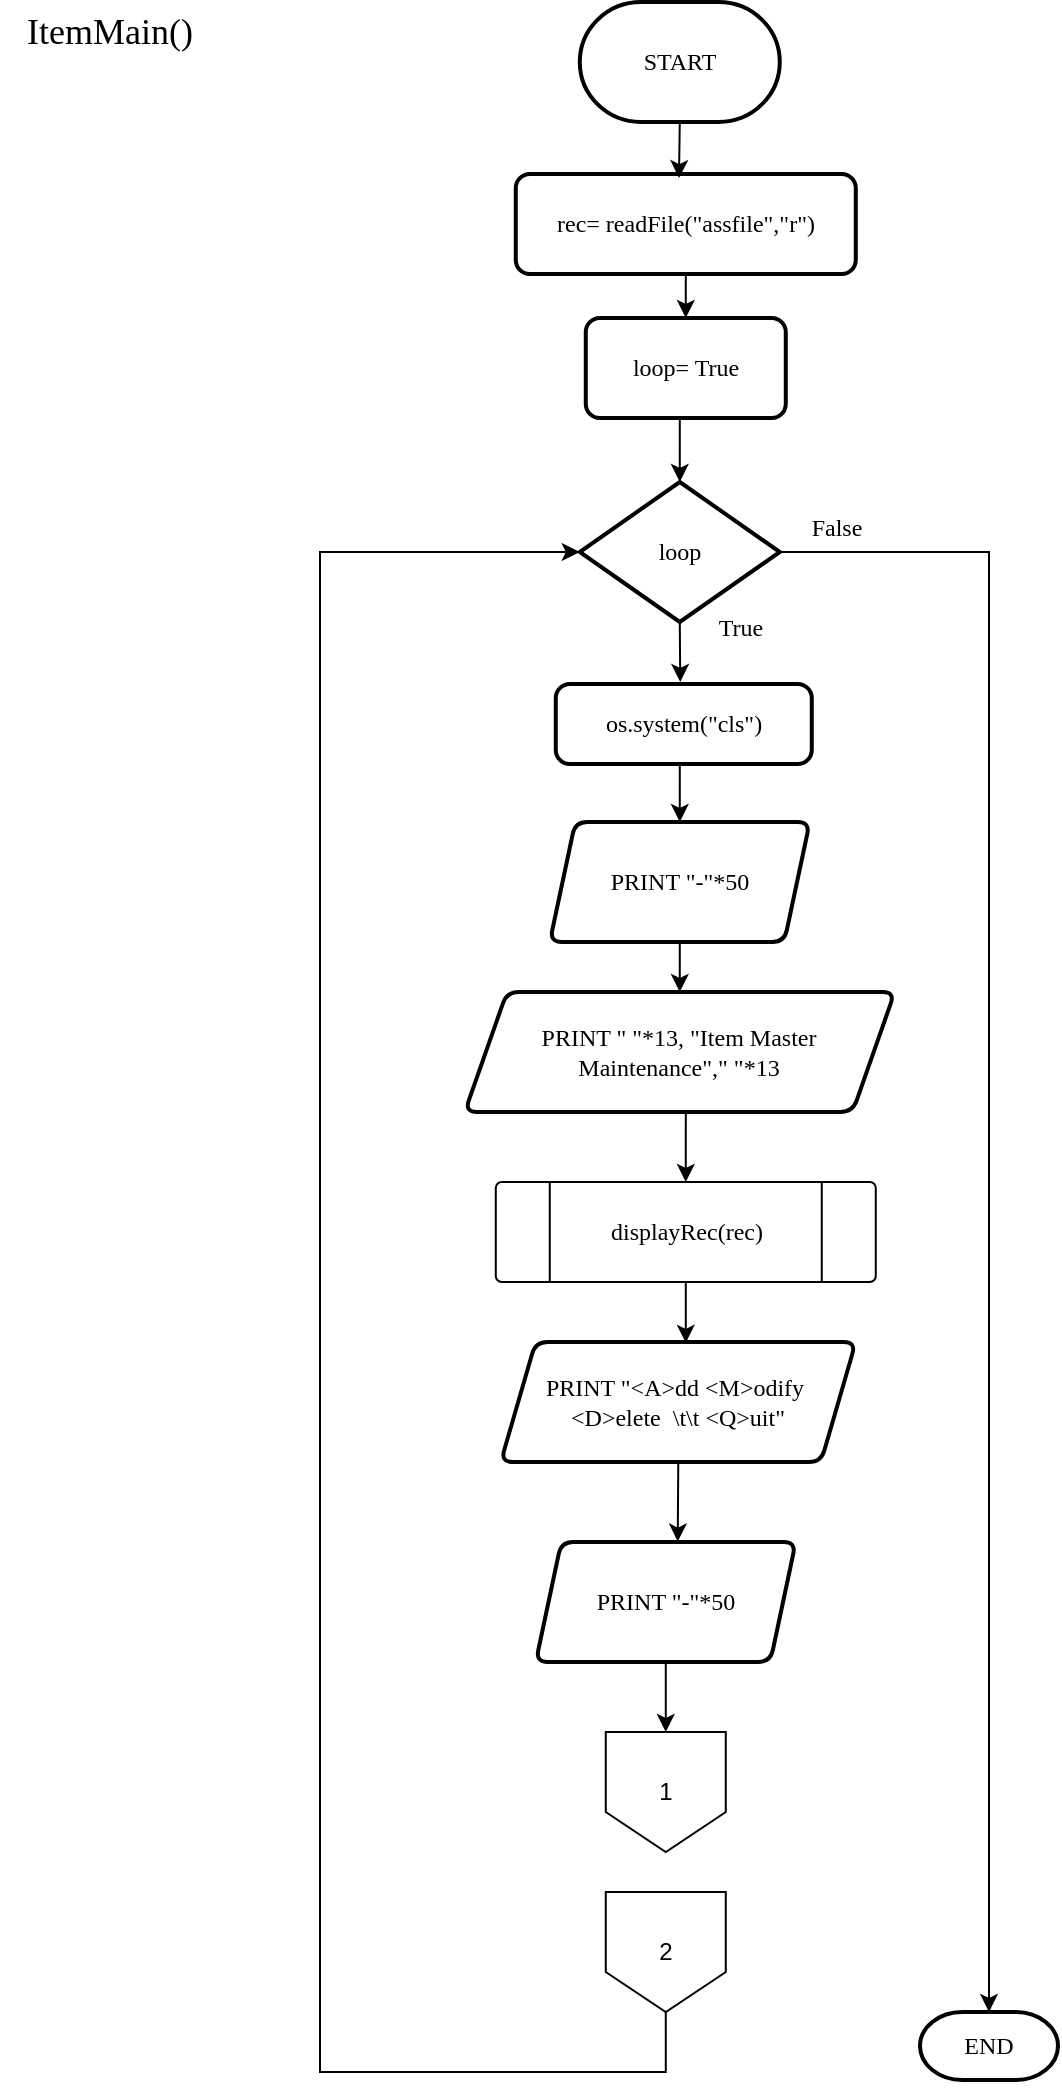 <mxfile version="22.1.2" type="device" pages="20">
  <diagram id="SkGeSl9xY-LKxnqXL9yC" name="ItemMain()">
    <mxGraphModel dx="600" dy="429" grid="1" gridSize="10" guides="1" tooltips="1" connect="1" arrows="1" fold="1" page="1" pageScale="1" pageWidth="827" pageHeight="1169" math="0" shadow="0">
      <root>
        <mxCell id="0" />
        <mxCell id="1" parent="0" />
        <mxCell id="w8rdw3jDhKYqXvZrGhn4-1" value="START" style="strokeWidth=2;html=1;shape=mxgraph.flowchart.terminator;whiteSpace=wrap;fontFamily=Times New Roman;fontSize=12;" parent="1" vertex="1">
          <mxGeometry x="309.89" y="15" width="100" height="60" as="geometry" />
        </mxCell>
        <mxCell id="w8rdw3jDhKYqXvZrGhn4-3" value="loop= True" style="rounded=1;whiteSpace=wrap;html=1;absoluteArcSize=1;arcSize=14;strokeWidth=2;fontFamily=Times New Roman;fontSize=12;" parent="1" vertex="1">
          <mxGeometry x="312.89" y="173" width="100" height="50" as="geometry" />
        </mxCell>
        <mxCell id="w8rdw3jDhKYqXvZrGhn4-33" style="edgeStyle=orthogonalEdgeStyle;rounded=0;orthogonalLoop=1;jettySize=auto;html=1;exitX=0.5;exitY=1;exitDx=0;exitDy=0;entryX=0.5;entryY=0;entryDx=0;entryDy=0;fontFamily=Times New Roman;fontSize=12;" parent="1" source="w8rdw3jDhKYqXvZrGhn4-4" target="w8rdw3jDhKYqXvZrGhn4-3" edge="1">
          <mxGeometry relative="1" as="geometry" />
        </mxCell>
        <mxCell id="w8rdw3jDhKYqXvZrGhn4-4" value="rec= readFile(&quot;assfile&quot;,&quot;r&quot;)" style="rounded=1;whiteSpace=wrap;html=1;absoluteArcSize=1;arcSize=14;strokeWidth=2;fontFamily=Times New Roman;fontSize=12;" parent="1" vertex="1">
          <mxGeometry x="277.89" y="101" width="170" height="50" as="geometry" />
        </mxCell>
        <mxCell id="w8rdw3jDhKYqXvZrGhn4-36" style="edgeStyle=orthogonalEdgeStyle;rounded=0;orthogonalLoop=1;jettySize=auto;html=1;exitX=0.5;exitY=1;exitDx=0;exitDy=0;exitPerimeter=0;fontFamily=Times New Roman;fontSize=12;" parent="1" source="w8rdw3jDhKYqXvZrGhn4-5" edge="1">
          <mxGeometry relative="1" as="geometry">
            <mxPoint x="360.123" y="355" as="targetPoint" />
          </mxGeometry>
        </mxCell>
        <mxCell id="w8rdw3jDhKYqXvZrGhn4-5" value="&lt;font style=&quot;font-size: 12px;&quot;&gt;loop&lt;/font&gt;" style="strokeWidth=2;html=1;shape=mxgraph.flowchart.decision;whiteSpace=wrap;fontFamily=Times New Roman;fontSize=12;" parent="1" vertex="1">
          <mxGeometry x="309.89" y="255" width="100" height="70" as="geometry" />
        </mxCell>
        <mxCell id="w8rdw3jDhKYqXvZrGhn4-37" style="edgeStyle=orthogonalEdgeStyle;rounded=0;orthogonalLoop=1;jettySize=auto;html=1;exitX=0.5;exitY=1;exitDx=0;exitDy=0;entryX=0.5;entryY=0;entryDx=0;entryDy=0;fontFamily=Times New Roman;fontSize=12;" parent="1" source="w8rdw3jDhKYqXvZrGhn4-6" target="w8rdw3jDhKYqXvZrGhn4-7" edge="1">
          <mxGeometry relative="1" as="geometry" />
        </mxCell>
        <mxCell id="w8rdw3jDhKYqXvZrGhn4-6" value="os.system(&quot;cls&quot;)" style="rounded=1;whiteSpace=wrap;html=1;absoluteArcSize=1;arcSize=14;strokeWidth=2;fontFamily=Times New Roman;fontSize=12;" parent="1" vertex="1">
          <mxGeometry x="297.89" y="356" width="128" height="40" as="geometry" />
        </mxCell>
        <mxCell id="w8rdw3jDhKYqXvZrGhn4-38" style="edgeStyle=orthogonalEdgeStyle;rounded=0;orthogonalLoop=1;jettySize=auto;html=1;exitX=0.5;exitY=1;exitDx=0;exitDy=0;entryX=0.5;entryY=0;entryDx=0;entryDy=0;fontFamily=Times New Roman;fontSize=12;" parent="1" source="w8rdw3jDhKYqXvZrGhn4-7" target="w8rdw3jDhKYqXvZrGhn4-8" edge="1">
          <mxGeometry relative="1" as="geometry" />
        </mxCell>
        <mxCell id="w8rdw3jDhKYqXvZrGhn4-7" value="PRINT &quot;-&quot;*50" style="shape=parallelogram;html=1;strokeWidth=2;perimeter=parallelogramPerimeter;whiteSpace=wrap;rounded=1;arcSize=12;size=0.098;fontFamily=Times New Roman;fontSize=12;" parent="1" vertex="1">
          <mxGeometry x="294.89" y="425" width="130" height="60" as="geometry" />
        </mxCell>
        <mxCell id="w8rdw3jDhKYqXvZrGhn4-39" style="edgeStyle=orthogonalEdgeStyle;rounded=0;orthogonalLoop=1;jettySize=auto;html=1;exitX=0.5;exitY=1;exitDx=0;exitDy=0;entryX=0.5;entryY=0;entryDx=0;entryDy=0;fontFamily=Times New Roman;fontSize=12;" parent="1" source="w8rdw3jDhKYqXvZrGhn4-8" target="w8rdw3jDhKYqXvZrGhn4-9" edge="1">
          <mxGeometry relative="1" as="geometry" />
        </mxCell>
        <mxCell id="w8rdw3jDhKYqXvZrGhn4-8" value="PRINT &quot; &quot;*13, &quot;Item Master Maintenance&quot;,&quot; &quot;*13" style="shape=parallelogram;html=1;strokeWidth=2;perimeter=parallelogramPerimeter;whiteSpace=wrap;rounded=1;arcSize=12;size=0.098;fontFamily=Times New Roman;fontSize=12;" parent="1" vertex="1">
          <mxGeometry x="252.39" y="510" width="215" height="60" as="geometry" />
        </mxCell>
        <mxCell id="w8rdw3jDhKYqXvZrGhn4-9" value="" style="verticalLabelPosition=bottom;verticalAlign=top;html=1;shape=process;whiteSpace=wrap;rounded=1;size=0.14;arcSize=6;fontFamily=Times New Roman;fontSize=12;" parent="1" vertex="1">
          <mxGeometry x="267.89" y="605" width="190" height="50" as="geometry" />
        </mxCell>
        <mxCell id="w8rdw3jDhKYqXvZrGhn4-10" value="displayRec(rec)" style="text;html=1;align=center;verticalAlign=middle;resizable=0;points=[];autosize=1;strokeColor=none;fillColor=none;fontFamily=Times New Roman;fontSize=12;" parent="1" vertex="1">
          <mxGeometry x="312.89" y="615" width="100" height="30" as="geometry" />
        </mxCell>
        <mxCell id="w8rdw3jDhKYqXvZrGhn4-11" value="PRINT &quot;&amp;lt;A&amp;gt;dd &amp;lt;M&amp;gt;odify&amp;nbsp; &amp;lt;D&amp;gt;elete&amp;nbsp; \t\t &amp;lt;Q&amp;gt;uit&quot;" style="shape=parallelogram;html=1;strokeWidth=2;perimeter=parallelogramPerimeter;whiteSpace=wrap;rounded=1;arcSize=12;size=0.098;fontFamily=Times New Roman;fontSize=12;" parent="1" vertex="1">
          <mxGeometry x="270.39" y="685" width="177.5" height="60" as="geometry" />
        </mxCell>
        <mxCell id="pOkAFnk6rnUQAuL8kmbR-1" style="edgeStyle=orthogonalEdgeStyle;rounded=0;orthogonalLoop=1;jettySize=auto;html=1;exitX=0.5;exitY=1;exitDx=0;exitDy=0;entryX=0.5;entryY=0;entryDx=0;entryDy=0;" edge="1" parent="1" source="w8rdw3jDhKYqXvZrGhn4-12" target="9i-wN9UJ8_jYn6W3CEHL-1">
          <mxGeometry relative="1" as="geometry" />
        </mxCell>
        <mxCell id="w8rdw3jDhKYqXvZrGhn4-12" value="PRINT &quot;-&quot;*50" style="shape=parallelogram;html=1;strokeWidth=2;perimeter=parallelogramPerimeter;whiteSpace=wrap;rounded=1;arcSize=12;size=0.098;fontFamily=Times New Roman;fontSize=12;" parent="1" vertex="1">
          <mxGeometry x="287.89" y="785" width="130" height="60" as="geometry" />
        </mxCell>
        <mxCell id="w8rdw3jDhKYqXvZrGhn4-32" style="edgeStyle=orthogonalEdgeStyle;rounded=0;orthogonalLoop=1;jettySize=auto;html=1;exitX=0.5;exitY=1;exitDx=0;exitDy=0;exitPerimeter=0;entryX=0.48;entryY=0.041;entryDx=0;entryDy=0;entryPerimeter=0;fontFamily=Times New Roman;fontSize=12;" parent="1" source="w8rdw3jDhKYqXvZrGhn4-1" target="w8rdw3jDhKYqXvZrGhn4-4" edge="1">
          <mxGeometry relative="1" as="geometry" />
        </mxCell>
        <mxCell id="w8rdw3jDhKYqXvZrGhn4-34" style="edgeStyle=orthogonalEdgeStyle;rounded=0;orthogonalLoop=1;jettySize=auto;html=1;exitX=0.5;exitY=1;exitDx=0;exitDy=0;entryX=0.5;entryY=0;entryDx=0;entryDy=0;entryPerimeter=0;fontFamily=Times New Roman;fontSize=12;" parent="1" source="w8rdw3jDhKYqXvZrGhn4-3" target="w8rdw3jDhKYqXvZrGhn4-5" edge="1">
          <mxGeometry relative="1" as="geometry" />
        </mxCell>
        <mxCell id="w8rdw3jDhKYqXvZrGhn4-40" style="edgeStyle=orthogonalEdgeStyle;rounded=0;orthogonalLoop=1;jettySize=auto;html=1;exitX=0.5;exitY=1;exitDx=0;exitDy=0;entryX=0.591;entryY=0.007;entryDx=0;entryDy=0;entryPerimeter=0;fontFamily=Times New Roman;fontSize=12;" parent="1" edge="1">
          <mxGeometry relative="1" as="geometry">
            <mxPoint x="350.89" y="655" as="sourcePoint" />
            <mxPoint x="362.907" y="685.42" as="targetPoint" />
          </mxGeometry>
        </mxCell>
        <mxCell id="w8rdw3jDhKYqXvZrGhn4-42" style="edgeStyle=orthogonalEdgeStyle;rounded=0;orthogonalLoop=1;jettySize=auto;html=1;exitX=0.5;exitY=1;exitDx=0;exitDy=0;entryX=0.546;entryY=-0.004;entryDx=0;entryDy=0;entryPerimeter=0;fontFamily=Times New Roman;fontSize=12;" parent="1" source="w8rdw3jDhKYqXvZrGhn4-11" target="w8rdw3jDhKYqXvZrGhn4-12" edge="1">
          <mxGeometry relative="1" as="geometry" />
        </mxCell>
        <mxCell id="w8rdw3jDhKYqXvZrGhn4-81" value="END" style="strokeWidth=2;html=1;shape=mxgraph.flowchart.terminator;whiteSpace=wrap;fontFamily=Times New Roman;fontSize=12;" parent="1" vertex="1">
          <mxGeometry x="480" y="1020" width="69" height="34" as="geometry" />
        </mxCell>
        <mxCell id="w8rdw3jDhKYqXvZrGhn4-82" value="True" style="text;html=1;align=center;verticalAlign=middle;resizable=0;points=[];autosize=1;strokeColor=none;fillColor=none;fontFamily=Times New Roman;fontSize=12;" parent="1" vertex="1">
          <mxGeometry x="364.89" y="313" width="50" height="30" as="geometry" />
        </mxCell>
        <mxCell id="w8rdw3jDhKYqXvZrGhn4-83" value="False" style="text;html=1;align=center;verticalAlign=middle;resizable=0;points=[];autosize=1;strokeColor=none;fillColor=none;fontFamily=Times New Roman;fontSize=12;" parent="1" vertex="1">
          <mxGeometry x="412.89" y="263" width="50" height="30" as="geometry" />
        </mxCell>
        <mxCell id="dUp4sQHL-j5V9PyBcfc6-1" style="edgeStyle=orthogonalEdgeStyle;rounded=0;orthogonalLoop=1;jettySize=auto;html=1;exitX=1;exitY=0.5;exitDx=0;exitDy=0;exitPerimeter=0;entryX=0.5;entryY=0;entryDx=0;entryDy=0;entryPerimeter=0;" edge="1" parent="1" source="w8rdw3jDhKYqXvZrGhn4-5" target="w8rdw3jDhKYqXvZrGhn4-81">
          <mxGeometry relative="1" as="geometry" />
        </mxCell>
        <mxCell id="9i-wN9UJ8_jYn6W3CEHL-1" value="" style="verticalLabelPosition=bottom;verticalAlign=top;html=1;shape=offPageConnector;rounded=0;size=0.333;" vertex="1" parent="1">
          <mxGeometry x="322.89" y="880" width="60" height="60" as="geometry" />
        </mxCell>
        <mxCell id="9i-wN9UJ8_jYn6W3CEHL-2" value="1" style="text;strokeColor=none;align=center;fillColor=none;html=1;verticalAlign=middle;whiteSpace=wrap;rounded=0;" vertex="1" parent="1">
          <mxGeometry x="322.89" y="895" width="60" height="30" as="geometry" />
        </mxCell>
        <mxCell id="9i-wN9UJ8_jYn6W3CEHL-3" value="" style="verticalLabelPosition=bottom;verticalAlign=top;html=1;shape=offPageConnector;rounded=0;size=0.333;" vertex="1" parent="1">
          <mxGeometry x="322.89" y="960" width="60" height="60" as="geometry" />
        </mxCell>
        <mxCell id="9i-wN9UJ8_jYn6W3CEHL-4" value="2" style="text;strokeColor=none;align=center;fillColor=none;html=1;verticalAlign=middle;whiteSpace=wrap;rounded=0;" vertex="1" parent="1">
          <mxGeometry x="322.89" y="975" width="60" height="30" as="geometry" />
        </mxCell>
        <mxCell id="9i-wN9UJ8_jYn6W3CEHL-5" style="edgeStyle=orthogonalEdgeStyle;rounded=0;orthogonalLoop=1;jettySize=auto;html=1;entryX=0;entryY=0.5;entryDx=0;entryDy=0;entryPerimeter=0;exitX=0.5;exitY=1;exitDx=0;exitDy=0;" edge="1" parent="1" source="9i-wN9UJ8_jYn6W3CEHL-3" target="w8rdw3jDhKYqXvZrGhn4-5">
          <mxGeometry relative="1" as="geometry">
            <mxPoint x="348.89" y="1115" as="sourcePoint" />
            <Array as="points">
              <mxPoint x="353" y="1050" />
              <mxPoint x="180" y="1050" />
              <mxPoint x="180" y="290" />
            </Array>
          </mxGeometry>
        </mxCell>
        <mxCell id="HtlHVDli9bvNUF9VBLTd-1" value="&lt;font style=&quot;font-size: 18px;&quot;&gt;ItemMain()&lt;/font&gt;" style="text;strokeColor=none;align=center;fillColor=none;html=1;verticalAlign=middle;whiteSpace=wrap;rounded=0;fontFamily=Times New Roman;fontSize=18;" vertex="1" parent="1">
          <mxGeometry x="20" y="15" width="110" height="30" as="geometry" />
        </mxCell>
      </root>
    </mxGraphModel>
  </diagram>
  <diagram id="sqHcIHv9EcBiyruw0fOq" name="ItemMain opt()">
    <mxGraphModel dx="2100" dy="1502" grid="1" gridSize="10" guides="1" tooltips="1" connect="1" arrows="1" fold="1" page="1" pageScale="1" pageWidth="827" pageHeight="1169" math="0" shadow="0">
      <root>
        <mxCell id="0" />
        <mxCell id="1" parent="0" />
        <mxCell id="3BzIlBRozeAk60TFR7lF-1" value="INPUT opt" style="shape=parallelogram;html=1;strokeWidth=2;perimeter=parallelogramPerimeter;whiteSpace=wrap;rounded=1;arcSize=12;size=0.098;fontFamily=Times New Roman;fontSize=12;" vertex="1" parent="1">
          <mxGeometry x="186" y="120" width="130" height="60" as="geometry" />
        </mxCell>
        <mxCell id="3BzIlBRozeAk60TFR7lF-2" value="opt == &quot;Q&quot;" style="strokeWidth=2;html=1;shape=mxgraph.flowchart.decision;whiteSpace=wrap;fontFamily=Times New Roman;fontSize=12;" vertex="1" parent="1">
          <mxGeometry x="201" y="220" width="100" height="70" as="geometry" />
        </mxCell>
        <mxCell id="3BzIlBRozeAk60TFR7lF-3" style="edgeStyle=orthogonalEdgeStyle;rounded=0;orthogonalLoop=1;jettySize=auto;html=1;exitX=0.5;exitY=1;exitDx=0;exitDy=0;entryX=0.5;entryY=0;entryDx=0;entryDy=0;fontFamily=Times New Roman;fontSize=12;" edge="1" parent="1" source="3BzIlBRozeAk60TFR7lF-4" target="3BzIlBRozeAk60TFR7lF-5">
          <mxGeometry relative="1" as="geometry" />
        </mxCell>
        <mxCell id="3BzIlBRozeAk60TFR7lF-4" value="PRINT &quot;-&quot;*11, &quot;Successfully Quit To Menu&quot;, &quot;-&quot;*12" style="shape=parallelogram;html=1;strokeWidth=2;perimeter=parallelogramPerimeter;whiteSpace=wrap;rounded=1;arcSize=12;size=0.098;fontFamily=Times New Roman;fontSize=12;" vertex="1" parent="1">
          <mxGeometry x="40" y="300" width="132" height="60" as="geometry" />
        </mxCell>
        <mxCell id="3BzIlBRozeAk60TFR7lF-5" value="loop= False" style="rounded=1;whiteSpace=wrap;html=1;absoluteArcSize=1;arcSize=14;strokeWidth=2;fontFamily=Times New Roman;fontSize=12;" vertex="1" parent="1">
          <mxGeometry x="54.5" y="390" width="100" height="50" as="geometry" />
        </mxCell>
        <mxCell id="3BzIlBRozeAk60TFR7lF-6" style="edgeStyle=orthogonalEdgeStyle;rounded=0;orthogonalLoop=1;jettySize=auto;html=1;exitX=0;exitY=0.5;exitDx=0;exitDy=0;exitPerimeter=0;entryX=0.5;entryY=0;entryDx=0;entryDy=0;fontFamily=Times New Roman;fontSize=12;" edge="1" parent="1" source="3BzIlBRozeAk60TFR7lF-7" target="3BzIlBRozeAk60TFR7lF-8">
          <mxGeometry relative="1" as="geometry" />
        </mxCell>
        <mxCell id="3BzIlBRozeAk60TFR7lF-7" value="opt == &quot;A&quot;" style="strokeWidth=2;html=1;shape=mxgraph.flowchart.decision;whiteSpace=wrap;fontFamily=Times New Roman;fontSize=12;" vertex="1" parent="1">
          <mxGeometry x="360.5" y="300" width="100" height="70" as="geometry" />
        </mxCell>
        <mxCell id="3BzIlBRozeAk60TFR7lF-8" value="" style="verticalLabelPosition=bottom;verticalAlign=top;html=1;shape=process;whiteSpace=wrap;rounded=1;size=0.14;arcSize=6;fontFamily=Times New Roman;fontSize=12;" vertex="1" parent="1">
          <mxGeometry x="262" y="399" width="120" height="50" as="geometry" />
        </mxCell>
        <mxCell id="3BzIlBRozeAk60TFR7lF-9" value="rec=Add(opt,rec)" style="text;html=1;align=center;verticalAlign=middle;resizable=0;points=[];autosize=1;strokeColor=none;fillColor=none;fontFamily=Times New Roman;fontSize=12;" vertex="1" parent="1">
          <mxGeometry x="267" y="408" width="110" height="30" as="geometry" />
        </mxCell>
        <mxCell id="3BzIlBRozeAk60TFR7lF-10" style="edgeStyle=orthogonalEdgeStyle;rounded=0;orthogonalLoop=1;jettySize=auto;html=1;exitX=0;exitY=0.5;exitDx=0;exitDy=0;exitPerimeter=0;entryX=0.5;entryY=0;entryDx=0;entryDy=0;fontFamily=Times New Roman;fontSize=12;" edge="1" parent="1" source="3BzIlBRozeAk60TFR7lF-11" target="3BzIlBRozeAk60TFR7lF-12">
          <mxGeometry relative="1" as="geometry" />
        </mxCell>
        <mxCell id="3BzIlBRozeAk60TFR7lF-11" value="opt == &quot;M&quot;" style="strokeWidth=2;html=1;shape=mxgraph.flowchart.decision;whiteSpace=wrap;fontFamily=Times New Roman;fontSize=12;" vertex="1" parent="1">
          <mxGeometry x="504" y="399" width="100" height="70" as="geometry" />
        </mxCell>
        <mxCell id="3BzIlBRozeAk60TFR7lF-12" value="" style="verticalLabelPosition=bottom;verticalAlign=top;html=1;shape=process;whiteSpace=wrap;rounded=1;size=0.14;arcSize=6;fontFamily=Times New Roman;fontSize=12;" vertex="1" parent="1">
          <mxGeometry x="412" y="480" width="100" height="40" as="geometry" />
        </mxCell>
        <mxCell id="3BzIlBRozeAk60TFR7lF-13" value="rec=Modify ()" style="text;html=1;align=center;verticalAlign=middle;resizable=0;points=[];autosize=1;strokeColor=none;fillColor=none;fontFamily=Times New Roman;fontSize=12;" vertex="1" parent="1">
          <mxGeometry x="417" y="485" width="90" height="30" as="geometry" />
        </mxCell>
        <mxCell id="3BzIlBRozeAk60TFR7lF-14" style="edgeStyle=orthogonalEdgeStyle;rounded=0;orthogonalLoop=1;jettySize=auto;html=1;exitX=0;exitY=0.5;exitDx=0;exitDy=0;exitPerimeter=0;entryX=0.5;entryY=0;entryDx=0;entryDy=0;fontFamily=Times New Roman;fontSize=12;" edge="1" parent="1" source="3BzIlBRozeAk60TFR7lF-15" target="3BzIlBRozeAk60TFR7lF-16">
          <mxGeometry relative="1" as="geometry" />
        </mxCell>
        <mxCell id="3BzIlBRozeAk60TFR7lF-15" value="opt == &quot;D&quot;" style="strokeWidth=2;html=1;shape=mxgraph.flowchart.decision;whiteSpace=wrap;fontFamily=Times New Roman;fontSize=12;" vertex="1" parent="1">
          <mxGeometry x="633" y="470" width="100" height="70" as="geometry" />
        </mxCell>
        <mxCell id="3BzIlBRozeAk60TFR7lF-16" value="" style="verticalLabelPosition=bottom;verticalAlign=top;html=1;shape=process;whiteSpace=wrap;rounded=1;size=0.14;arcSize=6;fontFamily=Times New Roman;fontSize=12;" vertex="1" parent="1">
          <mxGeometry x="543" y="560" width="100" height="40" as="geometry" />
        </mxCell>
        <mxCell id="3BzIlBRozeAk60TFR7lF-17" value="rec=Delete ()" style="text;html=1;align=center;verticalAlign=middle;resizable=0;points=[];autosize=1;strokeColor=none;fillColor=none;fontFamily=Times New Roman;fontSize=12;" vertex="1" parent="1">
          <mxGeometry x="548" y="565" width="90" height="30" as="geometry" />
        </mxCell>
        <mxCell id="3BzIlBRozeAk60TFR7lF-18" value="PRINT &quot;-&quot;*9, &quot;Invalid Option, &lt;br style=&quot;font-size: 12px;&quot;&gt;Pls Try Again&quot;,&lt;br style=&quot;font-size: 12px;&quot;&gt;&quot;-&quot;*10" style="shape=parallelogram;html=1;strokeWidth=2;perimeter=parallelogramPerimeter;whiteSpace=wrap;rounded=1;arcSize=12;size=0.098;fontFamily=Times New Roman;fontSize=12;" vertex="1" parent="1">
          <mxGeometry x="713" y="550" width="180" height="60" as="geometry" />
        </mxCell>
        <mxCell id="3BzIlBRozeAk60TFR7lF-19" value="INPUT ()" style="shape=parallelogram;html=1;strokeWidth=2;perimeter=parallelogramPerimeter;whiteSpace=wrap;rounded=1;arcSize=12;size=0.098;fontFamily=Times New Roman;fontSize=12;" vertex="1" parent="1">
          <mxGeometry x="753" y="630" width="130" height="30" as="geometry" />
        </mxCell>
        <mxCell id="3BzIlBRozeAk60TFR7lF-20" style="edgeStyle=orthogonalEdgeStyle;rounded=0;orthogonalLoop=1;jettySize=auto;html=1;exitX=0.5;exitY=1;exitDx=0;exitDy=0;fontFamily=Times New Roman;fontSize=12;" edge="1" parent="1">
          <mxGeometry relative="1" as="geometry">
            <mxPoint x="250.25" y="180" as="sourcePoint" />
            <mxPoint x="251" y="220" as="targetPoint" />
          </mxGeometry>
        </mxCell>
        <mxCell id="3BzIlBRozeAk60TFR7lF-21" style="edgeStyle=orthogonalEdgeStyle;rounded=0;orthogonalLoop=1;jettySize=auto;html=1;exitX=0;exitY=0.5;exitDx=0;exitDy=0;exitPerimeter=0;entryX=0.541;entryY=0.023;entryDx=0;entryDy=0;entryPerimeter=0;fontFamily=Times New Roman;fontSize=12;" edge="1" parent="1" source="3BzIlBRozeAk60TFR7lF-2" target="3BzIlBRozeAk60TFR7lF-4">
          <mxGeometry relative="1" as="geometry" />
        </mxCell>
        <mxCell id="3BzIlBRozeAk60TFR7lF-22" style="edgeStyle=orthogonalEdgeStyle;rounded=0;orthogonalLoop=1;jettySize=auto;html=1;exitX=1;exitY=0.5;exitDx=0;exitDy=0;exitPerimeter=0;entryX=0.5;entryY=0;entryDx=0;entryDy=0;entryPerimeter=0;fontFamily=Times New Roman;fontSize=12;" edge="1" parent="1" source="3BzIlBRozeAk60TFR7lF-2" target="3BzIlBRozeAk60TFR7lF-7">
          <mxGeometry relative="1" as="geometry" />
        </mxCell>
        <mxCell id="3BzIlBRozeAk60TFR7lF-23" style="edgeStyle=orthogonalEdgeStyle;rounded=0;orthogonalLoop=1;jettySize=auto;html=1;exitX=1;exitY=0.5;exitDx=0;exitDy=0;exitPerimeter=0;entryX=0.5;entryY=0;entryDx=0;entryDy=0;entryPerimeter=0;fontFamily=Times New Roman;fontSize=12;" edge="1" parent="1" source="3BzIlBRozeAk60TFR7lF-7">
          <mxGeometry relative="1" as="geometry">
            <mxPoint x="553.0" y="399" as="targetPoint" />
          </mxGeometry>
        </mxCell>
        <mxCell id="3BzIlBRozeAk60TFR7lF-24" style="edgeStyle=orthogonalEdgeStyle;rounded=0;orthogonalLoop=1;jettySize=auto;html=1;exitX=1;exitY=0.5;exitDx=0;exitDy=0;exitPerimeter=0;entryX=0.5;entryY=0;entryDx=0;entryDy=0;entryPerimeter=0;fontFamily=Times New Roman;fontSize=12;" edge="1" parent="1" source="3BzIlBRozeAk60TFR7lF-11" target="3BzIlBRozeAk60TFR7lF-15">
          <mxGeometry relative="1" as="geometry" />
        </mxCell>
        <mxCell id="3BzIlBRozeAk60TFR7lF-25" style="edgeStyle=orthogonalEdgeStyle;rounded=0;orthogonalLoop=1;jettySize=auto;html=1;exitX=1;exitY=0.5;exitDx=0;exitDy=0;exitPerimeter=0;entryX=0.545;entryY=0.01;entryDx=0;entryDy=0;entryPerimeter=0;fontFamily=Times New Roman;fontSize=12;" edge="1" parent="1" source="3BzIlBRozeAk60TFR7lF-15" target="3BzIlBRozeAk60TFR7lF-18">
          <mxGeometry relative="1" as="geometry" />
        </mxCell>
        <mxCell id="3BzIlBRozeAk60TFR7lF-26" style="edgeStyle=orthogonalEdgeStyle;rounded=0;orthogonalLoop=1;jettySize=auto;html=1;exitX=0.5;exitY=1;exitDx=0;exitDy=0;entryX=0.541;entryY=0.033;entryDx=0;entryDy=0;entryPerimeter=0;fontFamily=Times New Roman;fontSize=12;" edge="1" parent="1" source="3BzIlBRozeAk60TFR7lF-18" target="3BzIlBRozeAk60TFR7lF-19">
          <mxGeometry relative="1" as="geometry" />
        </mxCell>
        <mxCell id="3BzIlBRozeAk60TFR7lF-27" value="" style="verticalLabelPosition=bottom;verticalAlign=top;html=1;shape=mxgraph.flowchart.on-page_reference;fontFamily=Times New Roman;fontSize=12;" vertex="1" parent="1">
          <mxGeometry x="673" y="690" width="20" height="20" as="geometry" />
        </mxCell>
        <mxCell id="3BzIlBRozeAk60TFR7lF-28" style="edgeStyle=orthogonalEdgeStyle;rounded=0;orthogonalLoop=1;jettySize=auto;html=1;exitX=0.5;exitY=1;exitDx=0;exitDy=0;entryX=1;entryY=0.5;entryDx=0;entryDy=0;entryPerimeter=0;fontFamily=Times New Roman;fontSize=12;" edge="1" parent="1" source="3BzIlBRozeAk60TFR7lF-19" target="3BzIlBRozeAk60TFR7lF-27">
          <mxGeometry relative="1" as="geometry" />
        </mxCell>
        <mxCell id="3BzIlBRozeAk60TFR7lF-29" style="edgeStyle=orthogonalEdgeStyle;rounded=0;orthogonalLoop=1;jettySize=auto;html=1;exitX=0.5;exitY=1;exitDx=0;exitDy=0;entryX=0;entryY=0.5;entryDx=0;entryDy=0;entryPerimeter=0;fontFamily=Times New Roman;fontSize=12;" edge="1" parent="1" source="3BzIlBRozeAk60TFR7lF-16" target="3BzIlBRozeAk60TFR7lF-27">
          <mxGeometry relative="1" as="geometry" />
        </mxCell>
        <mxCell id="3BzIlBRozeAk60TFR7lF-30" value="" style="verticalLabelPosition=bottom;verticalAlign=top;html=1;shape=mxgraph.flowchart.on-page_reference;fontFamily=Times New Roman;fontSize=12;" vertex="1" parent="1">
          <mxGeometry x="548" y="720" width="20" height="20" as="geometry" />
        </mxCell>
        <mxCell id="3BzIlBRozeAk60TFR7lF-31" style="edgeStyle=orthogonalEdgeStyle;rounded=0;orthogonalLoop=1;jettySize=auto;html=1;exitX=0.5;exitY=1;exitDx=0;exitDy=0;entryX=0;entryY=0.5;entryDx=0;entryDy=0;entryPerimeter=0;fontFamily=Times New Roman;fontSize=12;" edge="1" parent="1" source="3BzIlBRozeAk60TFR7lF-12" target="3BzIlBRozeAk60TFR7lF-30">
          <mxGeometry relative="1" as="geometry" />
        </mxCell>
        <mxCell id="3BzIlBRozeAk60TFR7lF-32" style="edgeStyle=orthogonalEdgeStyle;rounded=0;orthogonalLoop=1;jettySize=auto;html=1;exitX=0.5;exitY=1;exitDx=0;exitDy=0;exitPerimeter=0;entryX=1;entryY=0.5;entryDx=0;entryDy=0;entryPerimeter=0;fontFamily=Times New Roman;fontSize=12;" edge="1" parent="1" source="3BzIlBRozeAk60TFR7lF-27" target="3BzIlBRozeAk60TFR7lF-30">
          <mxGeometry relative="1" as="geometry" />
        </mxCell>
        <mxCell id="3BzIlBRozeAk60TFR7lF-33" value="" style="verticalLabelPosition=bottom;verticalAlign=top;html=1;shape=mxgraph.flowchart.on-page_reference;fontFamily=Times New Roman;fontSize=12;" vertex="1" parent="1">
          <mxGeometry x="422" y="760" width="20" height="20" as="geometry" />
        </mxCell>
        <mxCell id="3BzIlBRozeAk60TFR7lF-34" style="edgeStyle=orthogonalEdgeStyle;rounded=0;orthogonalLoop=1;jettySize=auto;html=1;exitX=0.5;exitY=1;exitDx=0;exitDy=0;entryX=0;entryY=0.5;entryDx=0;entryDy=0;entryPerimeter=0;fontFamily=Times New Roman;fontSize=12;" edge="1" parent="1" source="3BzIlBRozeAk60TFR7lF-8" target="3BzIlBRozeAk60TFR7lF-33">
          <mxGeometry relative="1" as="geometry" />
        </mxCell>
        <mxCell id="3BzIlBRozeAk60TFR7lF-55" style="edgeStyle=orthogonalEdgeStyle;rounded=0;orthogonalLoop=1;jettySize=auto;html=1;exitX=0.5;exitY=1;exitDx=0;exitDy=0;exitPerimeter=0;entryX=0.5;entryY=0;entryDx=0;entryDy=0;fontFamily=Times New Roman;fontSize=12;" edge="1" parent="1" source="3BzIlBRozeAk60TFR7lF-35" target="3BzIlBRozeAk60TFR7lF-53">
          <mxGeometry relative="1" as="geometry" />
        </mxCell>
        <mxCell id="3BzIlBRozeAk60TFR7lF-35" value="" style="verticalLabelPosition=bottom;verticalAlign=top;html=1;shape=mxgraph.flowchart.on-page_reference;fontFamily=Times New Roman;fontSize=12;" vertex="1" parent="1">
          <mxGeometry x="241" y="790" width="20" height="20" as="geometry" />
        </mxCell>
        <mxCell id="3BzIlBRozeAk60TFR7lF-36" style="edgeStyle=orthogonalEdgeStyle;rounded=0;orthogonalLoop=1;jettySize=auto;html=1;exitX=0.5;exitY=1;exitDx=0;exitDy=0;exitPerimeter=0;entryX=1;entryY=0.5;entryDx=0;entryDy=0;entryPerimeter=0;fontFamily=Times New Roman;fontSize=12;" edge="1" parent="1" source="3BzIlBRozeAk60TFR7lF-33" target="3BzIlBRozeAk60TFR7lF-35">
          <mxGeometry relative="1" as="geometry" />
        </mxCell>
        <mxCell id="3BzIlBRozeAk60TFR7lF-37" style="edgeStyle=orthogonalEdgeStyle;rounded=0;orthogonalLoop=1;jettySize=auto;html=1;exitX=0.5;exitY=1;exitDx=0;exitDy=0;entryX=0;entryY=0.5;entryDx=0;entryDy=0;entryPerimeter=0;fontFamily=Times New Roman;fontSize=12;" edge="1" parent="1" source="3BzIlBRozeAk60TFR7lF-5" target="3BzIlBRozeAk60TFR7lF-35">
          <mxGeometry relative="1" as="geometry" />
        </mxCell>
        <mxCell id="3BzIlBRozeAk60TFR7lF-38" value="&lt;h1 style=&quot;font-size: 12px;&quot;&gt;&lt;br style=&quot;font-size: 12px;&quot;&gt;&lt;/h1&gt;" style="text;html=1;strokeColor=none;fillColor=none;spacing=5;spacingTop=-20;whiteSpace=wrap;overflow=hidden;rounded=0;fontFamily=Times New Roman;fontSize=12;" vertex="1" parent="1">
          <mxGeometry x="252" y="300" width="190" height="120" as="geometry" />
        </mxCell>
        <mxCell id="3BzIlBRozeAk60TFR7lF-39" style="edgeStyle=orthogonalEdgeStyle;rounded=0;orthogonalLoop=1;jettySize=auto;html=1;exitX=0.5;exitY=1;exitDx=0;exitDy=0;exitPerimeter=0;entryX=1;entryY=0.5;entryDx=0;entryDy=0;entryPerimeter=0;fontFamily=Times New Roman;fontSize=12;" edge="1" parent="1" source="3BzIlBRozeAk60TFR7lF-30" target="3BzIlBRozeAk60TFR7lF-33">
          <mxGeometry relative="1" as="geometry" />
        </mxCell>
        <mxCell id="3BzIlBRozeAk60TFR7lF-40" value="True" style="text;strokeColor=none;align=center;fillColor=none;html=1;verticalAlign=middle;whiteSpace=wrap;rounded=0;fontFamily=Times New Roman;fontSize=12;" vertex="1" parent="1">
          <mxGeometry x="126" y="230" width="60" height="30" as="geometry" />
        </mxCell>
        <mxCell id="3BzIlBRozeAk60TFR7lF-41" value="False" style="text;strokeColor=none;align=center;fillColor=none;html=1;verticalAlign=middle;whiteSpace=wrap;rounded=0;fontFamily=Times New Roman;fontSize=12;" vertex="1" parent="1">
          <mxGeometry x="316" y="230" width="60" height="30" as="geometry" />
        </mxCell>
        <mxCell id="3BzIlBRozeAk60TFR7lF-42" value="True" style="text;strokeColor=none;align=center;fillColor=none;html=1;verticalAlign=middle;whiteSpace=wrap;rounded=0;fontFamily=Times New Roman;fontSize=12;" vertex="1" parent="1">
          <mxGeometry x="309.5" y="310" width="60" height="30" as="geometry" />
        </mxCell>
        <mxCell id="3BzIlBRozeAk60TFR7lF-43" value="False" style="text;strokeColor=none;align=center;fillColor=none;html=1;verticalAlign=middle;whiteSpace=wrap;rounded=0;fontFamily=Times New Roman;fontSize=12;" vertex="1" parent="1">
          <mxGeometry x="479" y="310" width="60" height="30" as="geometry" />
        </mxCell>
        <mxCell id="3BzIlBRozeAk60TFR7lF-44" value="True" style="text;strokeColor=none;align=center;fillColor=none;html=1;verticalAlign=middle;whiteSpace=wrap;rounded=0;fontFamily=Times New Roman;fontSize=12;" vertex="1" parent="1">
          <mxGeometry x="452" y="408" width="60" height="30" as="geometry" />
        </mxCell>
        <mxCell id="3BzIlBRozeAk60TFR7lF-45" value="False" style="text;strokeColor=none;align=center;fillColor=none;html=1;verticalAlign=middle;whiteSpace=wrap;rounded=0;fontFamily=Times New Roman;fontSize=12;" vertex="1" parent="1">
          <mxGeometry x="604" y="408" width="60" height="30" as="geometry" />
        </mxCell>
        <mxCell id="3BzIlBRozeAk60TFR7lF-46" value="True" style="text;strokeColor=none;align=center;fillColor=none;html=1;verticalAlign=middle;whiteSpace=wrap;rounded=0;fontFamily=Times New Roman;fontSize=12;" vertex="1" parent="1">
          <mxGeometry x="583" y="480" width="60" height="30" as="geometry" />
        </mxCell>
        <mxCell id="3BzIlBRozeAk60TFR7lF-47" value="False" style="text;strokeColor=none;align=center;fillColor=none;html=1;verticalAlign=middle;whiteSpace=wrap;rounded=0;fontFamily=Times New Roman;fontSize=12;" vertex="1" parent="1">
          <mxGeometry x="742" y="480" width="60" height="30" as="geometry" />
        </mxCell>
        <mxCell id="3BzIlBRozeAk60TFR7lF-52" style="edgeStyle=orthogonalEdgeStyle;rounded=0;orthogonalLoop=1;jettySize=auto;html=1;exitX=0.5;exitY=1;exitDx=0;exitDy=0;fontFamily=Times New Roman;fontSize=12;" edge="1" parent="1" source="3BzIlBRozeAk60TFR7lF-50" target="3BzIlBRozeAk60TFR7lF-1">
          <mxGeometry relative="1" as="geometry" />
        </mxCell>
        <mxCell id="3BzIlBRozeAk60TFR7lF-50" value="" style="verticalLabelPosition=bottom;verticalAlign=top;html=1;shape=offPageConnector;rounded=0;size=0.333;fontFamily=Times New Roman;fontSize=12;" vertex="1" parent="1">
          <mxGeometry x="221" y="20" width="60" height="60" as="geometry" />
        </mxCell>
        <mxCell id="3BzIlBRozeAk60TFR7lF-51" value="1" style="text;strokeColor=none;align=center;fillColor=none;html=1;verticalAlign=middle;whiteSpace=wrap;rounded=0;fontFamily=Times New Roman;fontSize=12;" vertex="1" parent="1">
          <mxGeometry x="221" y="35" width="60" height="30" as="geometry" />
        </mxCell>
        <mxCell id="3BzIlBRozeAk60TFR7lF-53" value="" style="verticalLabelPosition=bottom;verticalAlign=top;html=1;shape=offPageConnector;rounded=0;size=0.333;fontFamily=Times New Roman;fontSize=12;" vertex="1" parent="1">
          <mxGeometry x="221" y="850" width="60" height="60" as="geometry" />
        </mxCell>
        <mxCell id="3BzIlBRozeAk60TFR7lF-54" value="2" style="text;strokeColor=none;align=center;fillColor=none;html=1;verticalAlign=middle;whiteSpace=wrap;rounded=0;fontFamily=Times New Roman;fontSize=12;" vertex="1" parent="1">
          <mxGeometry x="221" y="865" width="60" height="30" as="geometry" />
        </mxCell>
        <mxCell id="qtGjDUxmjvLA8dyZ5d2b-1" value="&lt;font style=&quot;font-size: 16px;&quot;&gt;ItemMain Opt 1-2 ()&lt;/font&gt;" style="text;strokeColor=none;align=center;fillColor=none;html=1;verticalAlign=middle;whiteSpace=wrap;rounded=0;fontFamily=Times New Roman;fontSize=12;" vertex="1" parent="1">
          <mxGeometry x="10" y="20" width="150" height="30" as="geometry" />
        </mxCell>
      </root>
    </mxGraphModel>
  </diagram>
  <diagram id="JvWLLssiUxYjwHV2DOQ8" name="displayRec (recf)">
    <mxGraphModel dx="600" dy="429" grid="1" gridSize="10" guides="1" tooltips="1" connect="1" arrows="1" fold="1" page="1" pageScale="1" pageWidth="827" pageHeight="1169" math="0" shadow="0">
      <root>
        <mxCell id="0" />
        <mxCell id="1" parent="0" />
        <mxCell id="V1sMR8egk53LnPHAbtdE-7" style="edgeStyle=orthogonalEdgeStyle;rounded=0;orthogonalLoop=1;jettySize=auto;html=1;exitX=0.5;exitY=1;exitDx=0;exitDy=0;exitPerimeter=0;entryX=0.5;entryY=0;entryDx=0;entryDy=0;fontFamily=Times New Roman;" parent="1" source="V1sMR8egk53LnPHAbtdE-1" target="V1sMR8egk53LnPHAbtdE-2" edge="1">
          <mxGeometry relative="1" as="geometry" />
        </mxCell>
        <mxCell id="V1sMR8egk53LnPHAbtdE-1" value="START" style="strokeWidth=2;html=1;shape=mxgraph.flowchart.terminator;whiteSpace=wrap;fontFamily=Times New Roman;" parent="1" vertex="1">
          <mxGeometry x="220" y="50" width="100" height="60" as="geometry" />
        </mxCell>
        <mxCell id="V1sMR8egk53LnPHAbtdE-8" style="edgeStyle=orthogonalEdgeStyle;rounded=0;orthogonalLoop=1;jettySize=auto;html=1;exitX=0.5;exitY=1;exitDx=0;exitDy=0;entryX=0.5;entryY=0;entryDx=0;entryDy=0;fontFamily=Times New Roman;" parent="1" source="V1sMR8egk53LnPHAbtdE-2" target="V1sMR8egk53LnPHAbtdE-3" edge="1">
          <mxGeometry relative="1" as="geometry" />
        </mxCell>
        <mxCell id="V1sMR8egk53LnPHAbtdE-2" value="PRINT &quot;-&quot;*50" style="shape=parallelogram;html=1;strokeWidth=2;perimeter=parallelogramPerimeter;whiteSpace=wrap;rounded=1;arcSize=12;size=0.075;fontFamily=Times New Roman;" parent="1" vertex="1">
          <mxGeometry x="220" y="140" width="100" height="60" as="geometry" />
        </mxCell>
        <mxCell id="V1sMR8egk53LnPHAbtdE-3" value="i = 0" style="rounded=1;whiteSpace=wrap;html=1;absoluteArcSize=1;arcSize=14;strokeWidth=2;fontFamily=Times New Roman;" parent="1" vertex="1">
          <mxGeometry x="240" y="230" width="60" height="40" as="geometry" />
        </mxCell>
        <mxCell id="V1sMR8egk53LnPHAbtdE-10" style="edgeStyle=orthogonalEdgeStyle;rounded=0;orthogonalLoop=1;jettySize=auto;html=1;exitX=0.5;exitY=1;exitDx=0;exitDy=0;exitPerimeter=0;fontFamily=Times New Roman;" parent="1" source="V1sMR8egk53LnPHAbtdE-4" edge="1">
          <mxGeometry relative="1" as="geometry">
            <mxPoint x="270" y="400" as="targetPoint" />
          </mxGeometry>
        </mxCell>
        <mxCell id="V1sMR8egk53LnPHAbtdE-13" style="edgeStyle=orthogonalEdgeStyle;rounded=0;orthogonalLoop=1;jettySize=auto;html=1;exitX=1;exitY=0.5;exitDx=0;exitDy=0;exitPerimeter=0;fontFamily=Times New Roman;" parent="1" source="V1sMR8egk53LnPHAbtdE-4" target="V1sMR8egk53LnPHAbtdE-14" edge="1">
          <mxGeometry relative="1" as="geometry">
            <mxPoint x="440" y="630" as="targetPoint" />
          </mxGeometry>
        </mxCell>
        <mxCell id="V1sMR8egk53LnPHAbtdE-4" value="i &amp;lt; len (recf)" style="strokeWidth=2;html=1;shape=mxgraph.flowchart.decision;whiteSpace=wrap;fontFamily=Times New Roman;" parent="1" vertex="1">
          <mxGeometry x="220" y="290" width="100" height="70" as="geometry" />
        </mxCell>
        <mxCell id="V1sMR8egk53LnPHAbtdE-11" style="edgeStyle=orthogonalEdgeStyle;rounded=0;orthogonalLoop=1;jettySize=auto;html=1;exitX=0.5;exitY=1;exitDx=0;exitDy=0;entryX=0.5;entryY=0;entryDx=0;entryDy=0;fontFamily=Times New Roman;" parent="1" source="V1sMR8egk53LnPHAbtdE-5" target="V1sMR8egk53LnPHAbtdE-6" edge="1">
          <mxGeometry relative="1" as="geometry" />
        </mxCell>
        <mxCell id="V1sMR8egk53LnPHAbtdE-5" value="PRINT &quot;%6s&amp;nbsp; %-22s&amp;nbsp; %8.2f&quot;&lt;br&gt;%(recf[i][0], recf[i][1], float(recf[i][2]))" style="shape=parallelogram;html=1;strokeWidth=2;perimeter=parallelogramPerimeter;whiteSpace=wrap;rounded=1;arcSize=33;size=0.08;fontFamily=Times New Roman;" parent="1" vertex="1">
          <mxGeometry x="130" y="400" width="280" height="90" as="geometry" />
        </mxCell>
        <mxCell id="V1sMR8egk53LnPHAbtdE-6" value="i += 1" style="rounded=1;whiteSpace=wrap;html=1;absoluteArcSize=1;arcSize=14;strokeWidth=2;fontFamily=Times New Roman;" parent="1" vertex="1">
          <mxGeometry x="220" y="520" width="100" height="50" as="geometry" />
        </mxCell>
        <mxCell id="V1sMR8egk53LnPHAbtdE-9" style="edgeStyle=orthogonalEdgeStyle;rounded=0;orthogonalLoop=1;jettySize=auto;html=1;exitX=0.5;exitY=1;exitDx=0;exitDy=0;entryX=0.5;entryY=0;entryDx=0;entryDy=0;entryPerimeter=0;fontFamily=Times New Roman;" parent="1" source="V1sMR8egk53LnPHAbtdE-3" target="V1sMR8egk53LnPHAbtdE-4" edge="1">
          <mxGeometry relative="1" as="geometry" />
        </mxCell>
        <mxCell id="V1sMR8egk53LnPHAbtdE-12" style="edgeStyle=orthogonalEdgeStyle;rounded=0;orthogonalLoop=1;jettySize=auto;html=1;exitX=0.5;exitY=1;exitDx=0;exitDy=0;entryX=0;entryY=0.5;entryDx=0;entryDy=0;entryPerimeter=0;fontFamily=Times New Roman;" parent="1" source="V1sMR8egk53LnPHAbtdE-6" target="V1sMR8egk53LnPHAbtdE-4" edge="1">
          <mxGeometry relative="1" as="geometry">
            <Array as="points">
              <mxPoint x="270" y="590" />
              <mxPoint x="80" y="590" />
              <mxPoint x="80" y="325" />
            </Array>
          </mxGeometry>
        </mxCell>
        <mxCell id="V1sMR8egk53LnPHAbtdE-14" value="PRINT &quot;-&quot;*50" style="shape=parallelogram;html=1;strokeWidth=2;perimeter=parallelogramPerimeter;whiteSpace=wrap;rounded=1;arcSize=23;size=0.15;fontFamily=Times New Roman;" parent="1" vertex="1">
          <mxGeometry x="380" y="600" width="110" height="60" as="geometry" />
        </mxCell>
        <mxCell id="V1sMR8egk53LnPHAbtdE-15" value="END" style="strokeWidth=2;html=1;shape=mxgraph.flowchart.terminator;whiteSpace=wrap;fontFamily=Times New Roman;" parent="1" vertex="1">
          <mxGeometry x="395" y="700" width="80" height="50" as="geometry" />
        </mxCell>
        <mxCell id="V1sMR8egk53LnPHAbtdE-16" style="edgeStyle=orthogonalEdgeStyle;rounded=0;orthogonalLoop=1;jettySize=auto;html=1;exitX=0.5;exitY=1;exitDx=0;exitDy=0;entryX=0.5;entryY=0;entryDx=0;entryDy=0;entryPerimeter=0;fontFamily=Times New Roman;" parent="1" source="V1sMR8egk53LnPHAbtdE-14" target="V1sMR8egk53LnPHAbtdE-15" edge="1">
          <mxGeometry relative="1" as="geometry" />
        </mxCell>
        <mxCell id="V1sMR8egk53LnPHAbtdE-17" value="True" style="text;html=1;align=center;verticalAlign=middle;resizable=0;points=[];autosize=1;strokeColor=none;fillColor=none;fontFamily=Times New Roman;" parent="1" vertex="1">
          <mxGeometry x="285" y="348" width="50" height="30" as="geometry" />
        </mxCell>
        <mxCell id="V1sMR8egk53LnPHAbtdE-18" value="False" style="text;html=1;align=center;verticalAlign=middle;resizable=0;points=[];autosize=1;strokeColor=none;fillColor=none;fontFamily=Times New Roman;" parent="1" vertex="1">
          <mxGeometry x="325" y="288" width="50" height="30" as="geometry" />
        </mxCell>
        <mxCell id="ixRFaeg8jIiPtajtXE3t-1" value="&lt;font style=&quot;font-size: 16px;&quot; face=&quot;Times New Roman&quot;&gt;displayRec(recf)&lt;/font&gt;" style="text;strokeColor=none;align=center;fillColor=none;html=1;verticalAlign=middle;whiteSpace=wrap;rounded=0;" vertex="1" parent="1">
          <mxGeometry x="20" y="30" width="110" height="30" as="geometry" />
        </mxCell>
      </root>
    </mxGraphModel>
  </diagram>
  <diagram id="np99YthplkVK0UHhyx6q" name="readFile(filename, mode)">
    <mxGraphModel dx="1235" dy="884" grid="1" gridSize="10" guides="1" tooltips="1" connect="1" arrows="1" fold="1" page="1" pageScale="1" pageWidth="827" pageHeight="1169" math="0" shadow="0">
      <root>
        <mxCell id="0" />
        <mxCell id="1" parent="0" />
        <mxCell id="XWVJgPI45ZbyiAUa5287-10" style="edgeStyle=orthogonalEdgeStyle;rounded=0;orthogonalLoop=1;jettySize=auto;html=1;exitX=0.5;exitY=1;exitDx=0;exitDy=0;exitPerimeter=0;entryX=0.5;entryY=0;entryDx=0;entryDy=0;fontFamily=Times New Roman;" parent="1" source="XWVJgPI45ZbyiAUa5287-1" target="XWVJgPI45ZbyiAUa5287-2" edge="1">
          <mxGeometry relative="1" as="geometry" />
        </mxCell>
        <mxCell id="XWVJgPI45ZbyiAUa5287-1" value="START" style="strokeWidth=2;html=1;shape=mxgraph.flowchart.terminator;whiteSpace=wrap;fontFamily=Times New Roman;" parent="1" vertex="1">
          <mxGeometry x="176.25" y="40" width="70" height="40" as="geometry" />
        </mxCell>
        <mxCell id="XWVJgPI45ZbyiAUa5287-11" style="edgeStyle=orthogonalEdgeStyle;rounded=0;orthogonalLoop=1;jettySize=auto;html=1;exitX=0.5;exitY=1;exitDx=0;exitDy=0;entryX=0.5;entryY=0;entryDx=0;entryDy=0;fontFamily=Times New Roman;" parent="1" source="XWVJgPI45ZbyiAUa5287-2" target="XWVJgPI45ZbyiAUa5287-4" edge="1">
          <mxGeometry relative="1" as="geometry" />
        </mxCell>
        <mxCell id="XWVJgPI45ZbyiAUa5287-2" value="f= open(filename+&quot;.txt&quot;, mode)" style="rounded=1;whiteSpace=wrap;html=1;absoluteArcSize=1;arcSize=23;strokeWidth=2;fontFamily=Times New Roman;" parent="1" vertex="1">
          <mxGeometry x="116.25" y="100" width="190" height="50" as="geometry" />
        </mxCell>
        <mxCell id="XWVJgPI45ZbyiAUa5287-12" style="edgeStyle=orthogonalEdgeStyle;rounded=0;orthogonalLoop=1;jettySize=auto;html=1;exitX=0.5;exitY=1;exitDx=0;exitDy=0;entryX=0.5;entryY=0;entryDx=0;entryDy=0;fontFamily=Times New Roman;" parent="1" source="XWVJgPI45ZbyiAUa5287-4" target="XWVJgPI45ZbyiAUa5287-6" edge="1">
          <mxGeometry relative="1" as="geometry" />
        </mxCell>
        <mxCell id="XWVJgPI45ZbyiAUa5287-4" value="rec=f.readlines()" style="rounded=1;whiteSpace=wrap;html=1;absoluteArcSize=1;arcSize=23;strokeWidth=2;fontFamily=Times New Roman;" parent="1" vertex="1">
          <mxGeometry x="131.25" y="170" width="155" height="50" as="geometry" />
        </mxCell>
        <mxCell id="XWVJgPI45ZbyiAUa5287-13" style="edgeStyle=orthogonalEdgeStyle;rounded=0;orthogonalLoop=1;jettySize=auto;html=1;exitX=0.5;exitY=1;exitDx=0;exitDy=0;entryX=0.5;entryY=0;entryDx=0;entryDy=0;fontFamily=Times New Roman;" parent="1" source="XWVJgPI45ZbyiAUa5287-6" target="XWVJgPI45ZbyiAUa5287-7" edge="1">
          <mxGeometry relative="1" as="geometry" />
        </mxCell>
        <mxCell id="XWVJgPI45ZbyiAUa5287-6" value="f.close()" style="rounded=1;whiteSpace=wrap;html=1;absoluteArcSize=1;arcSize=23;strokeWidth=2;fontFamily=Times New Roman;" parent="1" vertex="1">
          <mxGeometry x="161.25" y="240" width="87.5" height="40" as="geometry" />
        </mxCell>
        <mxCell id="XWVJgPI45ZbyiAUa5287-14" style="edgeStyle=orthogonalEdgeStyle;rounded=0;orthogonalLoop=1;jettySize=auto;html=1;exitX=0.5;exitY=1;exitDx=0;exitDy=0;entryX=0.5;entryY=0;entryDx=0;entryDy=0;fontFamily=Times New Roman;" parent="1" source="XWVJgPI45ZbyiAUa5287-7" edge="1">
          <mxGeometry relative="1" as="geometry">
            <mxPoint x="204.995" y="354" as="targetPoint" />
          </mxGeometry>
        </mxCell>
        <mxCell id="XWVJgPI45ZbyiAUa5287-7" value="recf=[x.strip (&quot;\n&quot;).split (&quot;|&quot;) for x in rec]" style="rounded=1;whiteSpace=wrap;html=1;absoluteArcSize=1;arcSize=23;strokeWidth=2;fontFamily=Times New Roman;" parent="1" vertex="1">
          <mxGeometry x="90" y="297" width="230" height="40" as="geometry" />
        </mxCell>
        <mxCell id="XWVJgPI45ZbyiAUa5287-23" style="edgeStyle=orthogonalEdgeStyle;rounded=0;orthogonalLoop=1;jettySize=auto;html=1;exitX=0.5;exitY=1;exitDx=0;exitDy=0;entryX=0;entryY=0.5;entryDx=0;entryDy=0;entryPerimeter=0;" parent="1" edge="1">
          <mxGeometry relative="1" as="geometry">
            <mxPoint x="253.75" y="460" as="targetPoint" />
            <Array as="points">
              <mxPoint x="306" y="686" />
              <mxPoint x="180" y="686" />
              <mxPoint x="180" y="460" />
            </Array>
          </mxGeometry>
        </mxCell>
        <mxCell id="giohopwinMItU778iMnH-2" value="return recf" style="rounded=1;whiteSpace=wrap;html=1;absoluteArcSize=1;arcSize=14;strokeWidth=2;fontFamily=Times New Roman;" parent="1" vertex="1">
          <mxGeometry x="155" y="354" width="100" height="30" as="geometry" />
        </mxCell>
        <mxCell id="giohopwinMItU778iMnH-3" value="END" style="strokeWidth=2;html=1;shape=mxgraph.flowchart.terminator;whiteSpace=wrap;fontFamily=Times New Roman;" parent="1" vertex="1">
          <mxGeometry x="170" y="410" width="70" height="40" as="geometry" />
        </mxCell>
        <mxCell id="giohopwinMItU778iMnH-4" style="edgeStyle=orthogonalEdgeStyle;rounded=0;orthogonalLoop=1;jettySize=auto;html=1;exitX=0.5;exitY=1;exitDx=0;exitDy=0;entryX=0.5;entryY=0;entryDx=0;entryDy=0;entryPerimeter=0;fontFamily=Times New Roman;" parent="1" source="giohopwinMItU778iMnH-2" target="giohopwinMItU778iMnH-3" edge="1">
          <mxGeometry relative="1" as="geometry" />
        </mxCell>
        <mxCell id="GNWnIMbG3D0s4_7XGTN8-1" value="&lt;font style=&quot;font-size: 16px;&quot; face=&quot;Times New Roman&quot;&gt;readFile(filename,mode)&lt;/font&gt;" style="text;strokeColor=none;align=center;fillColor=none;html=1;verticalAlign=middle;whiteSpace=wrap;rounded=0;" vertex="1" parent="1">
          <mxGeometry x="10" y="10" width="160" height="30" as="geometry" />
        </mxCell>
      </root>
    </mxGraphModel>
  </diagram>
  <diagram id="RyHb1qymrLQ5-dGercBl" name="check(ItemCode,recf)">
    <mxGraphModel dx="1750" dy="1252" grid="1" gridSize="10" guides="1" tooltips="1" connect="1" arrows="1" fold="1" page="1" pageScale="1" pageWidth="827" pageHeight="1169" math="0" shadow="0">
      <root>
        <mxCell id="0" />
        <mxCell id="1" parent="0" />
        <mxCell id="uz5yEI2pQ9y7efSg_Mga-8" style="edgeStyle=orthogonalEdgeStyle;rounded=0;orthogonalLoop=1;jettySize=auto;html=1;exitX=0.5;exitY=1;exitDx=0;exitDy=0;exitPerimeter=0;fontFamily=Times New Roman;" parent="1" source="uz5yEI2pQ9y7efSg_Mga-1" target="uz5yEI2pQ9y7efSg_Mga-2" edge="1">
          <mxGeometry relative="1" as="geometry" />
        </mxCell>
        <mxCell id="uz5yEI2pQ9y7efSg_Mga-1" value="START" style="strokeWidth=2;html=1;shape=mxgraph.flowchart.terminator;whiteSpace=wrap;fontFamily=Times New Roman;" parent="1" vertex="1">
          <mxGeometry x="250" y="40" width="90" height="50" as="geometry" />
        </mxCell>
        <mxCell id="uz5yEI2pQ9y7efSg_Mga-9" style="edgeStyle=orthogonalEdgeStyle;rounded=0;orthogonalLoop=1;jettySize=auto;html=1;exitX=0.5;exitY=1;exitDx=0;exitDy=0;entryX=0.5;entryY=0;entryDx=0;entryDy=0;fontFamily=Times New Roman;" parent="1" source="uz5yEI2pQ9y7efSg_Mga-2" target="uz5yEI2pQ9y7efSg_Mga-3" edge="1">
          <mxGeometry relative="1" as="geometry" />
        </mxCell>
        <mxCell id="uz5yEI2pQ9y7efSg_Mga-2" value="status = False" style="rounded=1;whiteSpace=wrap;html=1;absoluteArcSize=1;arcSize=14;strokeWidth=2;fontFamily=Times New Roman;" parent="1" vertex="1">
          <mxGeometry x="245" y="120" width="100" height="50" as="geometry" />
        </mxCell>
        <mxCell id="uz5yEI2pQ9y7efSg_Mga-3" value="i = 0" style="rounded=1;whiteSpace=wrap;html=1;absoluteArcSize=1;arcSize=14;strokeWidth=2;fontFamily=Times New Roman;" parent="1" vertex="1">
          <mxGeometry x="262.5" y="200" width="65" height="30" as="geometry" />
        </mxCell>
        <mxCell id="5q_dC0-u2plr-9G7L96e-8" style="edgeStyle=orthogonalEdgeStyle;rounded=0;orthogonalLoop=1;jettySize=auto;html=1;exitX=1;exitY=0.5;exitDx=0;exitDy=0;exitPerimeter=0;entryX=0.5;entryY=0;entryDx=0;entryDy=0;fontFamily=Times New Roman;" parent="1" source="uz5yEI2pQ9y7efSg_Mga-4" target="5q_dC0-u2plr-9G7L96e-7" edge="1">
          <mxGeometry relative="1" as="geometry" />
        </mxCell>
        <mxCell id="uz5yEI2pQ9y7efSg_Mga-4" value="i &amp;lt; len(recf)" style="strokeWidth=2;html=1;shape=mxgraph.flowchart.decision;whiteSpace=wrap;fontFamily=Times New Roman;" parent="1" vertex="1">
          <mxGeometry x="245" y="260" width="100" height="60" as="geometry" />
        </mxCell>
        <mxCell id="uz5yEI2pQ9y7efSg_Mga-13" style="edgeStyle=orthogonalEdgeStyle;rounded=0;orthogonalLoop=1;jettySize=auto;html=1;exitX=0;exitY=0.5;exitDx=0;exitDy=0;exitPerimeter=0;entryX=0.5;entryY=0;entryDx=0;entryDy=0;fontFamily=Times New Roman;" parent="1" source="uz5yEI2pQ9y7efSg_Mga-5" target="uz5yEI2pQ9y7efSg_Mga-6" edge="1">
          <mxGeometry relative="1" as="geometry" />
        </mxCell>
        <mxCell id="reqpCM-OdMpNG4m5lw2M-2" style="edgeStyle=orthogonalEdgeStyle;rounded=0;orthogonalLoop=1;jettySize=auto;html=1;exitX=1;exitY=0.5;exitDx=0;exitDy=0;exitPerimeter=0;entryX=0.5;entryY=0;entryDx=0;entryDy=0;fontFamily=Times New Roman;" parent="1" source="uz5yEI2pQ9y7efSg_Mga-5" target="reqpCM-OdMpNG4m5lw2M-1" edge="1">
          <mxGeometry relative="1" as="geometry" />
        </mxCell>
        <mxCell id="uz5yEI2pQ9y7efSg_Mga-5" value="ItemCode == recf[i][0]" style="strokeWidth=2;html=1;shape=mxgraph.flowchart.decision;whiteSpace=wrap;fontFamily=Times New Roman;" parent="1" vertex="1">
          <mxGeometry x="217.5" y="350" width="155" height="60" as="geometry" />
        </mxCell>
        <mxCell id="uz5yEI2pQ9y7efSg_Mga-6" value="status = True" style="rounded=1;whiteSpace=wrap;html=1;absoluteArcSize=1;arcSize=14;strokeWidth=2;fontFamily=Times New Roman;" parent="1" vertex="1">
          <mxGeometry x="100" y="420" width="100" height="40" as="geometry" />
        </mxCell>
        <mxCell id="5q_dC0-u2plr-9G7L96e-3" style="edgeStyle=orthogonalEdgeStyle;rounded=0;orthogonalLoop=1;jettySize=auto;html=1;exitX=0.5;exitY=1;exitDx=0;exitDy=0;entryX=0;entryY=0.5;entryDx=0;entryDy=0;fontFamily=Times New Roman;" parent="1" source="uz5yEI2pQ9y7efSg_Mga-7" target="5q_dC0-u2plr-9G7L96e-2" edge="1">
          <mxGeometry relative="1" as="geometry">
            <mxPoint x="280" y="560" as="targetPoint" />
            <Array as="points">
              <mxPoint x="145" y="560" />
            </Array>
          </mxGeometry>
        </mxCell>
        <mxCell id="uz5yEI2pQ9y7efSg_Mga-7" value="break" style="rounded=1;whiteSpace=wrap;html=1;absoluteArcSize=1;arcSize=14;strokeWidth=2;fontFamily=Times New Roman;" parent="1" vertex="1">
          <mxGeometry x="110" y="480" width="70" height="30" as="geometry" />
        </mxCell>
        <mxCell id="uz5yEI2pQ9y7efSg_Mga-10" style="edgeStyle=orthogonalEdgeStyle;rounded=0;orthogonalLoop=1;jettySize=auto;html=1;exitX=0.5;exitY=1;exitDx=0;exitDy=0;entryX=0.5;entryY=0;entryDx=0;entryDy=0;entryPerimeter=0;fontFamily=Times New Roman;" parent="1" source="uz5yEI2pQ9y7efSg_Mga-3" target="uz5yEI2pQ9y7efSg_Mga-4" edge="1">
          <mxGeometry relative="1" as="geometry" />
        </mxCell>
        <mxCell id="uz5yEI2pQ9y7efSg_Mga-11" style="edgeStyle=orthogonalEdgeStyle;rounded=0;orthogonalLoop=1;jettySize=auto;html=1;exitX=0.5;exitY=1;exitDx=0;exitDy=0;exitPerimeter=0;entryX=0.5;entryY=0;entryDx=0;entryDy=0;entryPerimeter=0;fontFamily=Times New Roman;" parent="1" source="uz5yEI2pQ9y7efSg_Mga-4" target="uz5yEI2pQ9y7efSg_Mga-5" edge="1">
          <mxGeometry relative="1" as="geometry" />
        </mxCell>
        <mxCell id="uz5yEI2pQ9y7efSg_Mga-12" value="True" style="text;html=1;align=center;verticalAlign=middle;resizable=0;points=[];autosize=1;strokeColor=none;fillColor=none;fontFamily=Times New Roman;" parent="1" vertex="1">
          <mxGeometry x="295" y="318" width="50" height="30" as="geometry" />
        </mxCell>
        <mxCell id="uz5yEI2pQ9y7efSg_Mga-14" style="edgeStyle=orthogonalEdgeStyle;rounded=0;orthogonalLoop=1;jettySize=auto;html=1;exitX=0.5;exitY=1;exitDx=0;exitDy=0;entryX=0.571;entryY=0;entryDx=0;entryDy=0;entryPerimeter=0;fontFamily=Times New Roman;" parent="1" source="uz5yEI2pQ9y7efSg_Mga-6" target="uz5yEI2pQ9y7efSg_Mga-7" edge="1">
          <mxGeometry relative="1" as="geometry" />
        </mxCell>
        <mxCell id="uz5yEI2pQ9y7efSg_Mga-15" value="True" style="text;strokeColor=none;align=center;fillColor=none;html=1;verticalAlign=middle;whiteSpace=wrap;rounded=0;fontFamily=Times New Roman;" parent="1" vertex="1">
          <mxGeometry x="157.5" y="350" width="60" height="30" as="geometry" />
        </mxCell>
        <mxCell id="5q_dC0-u2plr-9G7L96e-4" style="edgeStyle=orthogonalEdgeStyle;rounded=0;orthogonalLoop=1;jettySize=auto;html=1;exitX=0.5;exitY=1;exitDx=0;exitDy=0;entryX=1;entryY=0.5;entryDx=0;entryDy=0;fontFamily=Times New Roman;" parent="1" source="reqpCM-OdMpNG4m5lw2M-1" target="5q_dC0-u2plr-9G7L96e-2" edge="1">
          <mxGeometry relative="1" as="geometry" />
        </mxCell>
        <mxCell id="reqpCM-OdMpNG4m5lw2M-1" value="i += 1" style="rounded=1;whiteSpace=wrap;html=1;absoluteArcSize=1;arcSize=14;strokeWidth=2;fontFamily=Times New Roman;" parent="1" vertex="1">
          <mxGeometry x="400" y="420" width="65" height="30" as="geometry" />
        </mxCell>
        <mxCell id="reqpCM-OdMpNG4m5lw2M-3" value="False" style="text;strokeColor=none;align=center;fillColor=none;html=1;verticalAlign=middle;whiteSpace=wrap;rounded=0;fontFamily=Times New Roman;" parent="1" vertex="1">
          <mxGeometry x="372.5" y="350" width="60" height="30" as="geometry" />
        </mxCell>
        <mxCell id="5q_dC0-u2plr-9G7L96e-2" value="" style="ellipse;whiteSpace=wrap;html=1;fontFamily=Times New Roman;" parent="1" vertex="1">
          <mxGeometry x="285" y="550" width="20" height="20" as="geometry" />
        </mxCell>
        <mxCell id="5q_dC0-u2plr-9G7L96e-6" style="edgeStyle=orthogonalEdgeStyle;rounded=0;orthogonalLoop=1;jettySize=auto;html=1;exitX=0.5;exitY=1;exitDx=0;exitDy=0;entryX=0;entryY=0.5;entryDx=0;entryDy=0;entryPerimeter=0;fontFamily=Times New Roman;" parent="1" source="5q_dC0-u2plr-9G7L96e-2" target="uz5yEI2pQ9y7efSg_Mga-4" edge="1">
          <mxGeometry relative="1" as="geometry">
            <Array as="points">
              <mxPoint x="295" y="590" />
              <mxPoint x="80" y="590" />
              <mxPoint x="80" y="290" />
            </Array>
          </mxGeometry>
        </mxCell>
        <mxCell id="5q_dC0-u2plr-9G7L96e-7" value="return status" style="rounded=1;whiteSpace=wrap;html=1;absoluteArcSize=1;arcSize=14;strokeWidth=2;fontFamily=Times New Roman;" parent="1" vertex="1">
          <mxGeometry x="465" y="610" width="100" height="30" as="geometry" />
        </mxCell>
        <mxCell id="5q_dC0-u2plr-9G7L96e-9" value="False" style="text;strokeColor=none;align=center;fillColor=none;html=1;verticalAlign=middle;whiteSpace=wrap;rounded=0;fontFamily=Times New Roman;" parent="1" vertex="1">
          <mxGeometry x="345" y="260" width="60" height="30" as="geometry" />
        </mxCell>
        <mxCell id="5q_dC0-u2plr-9G7L96e-10" value="END" style="strokeWidth=2;html=1;shape=mxgraph.flowchart.terminator;whiteSpace=wrap;fontFamily=Times New Roman;" parent="1" vertex="1">
          <mxGeometry x="485" y="670" width="65" height="30" as="geometry" />
        </mxCell>
        <mxCell id="5q_dC0-u2plr-9G7L96e-11" style="edgeStyle=orthogonalEdgeStyle;rounded=0;orthogonalLoop=1;jettySize=auto;html=1;exitX=0.5;exitY=1;exitDx=0;exitDy=0;entryX=0.5;entryY=0;entryDx=0;entryDy=0;entryPerimeter=0;fontFamily=Times New Roman;" parent="1" source="5q_dC0-u2plr-9G7L96e-7" target="5q_dC0-u2plr-9G7L96e-10" edge="1">
          <mxGeometry relative="1" as="geometry" />
        </mxCell>
        <mxCell id="2z3-pxNOayWjyUEWWb2F-1" value="&lt;font style=&quot;font-size: 16px;&quot; face=&quot;Times New Roman&quot;&gt;check(ItemCode,recf)&lt;/font&gt;" style="text;strokeColor=none;align=center;fillColor=none;html=1;verticalAlign=middle;whiteSpace=wrap;rounded=0;" vertex="1" parent="1">
          <mxGeometry x="70" y="30" width="60" height="30" as="geometry" />
        </mxCell>
      </root>
    </mxGraphModel>
  </diagram>
  <diagram id="nvogBZkktts3Vv7V7tPG" name="saveFile(filename, mode, recLst)">
    <mxGraphModel dx="1500" dy="1073" grid="1" gridSize="10" guides="1" tooltips="1" connect="1" arrows="1" fold="1" page="1" pageScale="1" pageWidth="827" pageHeight="1169" math="0" shadow="0">
      <root>
        <mxCell id="0" />
        <mxCell id="1" parent="0" />
        <mxCell id="MopK6ShOchkIYRBTpKUC-6" style="edgeStyle=orthogonalEdgeStyle;rounded=0;orthogonalLoop=1;jettySize=auto;html=1;exitX=0.5;exitY=1;exitDx=0;exitDy=0;exitPerimeter=0;entryX=0.5;entryY=0;entryDx=0;entryDy=0;fontFamily=Times New Roman;" parent="1" source="MopK6ShOchkIYRBTpKUC-1" target="MopK6ShOchkIYRBTpKUC-2" edge="1">
          <mxGeometry relative="1" as="geometry" />
        </mxCell>
        <mxCell id="MopK6ShOchkIYRBTpKUC-1" value="START" style="strokeWidth=2;html=1;shape=mxgraph.flowchart.terminator;whiteSpace=wrap;fontFamily=Times New Roman;" parent="1" vertex="1">
          <mxGeometry x="260" y="20" width="90" height="50" as="geometry" />
        </mxCell>
        <mxCell id="MopK6ShOchkIYRBTpKUC-7" style="edgeStyle=orthogonalEdgeStyle;rounded=0;orthogonalLoop=1;jettySize=auto;html=1;exitX=0.5;exitY=1;exitDx=0;exitDy=0;entryX=0.5;entryY=0;entryDx=0;entryDy=0;fontFamily=Times New Roman;" parent="1" source="MopK6ShOchkIYRBTpKUC-2" target="MopK6ShOchkIYRBTpKUC-3" edge="1">
          <mxGeometry relative="1" as="geometry" />
        </mxCell>
        <mxCell id="MopK6ShOchkIYRBTpKUC-2" value="wStr= &quot;&quot;" style="rounded=1;whiteSpace=wrap;html=1;absoluteArcSize=1;arcSize=14;strokeWidth=2;fontFamily=Times New Roman;" parent="1" vertex="1">
          <mxGeometry x="260" y="90" width="90" height="40" as="geometry" />
        </mxCell>
        <mxCell id="MopK6ShOchkIYRBTpKUC-3" value="i = 0" style="rounded=1;whiteSpace=wrap;html=1;absoluteArcSize=1;arcSize=14;strokeWidth=2;fontFamily=Times New Roman;" parent="1" vertex="1">
          <mxGeometry x="260" y="150" width="90" height="40" as="geometry" />
        </mxCell>
        <mxCell id="MopK6ShOchkIYRBTpKUC-4" value="i &amp;lt; len(recf)" style="strokeWidth=2;html=1;shape=mxgraph.flowchart.decision;whiteSpace=wrap;fontFamily=Times New Roman;" parent="1" vertex="1">
          <mxGeometry x="255" y="220" width="100" height="70" as="geometry" />
        </mxCell>
        <mxCell id="MopK6ShOchkIYRBTpKUC-13" style="edgeStyle=orthogonalEdgeStyle;rounded=0;orthogonalLoop=1;jettySize=auto;html=1;exitX=0.5;exitY=1;exitDx=0;exitDy=0;entryX=0.5;entryY=0;entryDx=0;entryDy=0;fontFamily=Times New Roman;" parent="1" source="MopK6ShOchkIYRBTpKUC-5" target="MopK6ShOchkIYRBTpKUC-11" edge="1">
          <mxGeometry relative="1" as="geometry" />
        </mxCell>
        <mxCell id="MopK6ShOchkIYRBTpKUC-5" value="wStr +=&amp;nbsp; &quot;|&quot;.join(recf[i])+&quot;\n&quot;" style="rounded=1;whiteSpace=wrap;html=1;absoluteArcSize=1;arcSize=14;strokeWidth=2;fontFamily=Times New Roman;" parent="1" vertex="1">
          <mxGeometry x="224" y="320" width="153.5" height="50" as="geometry" />
        </mxCell>
        <mxCell id="MopK6ShOchkIYRBTpKUC-8" style="edgeStyle=orthogonalEdgeStyle;rounded=0;orthogonalLoop=1;jettySize=auto;html=1;exitX=0.5;exitY=1;exitDx=0;exitDy=0;entryX=0.5;entryY=0;entryDx=0;entryDy=0;entryPerimeter=0;fontFamily=Times New Roman;" parent="1" source="MopK6ShOchkIYRBTpKUC-3" target="MopK6ShOchkIYRBTpKUC-4" edge="1">
          <mxGeometry relative="1" as="geometry" />
        </mxCell>
        <mxCell id="MopK6ShOchkIYRBTpKUC-10" value="True" style="text;html=1;align=center;verticalAlign=middle;resizable=0;points=[];autosize=1;strokeColor=none;fillColor=none;fontFamily=Times New Roman;" parent="1" vertex="1">
          <mxGeometry x="305" y="290" width="50" height="30" as="geometry" />
        </mxCell>
        <mxCell id="MopK6ShOchkIYRBTpKUC-11" value="i += 1" style="rounded=1;whiteSpace=wrap;html=1;absoluteArcSize=1;arcSize=14;strokeWidth=2;fontFamily=Times New Roman;" parent="1" vertex="1">
          <mxGeometry x="260" y="390" width="90" height="40" as="geometry" />
        </mxCell>
        <mxCell id="MopK6ShOchkIYRBTpKUC-14" style="edgeStyle=orthogonalEdgeStyle;rounded=0;orthogonalLoop=1;jettySize=auto;html=1;exitX=0.5;exitY=1;exitDx=0;exitDy=0;entryX=0;entryY=0.5;entryDx=0;entryDy=0;entryPerimeter=0;fontFamily=Times New Roman;" parent="1" source="MopK6ShOchkIYRBTpKUC-11" target="MopK6ShOchkIYRBTpKUC-4" edge="1">
          <mxGeometry relative="1" as="geometry">
            <Array as="points">
              <mxPoint x="305" y="450" />
              <mxPoint x="200" y="450" />
              <mxPoint x="200" y="255" />
            </Array>
          </mxGeometry>
        </mxCell>
        <mxCell id="Wev2ISCGhmP5PXQD5qX5-4" style="edgeStyle=orthogonalEdgeStyle;rounded=0;orthogonalLoop=1;jettySize=auto;html=1;exitX=0.75;exitY=1;exitDx=0;exitDy=0;entryX=0.5;entryY=0;entryDx=0;entryDy=0;fontFamily=Times New Roman;" parent="1" source="Wev2ISCGhmP5PXQD5qX5-1" target="Wev2ISCGhmP5PXQD5qX5-3" edge="1">
          <mxGeometry relative="1" as="geometry" />
        </mxCell>
        <mxCell id="Wev2ISCGhmP5PXQD5qX5-1" value="f= open(filename+&quot;.txt&quot;,mode)" style="rounded=1;whiteSpace=wrap;html=1;absoluteArcSize=1;arcSize=14;strokeWidth=2;fontFamily=Times New Roman;" parent="1" vertex="1">
          <mxGeometry x="390" y="360" width="165" height="50" as="geometry" />
        </mxCell>
        <mxCell id="Wev2ISCGhmP5PXQD5qX5-2" style="edgeStyle=orthogonalEdgeStyle;rounded=0;orthogonalLoop=1;jettySize=auto;html=1;exitX=1;exitY=0.5;exitDx=0;exitDy=0;exitPerimeter=0;entryX=0.675;entryY=-0.034;entryDx=0;entryDy=0;entryPerimeter=0;fontFamily=Times New Roman;" parent="1" source="MopK6ShOchkIYRBTpKUC-4" target="Wev2ISCGhmP5PXQD5qX5-1" edge="1">
          <mxGeometry relative="1" as="geometry" />
        </mxCell>
        <mxCell id="Wev2ISCGhmP5PXQD5qX5-6" style="edgeStyle=orthogonalEdgeStyle;rounded=0;orthogonalLoop=1;jettySize=auto;html=1;exitX=0.5;exitY=1;exitDx=0;exitDy=0;entryX=0.5;entryY=0;entryDx=0;entryDy=0;fontFamily=Times New Roman;" parent="1" source="Wev2ISCGhmP5PXQD5qX5-3" target="Wev2ISCGhmP5PXQD5qX5-5" edge="1">
          <mxGeometry relative="1" as="geometry" />
        </mxCell>
        <mxCell id="Wev2ISCGhmP5PXQD5qX5-3" value="f.write(wStr)" style="rounded=1;whiteSpace=wrap;html=1;absoluteArcSize=1;arcSize=14;strokeWidth=2;fontFamily=Times New Roman;" parent="1" vertex="1">
          <mxGeometry x="460" y="430" width="90" height="40" as="geometry" />
        </mxCell>
        <mxCell id="Wev2ISCGhmP5PXQD5qX5-5" value="f.close()" style="rounded=1;whiteSpace=wrap;html=1;absoluteArcSize=1;arcSize=14;strokeWidth=2;fontFamily=Times New Roman;" parent="1" vertex="1">
          <mxGeometry x="460" y="490" width="90" height="40" as="geometry" />
        </mxCell>
        <mxCell id="Wev2ISCGhmP5PXQD5qX5-7" value="END" style="strokeWidth=2;html=1;shape=mxgraph.flowchart.terminator;whiteSpace=wrap;fontFamily=Times New Roman;" parent="1" vertex="1">
          <mxGeometry x="470" y="560" width="70" height="40" as="geometry" />
        </mxCell>
        <mxCell id="Wev2ISCGhmP5PXQD5qX5-8" style="edgeStyle=orthogonalEdgeStyle;rounded=0;orthogonalLoop=1;jettySize=auto;html=1;exitX=0.5;exitY=1;exitDx=0;exitDy=0;entryX=0.5;entryY=0;entryDx=0;entryDy=0;entryPerimeter=0;fontFamily=Times New Roman;" parent="1" source="Wev2ISCGhmP5PXQD5qX5-5" target="Wev2ISCGhmP5PXQD5qX5-7" edge="1">
          <mxGeometry relative="1" as="geometry" />
        </mxCell>
        <mxCell id="pnAyVIBEJUWkDBjbW0Fd-1" value="False" style="text;strokeColor=none;align=center;fillColor=none;html=1;verticalAlign=middle;whiteSpace=wrap;rounded=0;fontFamily=Times New Roman;" parent="1" vertex="1">
          <mxGeometry x="364" y="230" width="60" height="30" as="geometry" />
        </mxCell>
        <mxCell id="f5H3SHOuTng3C9RtrV2q-2" style="edgeStyle=orthogonalEdgeStyle;rounded=0;orthogonalLoop=1;jettySize=auto;html=1;exitX=0.5;exitY=1;exitDx=0;exitDy=0;exitPerimeter=0;entryX=0.525;entryY=-0.006;entryDx=0;entryDy=0;entryPerimeter=0;fontFamily=Times New Roman;" edge="1" parent="1" source="MopK6ShOchkIYRBTpKUC-4" target="MopK6ShOchkIYRBTpKUC-5">
          <mxGeometry relative="1" as="geometry" />
        </mxCell>
        <mxCell id="7C0nO4GLbTyFwTOHQLDi-1" value="&lt;font style=&quot;font-size: 16px;&quot; face=&quot;Times New Roman&quot;&gt;SaveFile(filename,mode,recf)&lt;/font&gt;" style="text;strokeColor=none;align=center;fillColor=none;html=1;verticalAlign=middle;whiteSpace=wrap;rounded=0;" vertex="1" parent="1">
          <mxGeometry x="80" y="10" width="60" height="30" as="geometry" />
        </mxCell>
      </root>
    </mxGraphModel>
  </diagram>
  <diagram id="2S9FHb_2M-LjRl_-jb2U" name="AddMain (opt, recf)">
    <mxGraphModel dx="2625" dy="1878" grid="1" gridSize="10" guides="1" tooltips="1" connect="1" arrows="1" fold="1" page="1" pageScale="1" pageWidth="827" pageHeight="1169" math="0" shadow="0">
      <root>
        <mxCell id="0" />
        <mxCell id="1" parent="0" />
        <mxCell id="ILuvDNPXk0y-2Xe0ww6L-7" value="0" style="edgeStyle=orthogonalEdgeStyle;rounded=0;orthogonalLoop=1;jettySize=auto;html=1;exitX=0.5;exitY=1;exitDx=0;exitDy=0;exitPerimeter=0;entryX=0.5;entryY=0;entryDx=0;entryDy=0;fontFamily=Times New Roman;" parent="1" source="ILuvDNPXk0y-2Xe0ww6L-1" target="ILuvDNPXk0y-2Xe0ww6L-2" edge="1">
          <mxGeometry relative="1" as="geometry" />
        </mxCell>
        <mxCell id="ILuvDNPXk0y-2Xe0ww6L-1" value="START" style="strokeWidth=2;html=1;shape=mxgraph.flowchart.terminator;whiteSpace=wrap;fontFamily=Times New Roman;" parent="1" vertex="1">
          <mxGeometry x="459.91" y="90" width="80" height="40" as="geometry" />
        </mxCell>
        <mxCell id="ILuvDNPXk0y-2Xe0ww6L-8" style="edgeStyle=orthogonalEdgeStyle;rounded=0;orthogonalLoop=1;jettySize=auto;html=1;exitX=0.5;exitY=1;exitDx=0;exitDy=0;entryX=0.5;entryY=0;entryDx=0;entryDy=0;fontFamily=Times New Roman;" parent="1" source="ILuvDNPXk0y-2Xe0ww6L-2" target="ILuvDNPXk0y-2Xe0ww6L-3" edge="1">
          <mxGeometry relative="1" as="geometry" />
        </mxCell>
        <mxCell id="ILuvDNPXk0y-2Xe0ww6L-2" value="rec=readFile(&quot;assfile&quot;,&quot;r&quot;)" style="rounded=1;whiteSpace=wrap;html=1;absoluteArcSize=1;arcSize=14;strokeWidth=2;fontFamily=Times New Roman;" parent="1" vertex="1">
          <mxGeometry x="412.41" y="150" width="175" height="40" as="geometry" />
        </mxCell>
        <mxCell id="ILuvDNPXk0y-2Xe0ww6L-9" style="edgeStyle=orthogonalEdgeStyle;rounded=0;orthogonalLoop=1;jettySize=auto;html=1;exitX=0.5;exitY=1;exitDx=0;exitDy=0;entryX=0.5;entryY=0;entryDx=0;entryDy=0;fontFamily=Times New Roman;" parent="1" source="ILuvDNPXk0y-2Xe0ww6L-3" target="ILuvDNPXk0y-2Xe0ww6L-4" edge="1">
          <mxGeometry relative="1" as="geometry" />
        </mxCell>
        <mxCell id="ILuvDNPXk0y-2Xe0ww6L-3" value="loop=True" style="rounded=1;whiteSpace=wrap;html=1;absoluteArcSize=1;arcSize=14;strokeWidth=2;fontFamily=Times New Roman;" parent="1" vertex="1">
          <mxGeometry x="449.91" y="210" width="100" height="40" as="geometry" />
        </mxCell>
        <mxCell id="ILuvDNPXk0y-2Xe0ww6L-4" value="step=1" style="rounded=1;whiteSpace=wrap;html=1;absoluteArcSize=1;arcSize=14;strokeWidth=2;fontFamily=Times New Roman;" parent="1" vertex="1">
          <mxGeometry x="454.91" y="270" width="90" height="40" as="geometry" />
        </mxCell>
        <mxCell id="nKgNl_deQZT6POQVDpJT-1" style="edgeStyle=orthogonalEdgeStyle;rounded=0;orthogonalLoop=1;jettySize=auto;html=1;exitX=1;exitY=0.5;exitDx=0;exitDy=0;exitPerimeter=0;entryX=0.5;entryY=0;entryDx=0;entryDy=0;fontFamily=Times New Roman;" edge="1" parent="1" source="ILuvDNPXk0y-2Xe0ww6L-5" target="upqGAdBBjPsZcSLQegrT-2">
          <mxGeometry relative="1" as="geometry" />
        </mxCell>
        <mxCell id="ILuvDNPXk0y-2Xe0ww6L-5" value="loop" style="strokeWidth=2;html=1;shape=mxgraph.flowchart.decision;whiteSpace=wrap;fontFamily=Times New Roman;" parent="1" vertex="1">
          <mxGeometry x="449.91" y="330" width="100" height="70" as="geometry" />
        </mxCell>
        <mxCell id="ILuvDNPXk0y-2Xe0ww6L-30" style="edgeStyle=orthogonalEdgeStyle;rounded=0;orthogonalLoop=1;jettySize=auto;html=1;exitX=0;exitY=0.5;exitDx=0;exitDy=0;exitPerimeter=0;entryX=0.5;entryY=0;entryDx=0;entryDy=0;fontFamily=Times New Roman;" parent="1" source="ILuvDNPXk0y-2Xe0ww6L-6" target="ILuvDNPXk0y-2Xe0ww6L-23" edge="1">
          <mxGeometry relative="1" as="geometry" />
        </mxCell>
        <mxCell id="IFMq7jnbVxVeGiD961yk-33" style="edgeStyle=orthogonalEdgeStyle;rounded=0;orthogonalLoop=1;jettySize=auto;html=1;exitX=1;exitY=0.5;exitDx=0;exitDy=0;exitPerimeter=0;entryX=1;entryY=0.5;entryDx=0;entryDy=0;fontFamily=Times New Roman;" parent="1" source="ILuvDNPXk0y-2Xe0ww6L-6" target="IFMq7jnbVxVeGiD961yk-31" edge="1">
          <mxGeometry relative="1" as="geometry">
            <Array as="points">
              <mxPoint x="609.91" y="465" />
              <mxPoint x="609.91" y="625" />
            </Array>
          </mxGeometry>
        </mxCell>
        <mxCell id="ILuvDNPXk0y-2Xe0ww6L-6" value="step == 1" style="strokeWidth=2;html=1;shape=mxgraph.flowchart.decision;whiteSpace=wrap;fontFamily=Times New Roman;" parent="1" vertex="1">
          <mxGeometry x="449.91" y="430" width="100" height="70" as="geometry" />
        </mxCell>
        <mxCell id="ILuvDNPXk0y-2Xe0ww6L-10" style="edgeStyle=orthogonalEdgeStyle;rounded=0;orthogonalLoop=1;jettySize=auto;html=1;exitX=0.5;exitY=1;exitDx=0;exitDy=0;entryX=0.5;entryY=0;entryDx=0;entryDy=0;entryPerimeter=0;fontFamily=Times New Roman;" parent="1" source="ILuvDNPXk0y-2Xe0ww6L-4" target="ILuvDNPXk0y-2Xe0ww6L-5" edge="1">
          <mxGeometry relative="1" as="geometry" />
        </mxCell>
        <mxCell id="ILuvDNPXk0y-2Xe0ww6L-11" style="edgeStyle=orthogonalEdgeStyle;rounded=0;orthogonalLoop=1;jettySize=auto;html=1;exitX=0.5;exitY=1;exitDx=0;exitDy=0;exitPerimeter=0;entryX=0.5;entryY=0;entryDx=0;entryDy=0;entryPerimeter=0;fontFamily=Times New Roman;" parent="1" source="ILuvDNPXk0y-2Xe0ww6L-5" target="ILuvDNPXk0y-2Xe0ww6L-6" edge="1">
          <mxGeometry relative="1" as="geometry" />
        </mxCell>
        <mxCell id="ILuvDNPXk0y-2Xe0ww6L-12" value="True" style="text;strokeColor=none;align=center;fillColor=none;html=1;verticalAlign=middle;whiteSpace=wrap;rounded=0;fontFamily=Times New Roman;" parent="1" vertex="1">
          <mxGeometry x="499.91" y="400" width="60" height="30" as="geometry" />
        </mxCell>
        <mxCell id="ILuvDNPXk0y-2Xe0ww6L-22" value="True" style="text;strokeColor=none;align=center;fillColor=none;html=1;verticalAlign=middle;whiteSpace=wrap;rounded=0;fontFamily=Times New Roman;" parent="1" vertex="1">
          <mxGeometry x="369.91" y="440" width="60" height="30" as="geometry" />
        </mxCell>
        <mxCell id="ILuvDNPXk0y-2Xe0ww6L-29" value="" style="group;fontFamily=Times New Roman;" parent="1" vertex="1" connectable="0">
          <mxGeometry x="359.91" y="500" width="40" height="40" as="geometry" />
        </mxCell>
        <mxCell id="ILuvDNPXk0y-2Xe0ww6L-23" value="" style="verticalLabelPosition=bottom;verticalAlign=top;html=1;shape=offPageConnector;rounded=0;size=0.333;fontFamily=Times New Roman;" parent="ILuvDNPXk0y-2Xe0ww6L-29" vertex="1">
          <mxGeometry width="40" height="40" as="geometry" />
        </mxCell>
        <mxCell id="ILuvDNPXk0y-2Xe0ww6L-24" value="1" style="text;strokeColor=none;align=center;fillColor=none;html=1;verticalAlign=middle;whiteSpace=wrap;rounded=0;fontFamily=Times New Roman;" parent="ILuvDNPXk0y-2Xe0ww6L-29" vertex="1">
          <mxGeometry y="6.667" width="40" height="20" as="geometry" />
        </mxCell>
        <mxCell id="IFMq7jnbVxVeGiD961yk-27" value="" style="group;fontFamily=Times New Roman;" parent="1" vertex="1" connectable="0">
          <mxGeometry x="359.91" y="550" width="40" height="40" as="geometry" />
        </mxCell>
        <mxCell id="IFMq7jnbVxVeGiD961yk-28" value="" style="verticalLabelPosition=bottom;verticalAlign=top;html=1;shape=offPageConnector;rounded=0;size=0.333;fontFamily=Times New Roman;" parent="IFMq7jnbVxVeGiD961yk-27" vertex="1">
          <mxGeometry width="40" height="40" as="geometry" />
        </mxCell>
        <mxCell id="IFMq7jnbVxVeGiD961yk-29" value="2" style="text;strokeColor=none;align=center;fillColor=none;html=1;verticalAlign=middle;whiteSpace=wrap;rounded=0;fontFamily=Times New Roman;" parent="IFMq7jnbVxVeGiD961yk-27" vertex="1">
          <mxGeometry y="6.667" width="40" height="20" as="geometry" />
        </mxCell>
        <mxCell id="IFMq7jnbVxVeGiD961yk-39" style="edgeStyle=orthogonalEdgeStyle;rounded=0;orthogonalLoop=1;jettySize=auto;html=1;exitX=0;exitY=0.5;exitDx=0;exitDy=0;exitPerimeter=0;entryX=0.5;entryY=0;entryDx=0;entryDy=0;fontFamily=Times New Roman;" parent="1" source="IFMq7jnbVxVeGiD961yk-30" target="IFMq7jnbVxVeGiD961yk-37" edge="1">
          <mxGeometry relative="1" as="geometry" />
        </mxCell>
        <mxCell id="UWmvdlQJvvJyM6X04y0V-36" style="edgeStyle=orthogonalEdgeStyle;rounded=0;orthogonalLoop=1;jettySize=auto;html=1;exitX=1;exitY=0.5;exitDx=0;exitDy=0;exitPerimeter=0;entryX=1;entryY=0.5;entryDx=0;entryDy=0;fontFamily=Times New Roman;" parent="1" source="IFMq7jnbVxVeGiD961yk-30" target="UWmvdlQJvvJyM6X04y0V-33" edge="1">
          <mxGeometry relative="1" as="geometry">
            <Array as="points">
              <mxPoint x="609.91" y="698" />
              <mxPoint x="609.91" y="830" />
            </Array>
          </mxGeometry>
        </mxCell>
        <mxCell id="IFMq7jnbVxVeGiD961yk-30" value="Step == 2" style="strokeWidth=2;html=1;shape=mxgraph.flowchart.decision;whiteSpace=wrap;fontFamily=Times New Roman;" parent="1" vertex="1">
          <mxGeometry x="449.91" y="666" width="100" height="64" as="geometry" />
        </mxCell>
        <mxCell id="IFMq7jnbVxVeGiD961yk-31" value="" style="ellipse;whiteSpace=wrap;html=1;fontFamily=Times New Roman;" parent="1" vertex="1">
          <mxGeometry x="489.91" y="615" width="20" height="20" as="geometry" />
        </mxCell>
        <mxCell id="IFMq7jnbVxVeGiD961yk-32" style="edgeStyle=orthogonalEdgeStyle;rounded=0;orthogonalLoop=1;jettySize=auto;html=1;exitX=0.5;exitY=1;exitDx=0;exitDy=0;entryX=0;entryY=0.5;entryDx=0;entryDy=0;fontFamily=Times New Roman;" parent="1" source="IFMq7jnbVxVeGiD961yk-28" target="IFMq7jnbVxVeGiD961yk-31" edge="1">
          <mxGeometry relative="1" as="geometry" />
        </mxCell>
        <mxCell id="IFMq7jnbVxVeGiD961yk-34" value="False" style="text;strokeColor=none;align=center;fillColor=none;html=1;verticalAlign=middle;whiteSpace=wrap;rounded=0;fontFamily=Times New Roman;" parent="1" vertex="1">
          <mxGeometry x="549.91" y="440" width="60" height="30" as="geometry" />
        </mxCell>
        <mxCell id="IFMq7jnbVxVeGiD961yk-35" style="edgeStyle=orthogonalEdgeStyle;rounded=0;orthogonalLoop=1;jettySize=auto;html=1;exitX=0.5;exitY=1;exitDx=0;exitDy=0;entryX=0.5;entryY=0;entryDx=0;entryDy=0;entryPerimeter=0;fontFamily=Times New Roman;" parent="1" source="IFMq7jnbVxVeGiD961yk-31" target="IFMq7jnbVxVeGiD961yk-30" edge="1">
          <mxGeometry relative="1" as="geometry" />
        </mxCell>
        <mxCell id="IFMq7jnbVxVeGiD961yk-36" value="" style="group;fontFamily=Times New Roman;" parent="1" vertex="1" connectable="0">
          <mxGeometry x="359.91" y="720" width="40" height="40" as="geometry" />
        </mxCell>
        <mxCell id="IFMq7jnbVxVeGiD961yk-37" value="" style="verticalLabelPosition=bottom;verticalAlign=top;html=1;shape=offPageConnector;rounded=0;size=0.333;fontFamily=Times New Roman;" parent="IFMq7jnbVxVeGiD961yk-36" vertex="1">
          <mxGeometry width="40" height="40" as="geometry" />
        </mxCell>
        <mxCell id="IFMq7jnbVxVeGiD961yk-38" value="3" style="text;strokeColor=none;align=center;fillColor=none;html=1;verticalAlign=middle;whiteSpace=wrap;rounded=0;fontFamily=Times New Roman;" parent="IFMq7jnbVxVeGiD961yk-36" vertex="1">
          <mxGeometry y="6.667" width="40" height="20" as="geometry" />
        </mxCell>
        <mxCell id="IFMq7jnbVxVeGiD961yk-43" value="True" style="text;strokeColor=none;align=center;fillColor=none;html=1;verticalAlign=middle;whiteSpace=wrap;rounded=0;fontFamily=Times New Roman;" parent="1" vertex="1">
          <mxGeometry x="389.91" y="670" width="60" height="30" as="geometry" />
        </mxCell>
        <mxCell id="UWmvdlQJvvJyM6X04y0V-30" value="" style="group;fontFamily=Times New Roman;" parent="1" vertex="1" connectable="0">
          <mxGeometry x="359.91" y="770" width="40" height="40" as="geometry" />
        </mxCell>
        <mxCell id="UWmvdlQJvvJyM6X04y0V-31" value="" style="verticalLabelPosition=bottom;verticalAlign=top;html=1;shape=offPageConnector;rounded=0;size=0.333;fontFamily=Times New Roman;" parent="UWmvdlQJvvJyM6X04y0V-30" vertex="1">
          <mxGeometry width="40" height="40" as="geometry" />
        </mxCell>
        <mxCell id="UWmvdlQJvvJyM6X04y0V-32" value="4" style="text;strokeColor=none;align=center;fillColor=none;html=1;verticalAlign=middle;whiteSpace=wrap;rounded=0;fontFamily=Times New Roman;" parent="UWmvdlQJvvJyM6X04y0V-30" vertex="1">
          <mxGeometry y="6.67" width="40" height="23.33" as="geometry" />
        </mxCell>
        <mxCell id="txajH4zsUysofz5wO_HE-10" style="edgeStyle=orthogonalEdgeStyle;rounded=0;orthogonalLoop=1;jettySize=auto;html=1;exitX=0.5;exitY=1;exitDx=0;exitDy=0;entryX=0.5;entryY=0;entryDx=0;entryDy=0;entryPerimeter=0;fontFamily=Times New Roman;" parent="1" source="UWmvdlQJvvJyM6X04y0V-33" target="txajH4zsUysofz5wO_HE-9" edge="1">
          <mxGeometry relative="1" as="geometry">
            <mxPoint x="499.91" y="860" as="targetPoint" />
          </mxGeometry>
        </mxCell>
        <mxCell id="UWmvdlQJvvJyM6X04y0V-33" value="" style="ellipse;whiteSpace=wrap;html=1;fontFamily=Times New Roman;" parent="1" vertex="1">
          <mxGeometry x="489.91" y="820" width="20" height="20" as="geometry" />
        </mxCell>
        <mxCell id="UWmvdlQJvvJyM6X04y0V-35" style="edgeStyle=orthogonalEdgeStyle;rounded=0;orthogonalLoop=1;jettySize=auto;html=1;exitX=0.5;exitY=1;exitDx=0;exitDy=0;entryX=0;entryY=0.5;entryDx=0;entryDy=0;fontFamily=Times New Roman;" parent="1" source="UWmvdlQJvvJyM6X04y0V-31" target="UWmvdlQJvvJyM6X04y0V-33" edge="1">
          <mxGeometry relative="1" as="geometry" />
        </mxCell>
        <mxCell id="UWmvdlQJvvJyM6X04y0V-37" value="False" style="text;strokeColor=none;align=center;fillColor=none;html=1;verticalAlign=middle;whiteSpace=wrap;rounded=0;fontFamily=Times New Roman;" parent="1" vertex="1">
          <mxGeometry x="549.91" y="670" width="60" height="30" as="geometry" />
        </mxCell>
        <mxCell id="txajH4zsUysofz5wO_HE-18" style="edgeStyle=orthogonalEdgeStyle;rounded=0;orthogonalLoop=1;jettySize=auto;html=1;exitX=0;exitY=0.5;exitDx=0;exitDy=0;exitPerimeter=0;entryX=0.5;entryY=0;entryDx=0;entryDy=0;fontFamily=Times New Roman;" parent="1" source="txajH4zsUysofz5wO_HE-9" target="txajH4zsUysofz5wO_HE-12" edge="1">
          <mxGeometry relative="1" as="geometry" />
        </mxCell>
        <mxCell id="txajH4zsUysofz5wO_HE-20" style="edgeStyle=orthogonalEdgeStyle;rounded=0;orthogonalLoop=1;jettySize=auto;html=1;exitX=1;exitY=0.5;exitDx=0;exitDy=0;exitPerimeter=0;entryX=1;entryY=0.5;entryDx=0;entryDy=0;fontFamily=Times New Roman;" parent="1" source="txajH4zsUysofz5wO_HE-9" target="txajH4zsUysofz5wO_HE-19" edge="1">
          <mxGeometry relative="1" as="geometry">
            <Array as="points">
              <mxPoint x="609.91" y="895" />
              <mxPoint x="609.91" y="1040" />
            </Array>
          </mxGeometry>
        </mxCell>
        <mxCell id="txajH4zsUysofz5wO_HE-9" value="Step == 3" style="strokeWidth=2;html=1;shape=mxgraph.flowchart.decision;whiteSpace=wrap;fontFamily=Times New Roman;" parent="1" vertex="1">
          <mxGeometry x="449.91" y="863" width="100" height="64" as="geometry" />
        </mxCell>
        <mxCell id="txajH4zsUysofz5wO_HE-11" value="" style="group;fontFamily=Times New Roman;" parent="1" vertex="1" connectable="0">
          <mxGeometry x="359.91" y="930" width="40" height="40" as="geometry" />
        </mxCell>
        <mxCell id="txajH4zsUysofz5wO_HE-12" value="" style="verticalLabelPosition=bottom;verticalAlign=top;html=1;shape=offPageConnector;rounded=0;size=0.333;fontFamily=Times New Roman;" parent="txajH4zsUysofz5wO_HE-11" vertex="1">
          <mxGeometry width="40" height="40" as="geometry" />
        </mxCell>
        <mxCell id="txajH4zsUysofz5wO_HE-13" value="5" style="text;strokeColor=none;align=center;fillColor=none;html=1;verticalAlign=middle;whiteSpace=wrap;rounded=0;fontFamily=Times New Roman;" parent="txajH4zsUysofz5wO_HE-11" vertex="1">
          <mxGeometry y="6.667" width="40" height="20" as="geometry" />
        </mxCell>
        <mxCell id="txajH4zsUysofz5wO_HE-14" value="" style="group;fontFamily=Times New Roman;" parent="1" vertex="1" connectable="0">
          <mxGeometry x="359.91" y="980" width="40" height="40" as="geometry" />
        </mxCell>
        <mxCell id="txajH4zsUysofz5wO_HE-15" value="" style="verticalLabelPosition=bottom;verticalAlign=top;html=1;shape=offPageConnector;rounded=0;size=0.333;fontFamily=Times New Roman;" parent="txajH4zsUysofz5wO_HE-14" vertex="1">
          <mxGeometry width="40" height="40" as="geometry" />
        </mxCell>
        <mxCell id="txajH4zsUysofz5wO_HE-16" value="6" style="text;strokeColor=none;align=center;fillColor=none;html=1;verticalAlign=middle;whiteSpace=wrap;rounded=0;fontFamily=Times New Roman;" parent="txajH4zsUysofz5wO_HE-14" vertex="1">
          <mxGeometry y="6.67" width="40" height="23.33" as="geometry" />
        </mxCell>
        <mxCell id="txajH4zsUysofz5wO_HE-19" value="" style="ellipse;whiteSpace=wrap;html=1;fontFamily=Times New Roman;" parent="1" vertex="1">
          <mxGeometry x="489.91" y="1030" width="20" height="20" as="geometry" />
        </mxCell>
        <mxCell id="txajH4zsUysofz5wO_HE-21" style="edgeStyle=orthogonalEdgeStyle;rounded=0;orthogonalLoop=1;jettySize=auto;html=1;exitX=0.5;exitY=1;exitDx=0;exitDy=0;entryX=0;entryY=0.5;entryDx=0;entryDy=0;fontFamily=Times New Roman;" parent="1" source="txajH4zsUysofz5wO_HE-15" target="txajH4zsUysofz5wO_HE-19" edge="1">
          <mxGeometry relative="1" as="geometry" />
        </mxCell>
        <mxCell id="txajH4zsUysofz5wO_HE-22" value="True" style="text;strokeColor=none;align=center;fillColor=none;html=1;verticalAlign=middle;whiteSpace=wrap;rounded=0;fontFamily=Times New Roman;" parent="1" vertex="1">
          <mxGeometry x="389.91" y="863" width="60" height="30" as="geometry" />
        </mxCell>
        <mxCell id="txajH4zsUysofz5wO_HE-23" value="False" style="text;html=1;align=center;verticalAlign=middle;resizable=0;points=[];autosize=1;strokeColor=none;fillColor=none;fontFamily=Times New Roman;" parent="1" vertex="1">
          <mxGeometry x="544.91" y="863" width="50" height="30" as="geometry" />
        </mxCell>
        <mxCell id="txajH4zsUysofz5wO_HE-35" style="edgeStyle=orthogonalEdgeStyle;rounded=0;orthogonalLoop=1;jettySize=auto;html=1;exitX=1;exitY=0.5;exitDx=0;exitDy=0;exitPerimeter=0;entryX=1;entryY=0.5;entryDx=0;entryDy=0;fontFamily=Times New Roman;" parent="1" source="txajH4zsUysofz5wO_HE-24" target="txajH4zsUysofz5wO_HE-33" edge="1">
          <mxGeometry relative="1" as="geometry">
            <Array as="points">
              <mxPoint x="649.91" y="1109" />
              <mxPoint x="649.91" y="1335" />
            </Array>
          </mxGeometry>
        </mxCell>
        <mxCell id="txajH4zsUysofz5wO_HE-24" value="Step == 4" style="strokeWidth=2;html=1;shape=mxgraph.flowchart.decision;whiteSpace=wrap;fontFamily=Times New Roman;" parent="1" vertex="1">
          <mxGeometry x="449.91" y="1077" width="100" height="64" as="geometry" />
        </mxCell>
        <mxCell id="txajH4zsUysofz5wO_HE-26" style="edgeStyle=orthogonalEdgeStyle;rounded=0;orthogonalLoop=1;jettySize=auto;html=1;exitX=0.5;exitY=1;exitDx=0;exitDy=0;entryX=0.5;entryY=0;entryDx=0;entryDy=0;entryPerimeter=0;fontFamily=Times New Roman;" parent="1" source="txajH4zsUysofz5wO_HE-19" target="txajH4zsUysofz5wO_HE-24" edge="1">
          <mxGeometry relative="1" as="geometry" />
        </mxCell>
        <mxCell id="txajH4zsUysofz5wO_HE-30" style="edgeStyle=orthogonalEdgeStyle;rounded=0;orthogonalLoop=1;jettySize=auto;html=1;exitX=0.5;exitY=1;exitDx=0;exitDy=0;entryX=0.5;entryY=0;entryDx=0;entryDy=0;fontFamily=Times New Roman;" parent="1" edge="1">
          <mxGeometry relative="1" as="geometry">
            <mxPoint x="257.91" y="1199" as="sourcePoint" />
            <mxPoint x="257.91" y="1220" as="targetPoint" />
          </mxGeometry>
        </mxCell>
        <mxCell id="txajH4zsUysofz5wO_HE-27" value="rec.append([ItemCode,ItemDesc,ItemPrice,&quot;0&quot;])" style="rounded=1;whiteSpace=wrap;html=1;absoluteArcSize=1;arcSize=14;strokeWidth=2;fontFamily=Times New Roman;" parent="1" vertex="1">
          <mxGeometry x="130.91" y="1158" width="250" height="40" as="geometry" />
        </mxCell>
        <mxCell id="txajH4zsUysofz5wO_HE-28" style="edgeStyle=orthogonalEdgeStyle;rounded=0;orthogonalLoop=1;jettySize=auto;html=1;exitX=0;exitY=0.5;exitDx=0;exitDy=0;exitPerimeter=0;entryX=0.481;entryY=-0.033;entryDx=0;entryDy=0;entryPerimeter=0;fontFamily=Times New Roman;" parent="1" source="txajH4zsUysofz5wO_HE-24" edge="1">
          <mxGeometry relative="1" as="geometry">
            <mxPoint x="257.16" y="1157.68" as="targetPoint" />
          </mxGeometry>
        </mxCell>
        <mxCell id="txajH4zsUysofz5wO_HE-32" style="edgeStyle=orthogonalEdgeStyle;rounded=0;orthogonalLoop=1;jettySize=auto;html=1;exitX=0.5;exitY=1;exitDx=0;exitDy=0;entryX=0.5;entryY=0;entryDx=0;entryDy=0;fontFamily=Times New Roman;" parent="1" edge="1">
          <mxGeometry relative="1" as="geometry">
            <mxPoint x="256.91" y="1260" as="sourcePoint" />
            <mxPoint x="256.91" y="1280" as="targetPoint" />
          </mxGeometry>
        </mxCell>
        <mxCell id="txajH4zsUysofz5wO_HE-29" value="print &quot;-&quot;*10,&quot;Item Added Successful&quot;,&quot;-&quot;*10" style="rounded=1;whiteSpace=wrap;html=1;absoluteArcSize=1;arcSize=14;strokeWidth=2;fontFamily=Times New Roman;" parent="1" vertex="1">
          <mxGeometry x="128.91" y="1221" width="250" height="40" as="geometry" />
        </mxCell>
        <mxCell id="txajH4zsUysofz5wO_HE-39" style="edgeStyle=orthogonalEdgeStyle;rounded=0;orthogonalLoop=1;jettySize=auto;html=1;exitX=0.5;exitY=1;exitDx=0;exitDy=0;entryX=0;entryY=0.5;entryDx=0;entryDy=0;fontFamily=Times New Roman;" parent="1" source="txajH4zsUysofz5wO_HE-31" target="txajH4zsUysofz5wO_HE-33" edge="1">
          <mxGeometry relative="1" as="geometry" />
        </mxCell>
        <mxCell id="txajH4zsUysofz5wO_HE-31" value="loop=False" style="rounded=1;whiteSpace=wrap;html=1;absoluteArcSize=1;arcSize=14;strokeWidth=2;fontFamily=Times New Roman;" parent="1" vertex="1">
          <mxGeometry x="203.91" y="1281" width="100" height="30" as="geometry" />
        </mxCell>
        <mxCell id="txajH4zsUysofz5wO_HE-33" value="" style="ellipse;whiteSpace=wrap;html=1;fontFamily=Times New Roman;" parent="1" vertex="1">
          <mxGeometry x="484.91" y="1325" width="20" height="20" as="geometry" />
        </mxCell>
        <mxCell id="txajH4zsUysofz5wO_HE-36" value="True" style="text;html=1;align=center;verticalAlign=middle;resizable=0;points=[];autosize=1;strokeColor=none;fillColor=none;fontFamily=Times New Roman;" parent="1" vertex="1">
          <mxGeometry x="364.91" y="1078" width="50" height="30" as="geometry" />
        </mxCell>
        <mxCell id="txajH4zsUysofz5wO_HE-37" value="False" style="text;html=1;align=center;verticalAlign=middle;resizable=0;points=[];autosize=1;strokeColor=none;fillColor=none;fontFamily=Times New Roman;" parent="1" vertex="1">
          <mxGeometry x="559.91" y="1078" width="50" height="30" as="geometry" />
        </mxCell>
        <mxCell id="txajH4zsUysofz5wO_HE-40" style="edgeStyle=orthogonalEdgeStyle;rounded=0;orthogonalLoop=1;jettySize=auto;html=1;exitX=0.5;exitY=1;exitDx=0;exitDy=0;entryX=0;entryY=0.5;entryDx=0;entryDy=0;entryPerimeter=0;fontFamily=Times New Roman;" parent="1" source="txajH4zsUysofz5wO_HE-33" target="ILuvDNPXk0y-2Xe0ww6L-5" edge="1">
          <mxGeometry relative="1" as="geometry">
            <Array as="points">
              <mxPoint x="495" y="1365" />
              <mxPoint x="100" y="1365" />
              <mxPoint x="100" y="365" />
            </Array>
          </mxGeometry>
        </mxCell>
        <mxCell id="txajH4zsUysofz5wO_HE-41" value="return rec" style="rounded=1;whiteSpace=wrap;html=1;absoluteArcSize=1;arcSize=14;strokeWidth=2;fontFamily=Times New Roman;" parent="1" vertex="1">
          <mxGeometry x="670" y="1480" width="100" height="40" as="geometry" />
        </mxCell>
        <mxCell id="txajH4zsUysofz5wO_HE-43" value="END" style="strokeWidth=2;html=1;shape=mxgraph.flowchart.terminator;whiteSpace=wrap;fontFamily=Times New Roman;" parent="1" vertex="1">
          <mxGeometry x="690" y="1540" width="60" height="40" as="geometry" />
        </mxCell>
        <mxCell id="nKgNl_deQZT6POQVDpJT-2" style="edgeStyle=orthogonalEdgeStyle;rounded=0;orthogonalLoop=1;jettySize=auto;html=1;exitX=0.5;exitY=1;exitDx=0;exitDy=0;entryX=0.5;entryY=0;entryDx=0;entryDy=0;fontFamily=Times New Roman;" edge="1" parent="1" source="upqGAdBBjPsZcSLQegrT-2" target="txajH4zsUysofz5wO_HE-41">
          <mxGeometry relative="1" as="geometry" />
        </mxCell>
        <mxCell id="upqGAdBBjPsZcSLQegrT-2" value="SaveFile(&quot;assfile&quot;,&quot;w&quot;,rec)" style="rounded=1;whiteSpace=wrap;html=1;absoluteArcSize=1;arcSize=14;strokeWidth=2;fontFamily=Times New Roman;" vertex="1" parent="1">
          <mxGeometry x="643" y="1420" width="160" height="40" as="geometry" />
        </mxCell>
        <mxCell id="nKgNl_deQZT6POQVDpJT-3" style="edgeStyle=orthogonalEdgeStyle;rounded=0;orthogonalLoop=1;jettySize=auto;html=1;exitX=0.5;exitY=1;exitDx=0;exitDy=0;entryX=0.5;entryY=0;entryDx=0;entryDy=0;entryPerimeter=0;fontFamily=Times New Roman;" edge="1" parent="1" source="txajH4zsUysofz5wO_HE-41" target="txajH4zsUysofz5wO_HE-43">
          <mxGeometry relative="1" as="geometry" />
        </mxCell>
        <mxCell id="NT2K3x2UuSuqXOR6Y54n-1" value="False" style="text;strokeColor=none;align=center;fillColor=none;html=1;verticalAlign=middle;whiteSpace=wrap;rounded=0;fontFamily=Times New Roman;" vertex="1" parent="1">
          <mxGeometry x="549.91" y="330" width="60" height="30" as="geometry" />
        </mxCell>
        <mxCell id="KWYXiwDuSnAMFJqiTMV3-1" value="&lt;font style=&quot;font-size: 16px;&quot; face=&quot;Times New Roman&quot;&gt;AddMain(opt,recf)&amp;nbsp;&lt;/font&gt;" style="text;strokeColor=none;align=center;fillColor=none;html=1;verticalAlign=middle;whiteSpace=wrap;rounded=0;" vertex="1" parent="1">
          <mxGeometry x="110" y="80" width="60" height="30" as="geometry" />
        </mxCell>
      </root>
    </mxGraphModel>
  </diagram>
  <diagram id="yWL-4p2WYic0EOWt2Whl" name="Add 1-2()">
    <mxGraphModel dx="1050" dy="751" grid="1" gridSize="10" guides="1" tooltips="1" connect="1" arrows="1" fold="1" page="1" pageScale="1" pageWidth="827" pageHeight="1169" math="0" shadow="0">
      <root>
        <mxCell id="0" />
        <mxCell id="1" parent="0" />
        <mxCell id="jX7PEaCWzGvzsKbRCdC4-1" value="INPUT ItemCode" style="shape=parallelogram;html=1;strokeWidth=2;perimeter=parallelogramPerimeter;whiteSpace=wrap;rounded=1;arcSize=12;size=0.112;fontFamily=Times New Roman;" vertex="1" parent="1">
          <mxGeometry x="230" y="80" width="130" height="30" as="geometry" />
        </mxCell>
        <mxCell id="jX7PEaCWzGvzsKbRCdC4-2" style="edgeStyle=orthogonalEdgeStyle;rounded=0;orthogonalLoop=1;jettySize=auto;html=1;exitX=0;exitY=0.5;exitDx=0;exitDy=0;exitPerimeter=0;entryX=0.5;entryY=0;entryDx=0;entryDy=0;fontFamily=Times New Roman;" edge="1" parent="1" source="jX7PEaCWzGvzsKbRCdC4-3" target="jX7PEaCWzGvzsKbRCdC4-6">
          <mxGeometry relative="1" as="geometry" />
        </mxCell>
        <mxCell id="jX7PEaCWzGvzsKbRCdC4-3" value="ItemCode == &quot;Q&quot;" style="strokeWidth=2;html=1;shape=mxgraph.flowchart.decision;whiteSpace=wrap;fontFamily=Times New Roman;" vertex="1" parent="1">
          <mxGeometry x="230" y="140" width="130" height="50" as="geometry" />
        </mxCell>
        <mxCell id="jX7PEaCWzGvzsKbRCdC4-4" style="edgeStyle=orthogonalEdgeStyle;rounded=0;orthogonalLoop=1;jettySize=auto;html=1;exitX=0.5;exitY=1;exitDx=0;exitDy=0;entryX=0.5;entryY=0;entryDx=0;entryDy=0;entryPerimeter=0;fontFamily=Times New Roman;" edge="1" parent="1" source="jX7PEaCWzGvzsKbRCdC4-1" target="jX7PEaCWzGvzsKbRCdC4-3">
          <mxGeometry relative="1" as="geometry" />
        </mxCell>
        <mxCell id="jX7PEaCWzGvzsKbRCdC4-5" style="edgeStyle=orthogonalEdgeStyle;rounded=0;orthogonalLoop=1;jettySize=auto;html=1;exitX=0.5;exitY=1;exitDx=0;exitDy=0;entryX=0;entryY=0.5;entryDx=0;entryDy=0;fontFamily=Times New Roman;" edge="1" parent="1" source="jX7PEaCWzGvzsKbRCdC4-6" target="jX7PEaCWzGvzsKbRCdC4-35">
          <mxGeometry relative="1" as="geometry" />
        </mxCell>
        <mxCell id="jX7PEaCWzGvzsKbRCdC4-6" value="loop = False" style="rounded=1;whiteSpace=wrap;html=1;absoluteArcSize=1;arcSize=14;strokeWidth=2;fontFamily=Times New Roman;" vertex="1" parent="1">
          <mxGeometry x="130" y="195" width="100" height="30" as="geometry" />
        </mxCell>
        <mxCell id="jX7PEaCWzGvzsKbRCdC4-7" value="True" style="text;strokeColor=none;align=center;fillColor=none;html=1;verticalAlign=middle;whiteSpace=wrap;rounded=0;fontFamily=Times New Roman;" vertex="1" parent="1">
          <mxGeometry x="170" y="140" width="60" height="30" as="geometry" />
        </mxCell>
        <mxCell id="jX7PEaCWzGvzsKbRCdC4-8" value="" style="group;fontFamily=Times New Roman;" vertex="1" connectable="0" parent="1">
          <mxGeometry x="275" y="20" width="40" height="40" as="geometry" />
        </mxCell>
        <mxCell id="jX7PEaCWzGvzsKbRCdC4-9" value="" style="verticalLabelPosition=bottom;verticalAlign=top;html=1;shape=offPageConnector;rounded=0;size=0.333;fontFamily=Times New Roman;" vertex="1" parent="jX7PEaCWzGvzsKbRCdC4-8">
          <mxGeometry width="40" height="40" as="geometry" />
        </mxCell>
        <mxCell id="jX7PEaCWzGvzsKbRCdC4-10" value="1" style="text;strokeColor=none;align=center;fillColor=none;html=1;verticalAlign=middle;whiteSpace=wrap;rounded=0;fontFamily=Times New Roman;" vertex="1" parent="jX7PEaCWzGvzsKbRCdC4-8">
          <mxGeometry y="6.667" width="40" height="20" as="geometry" />
        </mxCell>
        <mxCell id="jX7PEaCWzGvzsKbRCdC4-11" style="edgeStyle=orthogonalEdgeStyle;rounded=0;orthogonalLoop=1;jettySize=auto;html=1;exitX=0.5;exitY=1;exitDx=0;exitDy=0;entryX=0.5;entryY=0;entryDx=0;entryDy=0;fontFamily=Times New Roman;" edge="1" parent="1" source="jX7PEaCWzGvzsKbRCdC4-9" target="jX7PEaCWzGvzsKbRCdC4-1">
          <mxGeometry relative="1" as="geometry" />
        </mxCell>
        <mxCell id="jX7PEaCWzGvzsKbRCdC4-12" style="edgeStyle=orthogonalEdgeStyle;rounded=0;orthogonalLoop=1;jettySize=auto;html=1;exitX=0;exitY=0.5;exitDx=0;exitDy=0;exitPerimeter=0;entryX=0.5;entryY=0;entryDx=0;entryDy=0;fontFamily=Times New Roman;" edge="1" parent="1" source="jX7PEaCWzGvzsKbRCdC4-13" target="jX7PEaCWzGvzsKbRCdC4-17">
          <mxGeometry relative="1" as="geometry" />
        </mxCell>
        <mxCell id="jX7PEaCWzGvzsKbRCdC4-13" value="check (ItemCode, rec)" style="strokeWidth=2;html=1;shape=mxgraph.flowchart.decision;whiteSpace=wrap;fontFamily=Times New Roman;" vertex="1" parent="1">
          <mxGeometry x="370" y="200" width="160" height="60" as="geometry" />
        </mxCell>
        <mxCell id="jX7PEaCWzGvzsKbRCdC4-14" style="edgeStyle=orthogonalEdgeStyle;rounded=0;orthogonalLoop=1;jettySize=auto;html=1;exitX=1;exitY=0.5;exitDx=0;exitDy=0;exitPerimeter=0;entryX=0.5;entryY=0;entryDx=0;entryDy=0;entryPerimeter=0;fontFamily=Times New Roman;" edge="1" parent="1" source="jX7PEaCWzGvzsKbRCdC4-3" target="jX7PEaCWzGvzsKbRCdC4-13">
          <mxGeometry relative="1" as="geometry" />
        </mxCell>
        <mxCell id="jX7PEaCWzGvzsKbRCdC4-15" value="False" style="text;strokeColor=none;align=center;fillColor=none;html=1;verticalAlign=middle;whiteSpace=wrap;rounded=0;fontFamily=Times New Roman;" vertex="1" parent="1">
          <mxGeometry x="380" y="140" width="60" height="30" as="geometry" />
        </mxCell>
        <mxCell id="jX7PEaCWzGvzsKbRCdC4-16" style="edgeStyle=orthogonalEdgeStyle;rounded=0;orthogonalLoop=1;jettySize=auto;html=1;exitX=0.5;exitY=1;exitDx=0;exitDy=0;entryX=0;entryY=0.5;entryDx=0;entryDy=0;fontFamily=Times New Roman;" edge="1" parent="1" source="jX7PEaCWzGvzsKbRCdC4-17" target="jX7PEaCWzGvzsKbRCdC4-33">
          <mxGeometry relative="1" as="geometry" />
        </mxCell>
        <mxCell id="jX7PEaCWzGvzsKbRCdC4-17" value="PRINT &quot;-&quot;*6,&quot;Item Exist, Please &lt;br&gt;Add Another Item&quot;,&quot;-&quot;*7" style="shape=parallelogram;html=1;strokeWidth=2;perimeter=parallelogramPerimeter;whiteSpace=wrap;rounded=1;arcSize=12;size=0.088;fontFamily=Times New Roman;" vertex="1" parent="1">
          <mxGeometry x="210" y="270" width="200" height="50" as="geometry" />
        </mxCell>
        <mxCell id="jX7PEaCWzGvzsKbRCdC4-18" value="True" style="text;strokeColor=none;align=center;fillColor=none;html=1;verticalAlign=middle;whiteSpace=wrap;rounded=0;fontFamily=Times New Roman;" vertex="1" parent="1">
          <mxGeometry x="315" y="200" width="60" height="30" as="geometry" />
        </mxCell>
        <mxCell id="jX7PEaCWzGvzsKbRCdC4-19" style="edgeStyle=orthogonalEdgeStyle;rounded=0;orthogonalLoop=1;jettySize=auto;html=1;exitX=0;exitY=0.5;exitDx=0;exitDy=0;exitPerimeter=0;entryX=0.5;entryY=0;entryDx=0;entryDy=0;fontFamily=Times New Roman;" edge="1" parent="1" source="jX7PEaCWzGvzsKbRCdC4-21" target="jX7PEaCWzGvzsKbRCdC4-24">
          <mxGeometry relative="1" as="geometry" />
        </mxCell>
        <mxCell id="jX7PEaCWzGvzsKbRCdC4-20" style="edgeStyle=orthogonalEdgeStyle;rounded=0;orthogonalLoop=1;jettySize=auto;html=1;exitX=1;exitY=0.5;exitDx=0;exitDy=0;exitPerimeter=0;entryX=0.5;entryY=0;entryDx=0;entryDy=0;fontFamily=Times New Roman;" edge="1" parent="1" target="jX7PEaCWzGvzsKbRCdC4-28">
          <mxGeometry relative="1" as="geometry">
            <mxPoint x="671" y="300" as="sourcePoint" />
            <Array as="points">
              <mxPoint x="706" y="300" />
            </Array>
          </mxGeometry>
        </mxCell>
        <mxCell id="jX7PEaCWzGvzsKbRCdC4-21" value="len (ItemCode) !=5" style="strokeWidth=2;html=1;shape=mxgraph.flowchart.decision;whiteSpace=wrap;fontFamily=Times New Roman;" vertex="1" parent="1">
          <mxGeometry x="530" y="270" width="140" height="60" as="geometry" />
        </mxCell>
        <mxCell id="jX7PEaCWzGvzsKbRCdC4-22" style="edgeStyle=orthogonalEdgeStyle;rounded=0;orthogonalLoop=1;jettySize=auto;html=1;exitX=1;exitY=0.5;exitDx=0;exitDy=0;exitPerimeter=0;entryX=0.5;entryY=0;entryDx=0;entryDy=0;entryPerimeter=0;fontFamily=Times New Roman;" edge="1" parent="1" source="jX7PEaCWzGvzsKbRCdC4-13" target="jX7PEaCWzGvzsKbRCdC4-21">
          <mxGeometry relative="1" as="geometry" />
        </mxCell>
        <mxCell id="jX7PEaCWzGvzsKbRCdC4-23" style="edgeStyle=orthogonalEdgeStyle;rounded=0;orthogonalLoop=1;jettySize=auto;html=1;exitX=0.5;exitY=1;exitDx=0;exitDy=0;entryX=0;entryY=0.5;entryDx=0;entryDy=0;fontFamily=Times New Roman;" edge="1" parent="1" source="jX7PEaCWzGvzsKbRCdC4-24" target="jX7PEaCWzGvzsKbRCdC4-31">
          <mxGeometry relative="1" as="geometry" />
        </mxCell>
        <mxCell id="jX7PEaCWzGvzsKbRCdC4-24" value="PRINT&amp;nbsp;&quot;-&quot;*2,&quot;Invalid Input, Please Enter a FIVE Word Code&quot;,&quot;-&quot;*2" style="shape=parallelogram;html=1;strokeWidth=2;perimeter=parallelogramPerimeter;whiteSpace=wrap;rounded=1;arcSize=12;size=0.088;fontFamily=Times New Roman;" vertex="1" parent="1">
          <mxGeometry x="380" y="340" width="170" height="60" as="geometry" />
        </mxCell>
        <mxCell id="jX7PEaCWzGvzsKbRCdC4-25" value="False" style="text;strokeColor=none;align=center;fillColor=none;html=1;verticalAlign=middle;whiteSpace=wrap;rounded=0;fontFamily=Times New Roman;" vertex="1" parent="1">
          <mxGeometry x="530" y="200" width="60" height="30" as="geometry" />
        </mxCell>
        <mxCell id="jX7PEaCWzGvzsKbRCdC4-26" value="True" style="text;strokeColor=none;align=center;fillColor=none;html=1;verticalAlign=middle;whiteSpace=wrap;rounded=0;fontFamily=Times New Roman;" vertex="1" parent="1">
          <mxGeometry x="470" y="270" width="60" height="30" as="geometry" />
        </mxCell>
        <mxCell id="jX7PEaCWzGvzsKbRCdC4-27" style="edgeStyle=orthogonalEdgeStyle;rounded=0;orthogonalLoop=1;jettySize=auto;html=1;exitX=0.5;exitY=1;exitDx=0;exitDy=0;entryX=1;entryY=0.5;entryDx=0;entryDy=0;fontFamily=Times New Roman;" edge="1" parent="1" source="jX7PEaCWzGvzsKbRCdC4-28" target="jX7PEaCWzGvzsKbRCdC4-31">
          <mxGeometry relative="1" as="geometry" />
        </mxCell>
        <mxCell id="jX7PEaCWzGvzsKbRCdC4-28" value="step +=1" style="rounded=1;whiteSpace=wrap;html=1;absoluteArcSize=1;arcSize=14;strokeWidth=2;fontFamily=Times New Roman;" vertex="1" parent="1">
          <mxGeometry x="671" y="352.5" width="70" height="35" as="geometry" />
        </mxCell>
        <mxCell id="jX7PEaCWzGvzsKbRCdC4-29" value="False" style="text;strokeColor=none;align=center;fillColor=none;html=1;verticalAlign=middle;whiteSpace=wrap;rounded=0;fontFamily=Times New Roman;" vertex="1" parent="1">
          <mxGeometry x="661" y="270" width="60" height="30" as="geometry" />
        </mxCell>
        <mxCell id="jX7PEaCWzGvzsKbRCdC4-30" style="edgeStyle=orthogonalEdgeStyle;rounded=0;orthogonalLoop=1;jettySize=auto;html=1;exitX=0.5;exitY=1;exitDx=0;exitDy=0;entryX=1;entryY=0.5;entryDx=0;entryDy=0;fontFamily=Times New Roman;" edge="1" parent="1" source="jX7PEaCWzGvzsKbRCdC4-31" target="jX7PEaCWzGvzsKbRCdC4-33">
          <mxGeometry relative="1" as="geometry" />
        </mxCell>
        <mxCell id="jX7PEaCWzGvzsKbRCdC4-31" value="" style="ellipse;whiteSpace=wrap;html=1;fontFamily=Times New Roman;" vertex="1" parent="1">
          <mxGeometry x="591" y="429" width="20" height="20" as="geometry" />
        </mxCell>
        <mxCell id="jX7PEaCWzGvzsKbRCdC4-32" style="edgeStyle=orthogonalEdgeStyle;rounded=0;orthogonalLoop=1;jettySize=auto;html=1;exitX=0.5;exitY=1;exitDx=0;exitDy=0;entryX=1;entryY=0.5;entryDx=0;entryDy=0;fontFamily=Times New Roman;" edge="1" parent="1" source="jX7PEaCWzGvzsKbRCdC4-33" target="jX7PEaCWzGvzsKbRCdC4-35">
          <mxGeometry relative="1" as="geometry" />
        </mxCell>
        <mxCell id="jX7PEaCWzGvzsKbRCdC4-33" value="" style="ellipse;whiteSpace=wrap;html=1;fontFamily=Times New Roman;" vertex="1" parent="1">
          <mxGeometry x="440" y="469" width="20" height="20" as="geometry" />
        </mxCell>
        <mxCell id="jX7PEaCWzGvzsKbRCdC4-34" style="edgeStyle=orthogonalEdgeStyle;rounded=0;orthogonalLoop=1;jettySize=auto;html=1;exitX=0.5;exitY=1;exitDx=0;exitDy=0;fontFamily=Times New Roman;" edge="1" parent="1" source="jX7PEaCWzGvzsKbRCdC4-35">
          <mxGeometry relative="1" as="geometry">
            <mxPoint x="295.143" y="560" as="targetPoint" />
          </mxGeometry>
        </mxCell>
        <mxCell id="jX7PEaCWzGvzsKbRCdC4-35" value="" style="ellipse;whiteSpace=wrap;html=1;fontFamily=Times New Roman;" vertex="1" parent="1">
          <mxGeometry x="285" y="509" width="20" height="20" as="geometry" />
        </mxCell>
        <mxCell id="jX7PEaCWzGvzsKbRCdC4-36" value="" style="group;fontFamily=Times New Roman;" vertex="1" connectable="0" parent="1">
          <mxGeometry x="274" y="560" width="40" height="40" as="geometry" />
        </mxCell>
        <mxCell id="jX7PEaCWzGvzsKbRCdC4-37" value="" style="verticalLabelPosition=bottom;verticalAlign=top;html=1;shape=offPageConnector;rounded=0;size=0.333;fontFamily=Times New Roman;" vertex="1" parent="jX7PEaCWzGvzsKbRCdC4-36">
          <mxGeometry width="40" height="40" as="geometry" />
        </mxCell>
        <mxCell id="jX7PEaCWzGvzsKbRCdC4-38" value="2" style="text;strokeColor=none;align=center;fillColor=none;html=1;verticalAlign=middle;whiteSpace=wrap;rounded=0;fontFamily=Times New Roman;" vertex="1" parent="jX7PEaCWzGvzsKbRCdC4-36">
          <mxGeometry y="6.667" width="40" height="20" as="geometry" />
        </mxCell>
        <mxCell id="jX7PEaCWzGvzsKbRCdC4-39" value="&lt;font style=&quot;font-size: 16px;&quot; face=&quot;Times New Roman&quot;&gt;Add 1-2()&lt;/font&gt;" style="text;strokeColor=none;align=center;fillColor=none;html=1;verticalAlign=middle;whiteSpace=wrap;rounded=0;" vertex="1" parent="1">
          <mxGeometry x="30" y="40" width="100" height="30" as="geometry" />
        </mxCell>
      </root>
    </mxGraphModel>
  </diagram>
  <diagram id="H0cxXlRLiw5fICOeoJNI" name="Add 3-4()">
    <mxGraphModel dx="223" dy="751" grid="1" gridSize="10" guides="1" tooltips="1" connect="1" arrows="1" fold="1" page="1" pageScale="1" pageWidth="827" pageHeight="1169" math="0" shadow="0">
      <root>
        <mxCell id="0" />
        <mxCell id="1" parent="0" />
        <mxCell id="el1M7MKE8L1gHakR5WDv-1" value="" style="group;fontFamily=Times New Roman;" vertex="1" connectable="0" parent="1">
          <mxGeometry x="1133" y="40" width="40" height="40" as="geometry" />
        </mxCell>
        <mxCell id="el1M7MKE8L1gHakR5WDv-2" value="" style="verticalLabelPosition=bottom;verticalAlign=top;html=1;shape=offPageConnector;rounded=0;size=0.333;fontFamily=Times New Roman;" vertex="1" parent="el1M7MKE8L1gHakR5WDv-1">
          <mxGeometry width="40" height="40" as="geometry" />
        </mxCell>
        <mxCell id="el1M7MKE8L1gHakR5WDv-3" value="3" style="text;strokeColor=none;align=center;fillColor=none;html=1;verticalAlign=middle;whiteSpace=wrap;rounded=0;fontFamily=Times New Roman;" vertex="1" parent="el1M7MKE8L1gHakR5WDv-1">
          <mxGeometry y="6.667" width="40" height="20" as="geometry" />
        </mxCell>
        <mxCell id="el1M7MKE8L1gHakR5WDv-4" value="INPUT ItemDesc" style="shape=parallelogram;html=1;strokeWidth=2;perimeter=parallelogramPerimeter;whiteSpace=wrap;rounded=1;arcSize=12;size=0.075;fontFamily=Times New Roman;" vertex="1" parent="1">
          <mxGeometry x="1095" y="102.5" width="116" height="45" as="geometry" />
        </mxCell>
        <mxCell id="el1M7MKE8L1gHakR5WDv-5" style="edgeStyle=orthogonalEdgeStyle;rounded=0;orthogonalLoop=1;jettySize=auto;html=1;exitX=0;exitY=0.5;exitDx=0;exitDy=0;exitPerimeter=0;entryX=0.5;entryY=0;entryDx=0;entryDy=0;fontFamily=Times New Roman;" edge="1" parent="1" source="el1M7MKE8L1gHakR5WDv-7">
          <mxGeometry relative="1" as="geometry">
            <mxPoint x="1050" y="262.5" as="targetPoint" />
          </mxGeometry>
        </mxCell>
        <mxCell id="el1M7MKE8L1gHakR5WDv-6" style="edgeStyle=orthogonalEdgeStyle;rounded=0;orthogonalLoop=1;jettySize=auto;html=1;exitX=1;exitY=0.5;exitDx=0;exitDy=0;exitPerimeter=0;fontFamily=Times New Roman;" edge="1" parent="1" source="el1M7MKE8L1gHakR5WDv-7">
          <mxGeometry relative="1" as="geometry">
            <mxPoint x="1263" y="260" as="targetPoint" />
          </mxGeometry>
        </mxCell>
        <mxCell id="el1M7MKE8L1gHakR5WDv-7" value="ItemDesc == &quot;Q&quot;" style="strokeWidth=2;html=1;shape=mxgraph.flowchart.decision;whiteSpace=wrap;fontFamily=Times New Roman;" vertex="1" parent="1">
          <mxGeometry x="1100" y="177.5" width="113" height="80" as="geometry" />
        </mxCell>
        <mxCell id="el1M7MKE8L1gHakR5WDv-8" style="edgeStyle=orthogonalEdgeStyle;rounded=0;orthogonalLoop=1;jettySize=auto;html=1;exitX=0.5;exitY=1;exitDx=0;exitDy=0;entryX=0.512;entryY=-0.026;entryDx=0;entryDy=0;entryPerimeter=0;fontFamily=Times New Roman;" edge="1" parent="1" target="el1M7MKE8L1gHakR5WDv-7">
          <mxGeometry relative="1" as="geometry">
            <mxPoint x="1158" y="147.5" as="sourcePoint" />
          </mxGeometry>
        </mxCell>
        <mxCell id="el1M7MKE8L1gHakR5WDv-9" value="True" style="text;strokeColor=none;align=center;fillColor=none;html=1;verticalAlign=middle;whiteSpace=wrap;rounded=0;fontFamily=Times New Roman;" vertex="1" parent="1">
          <mxGeometry x="1043" y="187.5" width="60" height="30" as="geometry" />
        </mxCell>
        <mxCell id="el1M7MKE8L1gHakR5WDv-10" value="False" style="text;strokeColor=none;align=center;fillColor=none;html=1;verticalAlign=middle;whiteSpace=wrap;rounded=0;fontFamily=Times New Roman;" vertex="1" parent="1">
          <mxGeometry x="1203" y="190" width="60" height="30" as="geometry" />
        </mxCell>
        <mxCell id="el1M7MKE8L1gHakR5WDv-11" value="loop=False" style="rounded=1;whiteSpace=wrap;html=1;absoluteArcSize=1;arcSize=14;strokeWidth=2;fontFamily=Times New Roman;" vertex="1" parent="1">
          <mxGeometry x="1000" y="263" width="100" height="40" as="geometry" />
        </mxCell>
        <mxCell id="el1M7MKE8L1gHakR5WDv-12" value="step= step + 1" style="rounded=1;whiteSpace=wrap;html=1;absoluteArcSize=1;arcSize=14;strokeWidth=2;fontFamily=Times New Roman;" vertex="1" parent="1">
          <mxGeometry x="1211" y="263" width="100" height="40" as="geometry" />
        </mxCell>
        <mxCell id="el1M7MKE8L1gHakR5WDv-13" style="edgeStyle=orthogonalEdgeStyle;rounded=0;orthogonalLoop=1;jettySize=auto;html=1;exitX=0.5;exitY=1;exitDx=0;exitDy=0;exitPerimeter=0;entryX=0.5;entryY=0;entryDx=0;entryDy=0;fontFamily=Times New Roman;" edge="1" parent="1" source="el1M7MKE8L1gHakR5WDv-14" target="el1M7MKE8L1gHakR5WDv-19">
          <mxGeometry relative="1" as="geometry" />
        </mxCell>
        <mxCell id="el1M7MKE8L1gHakR5WDv-14" value="" style="strokeWidth=2;html=1;shape=mxgraph.flowchart.start_2;whiteSpace=wrap;fontFamily=Times New Roman;" vertex="1" parent="1">
          <mxGeometry x="1153" y="360" width="20" height="20" as="geometry" />
        </mxCell>
        <mxCell id="el1M7MKE8L1gHakR5WDv-15" style="edgeStyle=orthogonalEdgeStyle;rounded=0;orthogonalLoop=1;jettySize=auto;html=1;exitX=0.5;exitY=1;exitDx=0;exitDy=0;entryX=0;entryY=0.5;entryDx=0;entryDy=0;entryPerimeter=0;fontFamily=Times New Roman;" edge="1" parent="1" source="el1M7MKE8L1gHakR5WDv-11" target="el1M7MKE8L1gHakR5WDv-14">
          <mxGeometry relative="1" as="geometry" />
        </mxCell>
        <mxCell id="el1M7MKE8L1gHakR5WDv-16" style="edgeStyle=orthogonalEdgeStyle;rounded=0;orthogonalLoop=1;jettySize=auto;html=1;exitX=0.5;exitY=1;exitDx=0;exitDy=0;entryX=1;entryY=0.5;entryDx=0;entryDy=0;entryPerimeter=0;fontFamily=Times New Roman;" edge="1" parent="1" source="el1M7MKE8L1gHakR5WDv-12" target="el1M7MKE8L1gHakR5WDv-14">
          <mxGeometry relative="1" as="geometry" />
        </mxCell>
        <mxCell id="el1M7MKE8L1gHakR5WDv-17" style="edgeStyle=orthogonalEdgeStyle;rounded=0;orthogonalLoop=1;jettySize=auto;html=1;exitX=0.5;exitY=1;exitDx=0;exitDy=0;entryX=0.5;entryY=0;entryDx=0;entryDy=0;fontFamily=Times New Roman;" edge="1" parent="1" source="el1M7MKE8L1gHakR5WDv-2" target="el1M7MKE8L1gHakR5WDv-4">
          <mxGeometry relative="1" as="geometry" />
        </mxCell>
        <mxCell id="el1M7MKE8L1gHakR5WDv-18" value="" style="group;fontFamily=Times New Roman;" vertex="1" connectable="0" parent="1">
          <mxGeometry x="1143" y="400" width="40" height="40" as="geometry" />
        </mxCell>
        <mxCell id="el1M7MKE8L1gHakR5WDv-19" value="" style="verticalLabelPosition=bottom;verticalAlign=top;html=1;shape=offPageConnector;rounded=0;size=0.333;fontFamily=Times New Roman;" vertex="1" parent="el1M7MKE8L1gHakR5WDv-18">
          <mxGeometry width="40" height="40" as="geometry" />
        </mxCell>
        <mxCell id="el1M7MKE8L1gHakR5WDv-20" value="4" style="text;strokeColor=none;align=center;fillColor=none;html=1;verticalAlign=middle;whiteSpace=wrap;rounded=0;fontFamily=Times New Roman;" vertex="1" parent="el1M7MKE8L1gHakR5WDv-18">
          <mxGeometry y="6.667" width="40" height="20" as="geometry" />
        </mxCell>
        <mxCell id="el1M7MKE8L1gHakR5WDv-21" value="&lt;font style=&quot;font-size: 16px;&quot; face=&quot;Times New Roman&quot;&gt;Add 3-4()&lt;/font&gt;" style="text;strokeColor=none;align=center;fillColor=none;html=1;verticalAlign=middle;whiteSpace=wrap;rounded=0;" vertex="1" parent="1">
          <mxGeometry x="860" y="30" width="120" height="30" as="geometry" />
        </mxCell>
      </root>
    </mxGraphModel>
  </diagram>
  <diagram id="WthaA0thpmw_MhP2KjQd" name="Add 5-6 ()">
    <mxGraphModel dx="1050" dy="751" grid="1" gridSize="10" guides="1" tooltips="1" connect="1" arrows="1" fold="1" page="1" pageScale="1" pageWidth="827" pageHeight="1169" math="0" shadow="0">
      <root>
        <mxCell id="0" />
        <mxCell id="1" parent="0" />
        <mxCell id="OFUzIdAi-ynFsP3AT-DK-1" value="" style="group;fontFamily=Times New Roman;" vertex="1" connectable="0" parent="1">
          <mxGeometry x="188" y="50" width="40" height="40" as="geometry" />
        </mxCell>
        <mxCell id="OFUzIdAi-ynFsP3AT-DK-2" value="" style="verticalLabelPosition=bottom;verticalAlign=top;html=1;shape=offPageConnector;rounded=0;size=0.333;fontFamily=Times New Roman;" vertex="1" parent="OFUzIdAi-ynFsP3AT-DK-1">
          <mxGeometry width="40" height="40" as="geometry" />
        </mxCell>
        <mxCell id="OFUzIdAi-ynFsP3AT-DK-3" value="5" style="text;strokeColor=none;align=center;fillColor=none;html=1;verticalAlign=middle;whiteSpace=wrap;rounded=0;fontFamily=Times New Roman;" vertex="1" parent="OFUzIdAi-ynFsP3AT-DK-1">
          <mxGeometry y="6.67" width="40" height="23.33" as="geometry" />
        </mxCell>
        <mxCell id="OFUzIdAi-ynFsP3AT-DK-4" value="INPUT ItemPrice" style="shape=parallelogram;html=1;strokeWidth=2;perimeter=parallelogramPerimeter;whiteSpace=wrap;rounded=1;arcSize=12;size=0.075;fontFamily=Times New Roman;" vertex="1" parent="1">
          <mxGeometry x="150" y="107" width="116" height="45" as="geometry" />
        </mxCell>
        <mxCell id="OFUzIdAi-ynFsP3AT-DK-5" style="edgeStyle=orthogonalEdgeStyle;rounded=0;orthogonalLoop=1;jettySize=auto;html=1;exitX=0;exitY=0.5;exitDx=0;exitDy=0;exitPerimeter=0;entryX=0.5;entryY=0;entryDx=0;entryDy=0;fontFamily=Times New Roman;" edge="1" parent="1" source="OFUzIdAi-ynFsP3AT-DK-6" target="OFUzIdAi-ynFsP3AT-DK-7">
          <mxGeometry relative="1" as="geometry" />
        </mxCell>
        <mxCell id="OFUzIdAi-ynFsP3AT-DK-6" value="ItemPrice == &quot;Q&quot;" style="strokeWidth=2;html=1;shape=mxgraph.flowchart.decision;whiteSpace=wrap;fontFamily=Times New Roman;" vertex="1" parent="1">
          <mxGeometry x="150" y="182" width="113" height="80" as="geometry" />
        </mxCell>
        <mxCell id="OFUzIdAi-ynFsP3AT-DK-7" value="loop= False" style="rounded=1;whiteSpace=wrap;html=1;absoluteArcSize=1;arcSize=14;strokeWidth=2;fontFamily=Times New Roman;" vertex="1" parent="1">
          <mxGeometry x="50" y="267" width="100" height="40" as="geometry" />
        </mxCell>
        <mxCell id="OFUzIdAi-ynFsP3AT-DK-8" style="edgeStyle=orthogonalEdgeStyle;rounded=0;orthogonalLoop=1;jettySize=auto;html=1;exitX=0;exitY=0.5;exitDx=0;exitDy=0;exitPerimeter=0;entryX=0.5;entryY=0;entryDx=0;entryDy=0;fontFamily=Times New Roman;" edge="1" parent="1" source="OFUzIdAi-ynFsP3AT-DK-10" target="OFUzIdAi-ynFsP3AT-DK-16">
          <mxGeometry relative="1" as="geometry" />
        </mxCell>
        <mxCell id="OFUzIdAi-ynFsP3AT-DK-9" style="edgeStyle=orthogonalEdgeStyle;rounded=0;orthogonalLoop=1;jettySize=auto;html=1;exitX=1;exitY=0.5;exitDx=0;exitDy=0;exitPerimeter=0;fontFamily=Times New Roman;" edge="1" parent="1" source="OFUzIdAi-ynFsP3AT-DK-10" target="OFUzIdAi-ynFsP3AT-DK-18">
          <mxGeometry relative="1" as="geometry" />
        </mxCell>
        <mxCell id="OFUzIdAi-ynFsP3AT-DK-10" value="not isFloat(ItemPrice)&amp;nbsp;" style="strokeWidth=2;html=1;shape=mxgraph.flowchart.decision;whiteSpace=wrap;fontFamily=Times New Roman;" vertex="1" parent="1">
          <mxGeometry x="263" y="262" width="140" height="80" as="geometry" />
        </mxCell>
        <mxCell id="OFUzIdAi-ynFsP3AT-DK-11" style="edgeStyle=orthogonalEdgeStyle;rounded=0;orthogonalLoop=1;jettySize=auto;html=1;exitX=0.5;exitY=1;exitDx=0;exitDy=0;entryX=0.5;entryY=0;entryDx=0;entryDy=0;fontFamily=Times New Roman;" edge="1" parent="1" source="OFUzIdAi-ynFsP3AT-DK-2" target="OFUzIdAi-ynFsP3AT-DK-4">
          <mxGeometry relative="1" as="geometry" />
        </mxCell>
        <mxCell id="OFUzIdAi-ynFsP3AT-DK-12" style="edgeStyle=orthogonalEdgeStyle;rounded=0;orthogonalLoop=1;jettySize=auto;html=1;exitX=0.5;exitY=1;exitDx=0;exitDy=0;entryX=0.512;entryY=-0.026;entryDx=0;entryDy=0;entryPerimeter=0;fontFamily=Times New Roman;" edge="1" parent="1" source="OFUzIdAi-ynFsP3AT-DK-4" target="OFUzIdAi-ynFsP3AT-DK-6">
          <mxGeometry relative="1" as="geometry" />
        </mxCell>
        <mxCell id="OFUzIdAi-ynFsP3AT-DK-13" value="True" style="text;strokeColor=none;align=center;fillColor=none;html=1;verticalAlign=middle;whiteSpace=wrap;rounded=0;fontFamily=Times New Roman;" vertex="1" parent="1">
          <mxGeometry x="93" y="192" width="60" height="30" as="geometry" />
        </mxCell>
        <mxCell id="OFUzIdAi-ynFsP3AT-DK-14" style="edgeStyle=orthogonalEdgeStyle;rounded=0;orthogonalLoop=1;jettySize=auto;html=1;exitX=1;exitY=0.5;exitDx=0;exitDy=0;exitPerimeter=0;entryX=0.5;entryY=0;entryDx=0;entryDy=0;entryPerimeter=0;fontFamily=Times New Roman;" edge="1" parent="1" source="OFUzIdAi-ynFsP3AT-DK-6" target="OFUzIdAi-ynFsP3AT-DK-10">
          <mxGeometry relative="1" as="geometry" />
        </mxCell>
        <mxCell id="OFUzIdAi-ynFsP3AT-DK-15" value="False" style="text;strokeColor=none;align=center;fillColor=none;html=1;verticalAlign=middle;whiteSpace=wrap;rounded=0;fontFamily=Times New Roman;" vertex="1" parent="1">
          <mxGeometry x="266" y="192" width="60" height="30" as="geometry" />
        </mxCell>
        <mxCell id="OFUzIdAi-ynFsP3AT-DK-16" value="PRINT &quot;-&quot;*10, &quot;Please&lt;br&gt;&amp;nbsp;Input Valid Price Value&quot;,&lt;br&gt;&quot;-&quot;*10" style="shape=parallelogram;html=1;strokeWidth=2;perimeter=parallelogramPerimeter;whiteSpace=wrap;rounded=1;arcSize=12;size=0.125;fontFamily=Times New Roman;" vertex="1" parent="1">
          <mxGeometry x="143" y="352" width="160" height="60" as="geometry" />
        </mxCell>
        <mxCell id="OFUzIdAi-ynFsP3AT-DK-17" value="True" style="text;strokeColor=none;align=center;fillColor=none;html=1;verticalAlign=middle;whiteSpace=wrap;rounded=0;fontFamily=Times New Roman;" vertex="1" parent="1">
          <mxGeometry x="218" y="272" width="60" height="30" as="geometry" />
        </mxCell>
        <mxCell id="OFUzIdAi-ynFsP3AT-DK-18" value="step = step +&amp;nbsp; 1" style="rounded=1;whiteSpace=wrap;html=1;absoluteArcSize=1;arcSize=14;strokeWidth=2;fontFamily=Times New Roman;" vertex="1" parent="1">
          <mxGeometry x="423" y="352" width="90" height="30" as="geometry" />
        </mxCell>
        <mxCell id="OFUzIdAi-ynFsP3AT-DK-19" value="False" style="text;strokeColor=none;align=center;fillColor=none;html=1;verticalAlign=middle;whiteSpace=wrap;rounded=0;fontFamily=Times New Roman;" vertex="1" parent="1">
          <mxGeometry x="403" y="272" width="60" height="30" as="geometry" />
        </mxCell>
        <mxCell id="OFUzIdAi-ynFsP3AT-DK-20" value="" style="strokeWidth=2;html=1;shape=mxgraph.flowchart.start_2;whiteSpace=wrap;fontFamily=Times New Roman;" vertex="1" parent="1">
          <mxGeometry x="328" y="462" width="20" height="20" as="geometry" />
        </mxCell>
        <mxCell id="OFUzIdAi-ynFsP3AT-DK-21" style="edgeStyle=orthogonalEdgeStyle;rounded=0;orthogonalLoop=1;jettySize=auto;html=1;exitX=0.5;exitY=1;exitDx=0;exitDy=0;entryX=0;entryY=0.5;entryDx=0;entryDy=0;entryPerimeter=0;fontFamily=Times New Roman;" edge="1" parent="1" source="OFUzIdAi-ynFsP3AT-DK-16" target="OFUzIdAi-ynFsP3AT-DK-20">
          <mxGeometry relative="1" as="geometry" />
        </mxCell>
        <mxCell id="OFUzIdAi-ynFsP3AT-DK-22" style="edgeStyle=orthogonalEdgeStyle;rounded=0;orthogonalLoop=1;jettySize=auto;html=1;exitX=0.5;exitY=1;exitDx=0;exitDy=0;entryX=1;entryY=0.5;entryDx=0;entryDy=0;entryPerimeter=0;fontFamily=Times New Roman;" edge="1" parent="1" source="OFUzIdAi-ynFsP3AT-DK-18" target="OFUzIdAi-ynFsP3AT-DK-20">
          <mxGeometry relative="1" as="geometry" />
        </mxCell>
        <mxCell id="OFUzIdAi-ynFsP3AT-DK-23" style="edgeStyle=orthogonalEdgeStyle;rounded=0;orthogonalLoop=1;jettySize=auto;html=1;exitX=0.5;exitY=1;exitDx=0;exitDy=0;exitPerimeter=0;entryX=0.5;entryY=0;entryDx=0;entryDy=0;fontFamily=Times New Roman;" edge="1" parent="1" source="OFUzIdAi-ynFsP3AT-DK-24" target="OFUzIdAi-ynFsP3AT-DK-28">
          <mxGeometry relative="1" as="geometry" />
        </mxCell>
        <mxCell id="OFUzIdAi-ynFsP3AT-DK-24" value="" style="strokeWidth=2;html=1;shape=mxgraph.flowchart.start_2;whiteSpace=wrap;fontFamily=Times New Roman;" vertex="1" parent="1">
          <mxGeometry x="197" y="512" width="20" height="20" as="geometry" />
        </mxCell>
        <mxCell id="OFUzIdAi-ynFsP3AT-DK-25" style="edgeStyle=orthogonalEdgeStyle;rounded=0;orthogonalLoop=1;jettySize=auto;html=1;exitX=0.5;exitY=1;exitDx=0;exitDy=0;entryX=0;entryY=0.5;entryDx=0;entryDy=0;entryPerimeter=0;fontFamily=Times New Roman;" edge="1" parent="1" source="OFUzIdAi-ynFsP3AT-DK-7" target="OFUzIdAi-ynFsP3AT-DK-24">
          <mxGeometry relative="1" as="geometry" />
        </mxCell>
        <mxCell id="OFUzIdAi-ynFsP3AT-DK-26" style="edgeStyle=orthogonalEdgeStyle;rounded=0;orthogonalLoop=1;jettySize=auto;html=1;exitX=0.5;exitY=1;exitDx=0;exitDy=0;exitPerimeter=0;entryX=1;entryY=0.5;entryDx=0;entryDy=0;entryPerimeter=0;fontFamily=Times New Roman;" edge="1" parent="1" source="OFUzIdAi-ynFsP3AT-DK-20" target="OFUzIdAi-ynFsP3AT-DK-24">
          <mxGeometry relative="1" as="geometry" />
        </mxCell>
        <mxCell id="OFUzIdAi-ynFsP3AT-DK-27" value="" style="group;fontFamily=Times New Roman;" vertex="1" connectable="0" parent="1">
          <mxGeometry x="187" y="559" width="40" height="40" as="geometry" />
        </mxCell>
        <mxCell id="OFUzIdAi-ynFsP3AT-DK-28" value="" style="verticalLabelPosition=bottom;verticalAlign=top;html=1;shape=offPageConnector;rounded=0;size=0.333;fontFamily=Times New Roman;" vertex="1" parent="OFUzIdAi-ynFsP3AT-DK-27">
          <mxGeometry width="40" height="40" as="geometry" />
        </mxCell>
        <mxCell id="OFUzIdAi-ynFsP3AT-DK-29" value="6" style="text;strokeColor=none;align=center;fillColor=none;html=1;verticalAlign=middle;whiteSpace=wrap;rounded=0;fontFamily=Times New Roman;" vertex="1" parent="OFUzIdAi-ynFsP3AT-DK-27">
          <mxGeometry y="6.67" width="40" height="23.33" as="geometry" />
        </mxCell>
        <mxCell id="OFUzIdAi-ynFsP3AT-DK-31" value="&lt;font style=&quot;font-size: 16px;&quot; face=&quot;Times New Roman&quot;&gt;Add 5-6()&lt;/font&gt;" style="text;strokeColor=none;align=center;fillColor=none;html=1;verticalAlign=middle;whiteSpace=wrap;rounded=0;" vertex="1" parent="1">
          <mxGeometry x="20" y="30" width="100" height="30" as="geometry" />
        </mxCell>
      </root>
    </mxGraphModel>
  </diagram>
  <diagram id="2MkqWyMUv6L73H1sPNRZ" name="Modify ()">
    <mxGraphModel dx="1235" dy="884" grid="1" gridSize="10" guides="1" tooltips="1" connect="1" arrows="1" fold="1" page="1" pageScale="1" pageWidth="827" pageHeight="1169" math="0" shadow="0">
      <root>
        <mxCell id="0" />
        <mxCell id="1" parent="0" />
        <mxCell id="e0XG5ULgnujaxdQo0fAe-7" style="edgeStyle=orthogonalEdgeStyle;rounded=0;orthogonalLoop=1;jettySize=auto;html=1;exitX=0.5;exitY=1;exitDx=0;exitDy=0;exitPerimeter=0;entryX=0.5;entryY=0;entryDx=0;entryDy=0;fontFamily=Times New Roman;" parent="1" source="e0XG5ULgnujaxdQo0fAe-1" target="e0XG5ULgnujaxdQo0fAe-2" edge="1">
          <mxGeometry relative="1" as="geometry" />
        </mxCell>
        <mxCell id="e0XG5ULgnujaxdQo0fAe-1" value="START" style="strokeWidth=2;html=1;shape=mxgraph.flowchart.terminator;whiteSpace=wrap;fontFamily=Times New Roman;" parent="1" vertex="1">
          <mxGeometry x="350" y="40" width="80" height="50" as="geometry" />
        </mxCell>
        <mxCell id="e0XG5ULgnujaxdQo0fAe-8" style="edgeStyle=orthogonalEdgeStyle;rounded=0;orthogonalLoop=1;jettySize=auto;html=1;exitX=0.5;exitY=1;exitDx=0;exitDy=0;entryX=0.5;entryY=0;entryDx=0;entryDy=0;fontFamily=Times New Roman;" parent="1" source="e0XG5ULgnujaxdQo0fAe-2" target="e0XG5ULgnujaxdQo0fAe-3" edge="1">
          <mxGeometry relative="1" as="geometry" />
        </mxCell>
        <mxCell id="e0XG5ULgnujaxdQo0fAe-2" value="rec=readFile(&quot;assfile&quot;,&quot;r&quot;)" style="rounded=1;whiteSpace=wrap;html=1;absoluteArcSize=1;arcSize=14;strokeWidth=2;fontFamily=Times New Roman;" parent="1" vertex="1">
          <mxGeometry x="300" y="120" width="180" height="50" as="geometry" />
        </mxCell>
        <mxCell id="e0XG5ULgnujaxdQo0fAe-9" style="edgeStyle=orthogonalEdgeStyle;rounded=0;orthogonalLoop=1;jettySize=auto;html=1;exitX=0.5;exitY=1;exitDx=0;exitDy=0;entryX=0.5;entryY=0;entryDx=0;entryDy=0;fontFamily=Times New Roman;" parent="1" source="e0XG5ULgnujaxdQo0fAe-3" target="e0XG5ULgnujaxdQo0fAe-4" edge="1">
          <mxGeometry relative="1" as="geometry" />
        </mxCell>
        <mxCell id="e0XG5ULgnujaxdQo0fAe-3" value="loop= True" style="rounded=1;whiteSpace=wrap;html=1;absoluteArcSize=1;arcSize=14;strokeWidth=2;fontFamily=Times New Roman;" parent="1" vertex="1">
          <mxGeometry x="340" y="190" width="100" height="40" as="geometry" />
        </mxCell>
        <mxCell id="e0XG5ULgnujaxdQo0fAe-4" value="step = 1" style="rounded=1;whiteSpace=wrap;html=1;absoluteArcSize=1;arcSize=14;strokeWidth=2;fontFamily=Times New Roman;" parent="1" vertex="1">
          <mxGeometry x="340" y="250" width="100" height="40" as="geometry" />
        </mxCell>
        <mxCell id="e0XG5ULgnujaxdQo0fAe-5" value="loop" style="strokeWidth=2;html=1;shape=mxgraph.flowchart.decision;whiteSpace=wrap;fontFamily=Times New Roman;" parent="1" vertex="1">
          <mxGeometry x="340" y="320" width="100" height="50" as="geometry" />
        </mxCell>
        <mxCell id="e0XG5ULgnujaxdQo0fAe-15" style="edgeStyle=orthogonalEdgeStyle;rounded=0;orthogonalLoop=1;jettySize=auto;html=1;exitX=0;exitY=0.5;exitDx=0;exitDy=0;exitPerimeter=0;entryX=0.5;entryY=0;entryDx=0;entryDy=0;fontFamily=Times New Roman;" parent="1" source="e0XG5ULgnujaxdQo0fAe-6" target="e0XG5ULgnujaxdQo0fAe-13" edge="1">
          <mxGeometry relative="1" as="geometry" />
        </mxCell>
        <mxCell id="3XOzO4y8q8kswnOYaJJM-10" style="edgeStyle=orthogonalEdgeStyle;rounded=0;orthogonalLoop=1;jettySize=auto;html=1;exitX=1;exitY=0.5;exitDx=0;exitDy=0;exitPerimeter=0;entryX=1;entryY=0.5;entryDx=0;entryDy=0;fontFamily=Times New Roman;" parent="1" source="e0XG5ULgnujaxdQo0fAe-6" target="3XOzO4y8q8kswnOYaJJM-7" edge="1">
          <mxGeometry relative="1" as="geometry">
            <Array as="points">
              <mxPoint x="520" y="425" />
              <mxPoint x="520" y="585" />
            </Array>
          </mxGeometry>
        </mxCell>
        <mxCell id="e0XG5ULgnujaxdQo0fAe-6" value="step == 1" style="strokeWidth=2;html=1;shape=mxgraph.flowchart.decision;whiteSpace=wrap;fontFamily=Times New Roman;" parent="1" vertex="1">
          <mxGeometry x="340" y="400" width="100" height="50" as="geometry" />
        </mxCell>
        <mxCell id="e0XG5ULgnujaxdQo0fAe-10" style="edgeStyle=orthogonalEdgeStyle;rounded=0;orthogonalLoop=1;jettySize=auto;html=1;exitX=0.5;exitY=1;exitDx=0;exitDy=0;entryX=0.5;entryY=0;entryDx=0;entryDy=0;entryPerimeter=0;fontFamily=Times New Roman;" parent="1" source="e0XG5ULgnujaxdQo0fAe-4" target="e0XG5ULgnujaxdQo0fAe-5" edge="1">
          <mxGeometry relative="1" as="geometry" />
        </mxCell>
        <mxCell id="e0XG5ULgnujaxdQo0fAe-11" style="edgeStyle=orthogonalEdgeStyle;rounded=0;orthogonalLoop=1;jettySize=auto;html=1;exitX=0.5;exitY=1;exitDx=0;exitDy=0;exitPerimeter=0;entryX=0.5;entryY=0;entryDx=0;entryDy=0;entryPerimeter=0;fontFamily=Times New Roman;" parent="1" source="e0XG5ULgnujaxdQo0fAe-5" target="e0XG5ULgnujaxdQo0fAe-6" edge="1">
          <mxGeometry relative="1" as="geometry" />
        </mxCell>
        <mxCell id="e0XG5ULgnujaxdQo0fAe-12" value="True" style="text;strokeColor=none;align=center;fillColor=none;html=1;verticalAlign=middle;whiteSpace=wrap;rounded=0;fontFamily=Times New Roman;" parent="1" vertex="1">
          <mxGeometry x="384" y="370" width="60" height="30" as="geometry" />
        </mxCell>
        <mxCell id="e0XG5ULgnujaxdQo0fAe-13" value="" style="verticalLabelPosition=bottom;verticalAlign=top;html=1;shape=offPageConnector;rounded=0;size=0.333;fontFamily=Times New Roman;" parent="1" vertex="1">
          <mxGeometry x="255" y="450" width="50" height="50" as="geometry" />
        </mxCell>
        <mxCell id="3XOzO4y8q8kswnOYaJJM-9" style="edgeStyle=orthogonalEdgeStyle;rounded=0;orthogonalLoop=1;jettySize=auto;html=1;exitX=0.5;exitY=1;exitDx=0;exitDy=0;entryX=0;entryY=0.5;entryDx=0;entryDy=0;fontFamily=Times New Roman;" parent="1" source="3XOzO4y8q8kswnOYaJJM-4" target="3XOzO4y8q8kswnOYaJJM-7" edge="1">
          <mxGeometry relative="1" as="geometry" />
        </mxCell>
        <mxCell id="3XOzO4y8q8kswnOYaJJM-4" value="" style="verticalLabelPosition=bottom;verticalAlign=top;html=1;shape=offPageConnector;rounded=0;size=0.333;fontFamily=Times New Roman;" parent="1" vertex="1">
          <mxGeometry x="255" y="510" width="50" height="50" as="geometry" />
        </mxCell>
        <mxCell id="3XOzO4y8q8kswnOYaJJM-5" value="2" style="text;strokeColor=none;align=center;fillColor=none;html=1;verticalAlign=middle;whiteSpace=wrap;rounded=0;fontFamily=Times New Roman;" parent="1" vertex="1">
          <mxGeometry x="250" y="520" width="60" height="30" as="geometry" />
        </mxCell>
        <mxCell id="3XOzO4y8q8kswnOYaJJM-6" value="True" style="text;strokeColor=none;align=center;fillColor=none;html=1;verticalAlign=middle;whiteSpace=wrap;rounded=0;fontFamily=Times New Roman;" parent="1" vertex="1">
          <mxGeometry x="280" y="400" width="60" height="30" as="geometry" />
        </mxCell>
        <mxCell id="3XOzO4y8q8kswnOYaJJM-7" value="" style="ellipse;whiteSpace=wrap;html=1;fontFamily=Times New Roman;" parent="1" vertex="1">
          <mxGeometry x="380" y="575" width="20" height="20" as="geometry" />
        </mxCell>
        <mxCell id="3XOzO4y8q8kswnOYaJJM-12" value="False" style="text;strokeColor=none;align=center;fillColor=none;html=1;verticalAlign=middle;whiteSpace=wrap;rounded=0;fontFamily=Times New Roman;" parent="1" vertex="1">
          <mxGeometry x="444" y="400" width="60" height="30" as="geometry" />
        </mxCell>
        <mxCell id="3XOzO4y8q8kswnOYaJJM-20" style="edgeStyle=orthogonalEdgeStyle;rounded=0;orthogonalLoop=1;jettySize=auto;html=1;exitX=0;exitY=0.5;exitDx=0;exitDy=0;exitPerimeter=0;entryX=0.5;entryY=0;entryDx=0;entryDy=0;fontFamily=Times New Roman;" parent="1" source="3XOzO4y8q8kswnOYaJJM-13" target="3XOzO4y8q8kswnOYaJJM-14" edge="1">
          <mxGeometry relative="1" as="geometry" />
        </mxCell>
        <mxCell id="3XOzO4y8q8kswnOYaJJM-22" style="edgeStyle=orthogonalEdgeStyle;rounded=0;orthogonalLoop=1;jettySize=auto;html=1;exitX=1;exitY=0.5;exitDx=0;exitDy=0;exitPerimeter=0;entryX=1;entryY=0.5;entryDx=0;entryDy=0;fontFamily=Times New Roman;" parent="1" source="3XOzO4y8q8kswnOYaJJM-13" target="3XOzO4y8q8kswnOYaJJM-19" edge="1">
          <mxGeometry relative="1" as="geometry">
            <Array as="points">
              <mxPoint x="520" y="645" />
              <mxPoint x="520" y="810" />
            </Array>
          </mxGeometry>
        </mxCell>
        <mxCell id="3XOzO4y8q8kswnOYaJJM-13" value="step == 2" style="strokeWidth=2;html=1;shape=mxgraph.flowchart.decision;whiteSpace=wrap;fontFamily=Times New Roman;" parent="1" vertex="1">
          <mxGeometry x="340" y="620" width="100" height="50" as="geometry" />
        </mxCell>
        <mxCell id="3XOzO4y8q8kswnOYaJJM-14" value="" style="verticalLabelPosition=bottom;verticalAlign=top;html=1;shape=offPageConnector;rounded=0;size=0.333;fontFamily=Times New Roman;" parent="1" vertex="1">
          <mxGeometry x="255" y="670" width="50" height="50" as="geometry" />
        </mxCell>
        <mxCell id="3XOzO4y8q8kswnOYaJJM-15" value="3" style="text;strokeColor=none;align=center;fillColor=none;html=1;verticalAlign=middle;whiteSpace=wrap;rounded=0;fontFamily=Times New Roman;" parent="1" vertex="1">
          <mxGeometry x="250" y="680" width="60" height="30" as="geometry" />
        </mxCell>
        <mxCell id="3XOzO4y8q8kswnOYaJJM-21" style="edgeStyle=orthogonalEdgeStyle;rounded=0;orthogonalLoop=1;jettySize=auto;html=1;exitX=0.5;exitY=1;exitDx=0;exitDy=0;entryX=0;entryY=0.5;entryDx=0;entryDy=0;fontFamily=Times New Roman;" parent="1" source="3XOzO4y8q8kswnOYaJJM-16" target="3XOzO4y8q8kswnOYaJJM-19" edge="1">
          <mxGeometry relative="1" as="geometry" />
        </mxCell>
        <mxCell id="3XOzO4y8q8kswnOYaJJM-16" value="" style="verticalLabelPosition=bottom;verticalAlign=top;html=1;shape=offPageConnector;rounded=0;size=0.333;fontFamily=Times New Roman;" parent="1" vertex="1">
          <mxGeometry x="255" y="730" width="50" height="50" as="geometry" />
        </mxCell>
        <mxCell id="3XOzO4y8q8kswnOYaJJM-17" value="16" style="text;strokeColor=none;align=center;fillColor=none;html=1;verticalAlign=middle;whiteSpace=wrap;rounded=0;fontFamily=Times New Roman;" parent="1" vertex="1">
          <mxGeometry x="250" y="740" width="60" height="30" as="geometry" />
        </mxCell>
        <mxCell id="3XOzO4y8q8kswnOYaJJM-19" value="" style="ellipse;whiteSpace=wrap;html=1;fontFamily=Times New Roman;" parent="1" vertex="1">
          <mxGeometry x="380" y="800" width="20" height="20" as="geometry" />
        </mxCell>
        <mxCell id="3XOzO4y8q8kswnOYaJJM-23" value="False" style="text;html=1;align=center;verticalAlign=middle;resizable=0;points=[];autosize=1;strokeColor=none;fillColor=none;fontFamily=Times New Roman;" parent="1" vertex="1">
          <mxGeometry x="440" y="610" width="50" height="30" as="geometry" />
        </mxCell>
        <mxCell id="3XOzO4y8q8kswnOYaJJM-24" value="True" style="text;strokeColor=none;align=center;fillColor=none;html=1;verticalAlign=middle;whiteSpace=wrap;rounded=0;fontFamily=Times New Roman;" parent="1" vertex="1">
          <mxGeometry x="290" y="610" width="60" height="30" as="geometry" />
        </mxCell>
        <mxCell id="3XOzO4y8q8kswnOYaJJM-25" style="edgeStyle=orthogonalEdgeStyle;rounded=0;orthogonalLoop=1;jettySize=auto;html=1;exitX=0.5;exitY=1;exitDx=0;exitDy=0;entryX=0.5;entryY=0;entryDx=0;entryDy=0;entryPerimeter=0;fontFamily=Times New Roman;" parent="1" source="3XOzO4y8q8kswnOYaJJM-7" target="3XOzO4y8q8kswnOYaJJM-13" edge="1">
          <mxGeometry relative="1" as="geometry" />
        </mxCell>
        <mxCell id="LLGjBlK2Mf8FdRZ0hXyC-6" value="return rec" style="rounded=1;whiteSpace=wrap;html=1;absoluteArcSize=1;arcSize=14;strokeWidth=2;fontFamily=Times New Roman;" parent="1" vertex="1">
          <mxGeometry x="563.45" y="900" width="100" height="40" as="geometry" />
        </mxCell>
        <mxCell id="LLGjBlK2Mf8FdRZ0hXyC-8" value="END" style="strokeWidth=2;html=1;shape=mxgraph.flowchart.terminator;whiteSpace=wrap;fontFamily=Times New Roman;" parent="1" vertex="1">
          <mxGeometry x="577.23" y="965" width="72.44" height="40" as="geometry" />
        </mxCell>
        <mxCell id="LLGjBlK2Mf8FdRZ0hXyC-9" style="edgeStyle=orthogonalEdgeStyle;rounded=0;orthogonalLoop=1;jettySize=auto;html=1;exitX=0.5;exitY=1;exitDx=0;exitDy=0;entryX=0.5;entryY=0;entryDx=0;entryDy=0;entryPerimeter=0;fontFamily=Times New Roman;" parent="1" source="LLGjBlK2Mf8FdRZ0hXyC-6" target="LLGjBlK2Mf8FdRZ0hXyC-8" edge="1">
          <mxGeometry relative="1" as="geometry" />
        </mxCell>
        <mxCell id="LLGjBlK2Mf8FdRZ0hXyC-16" style="edgeStyle=orthogonalEdgeStyle;rounded=0;orthogonalLoop=1;jettySize=auto;html=1;exitX=0.5;exitY=1;exitDx=0;exitDy=0;entryX=0;entryY=0.5;entryDx=0;entryDy=0;entryPerimeter=0;fontFamily=Times New Roman;" parent="1" source="3XOzO4y8q8kswnOYaJJM-19" target="e0XG5ULgnujaxdQo0fAe-5" edge="1">
          <mxGeometry relative="1" as="geometry">
            <Array as="points">
              <mxPoint x="390" y="840" />
              <mxPoint x="230" y="840" />
              <mxPoint x="230" y="345" />
            </Array>
          </mxGeometry>
        </mxCell>
        <mxCell id="q3f_q6n2pkmPZ8ye3KBS-3" style="edgeStyle=orthogonalEdgeStyle;rounded=0;orthogonalLoop=1;jettySize=auto;html=1;exitX=1;exitY=0.5;exitDx=0;exitDy=0;entryX=0.5;entryY=0;entryDx=0;entryDy=0;exitPerimeter=0;fontFamily=Times New Roman;" edge="1" parent="1" source="e0XG5ULgnujaxdQo0fAe-5" target="q3f_q6n2pkmPZ8ye3KBS-1">
          <mxGeometry relative="1" as="geometry">
            <Array as="points">
              <mxPoint x="613" y="345" />
              <mxPoint x="613" y="342" />
            </Array>
          </mxGeometry>
        </mxCell>
        <mxCell id="LLGjBlK2Mf8FdRZ0hXyC-18" value="False" style="text;strokeColor=none;align=center;fillColor=none;html=1;verticalAlign=middle;whiteSpace=wrap;rounded=0;fontFamily=Times New Roman;" parent="1" vertex="1">
          <mxGeometry x="437.44" y="319" width="60" height="30" as="geometry" />
        </mxCell>
        <mxCell id="q3f_q6n2pkmPZ8ye3KBS-1" value="SaveFile(&quot;assfile&quot;,&quot;w&quot;,rec)" style="rounded=1;whiteSpace=wrap;html=1;absoluteArcSize=1;arcSize=14;strokeWidth=2;fontFamily=Times New Roman;" vertex="1" parent="1">
          <mxGeometry x="533.45" y="835" width="160" height="40" as="geometry" />
        </mxCell>
        <mxCell id="q3f_q6n2pkmPZ8ye3KBS-2" style="edgeStyle=orthogonalEdgeStyle;rounded=0;orthogonalLoop=1;jettySize=auto;html=1;exitX=0.5;exitY=1;exitDx=0;exitDy=0;entryX=0.52;entryY=0.027;entryDx=0;entryDy=0;entryPerimeter=0;fontFamily=Times New Roman;" edge="1" parent="1" source="q3f_q6n2pkmPZ8ye3KBS-1" target="LLGjBlK2Mf8FdRZ0hXyC-6">
          <mxGeometry relative="1" as="geometry" />
        </mxCell>
        <mxCell id="qLgV6UnKoWFBf73yXvn7-1" value="1" style="text;strokeColor=none;align=center;fillColor=none;html=1;verticalAlign=middle;whiteSpace=wrap;rounded=0;fontFamily=Times New Roman;" vertex="1" parent="1">
          <mxGeometry x="250" y="460" width="60" height="30" as="geometry" />
        </mxCell>
        <mxCell id="ohyqb71hUJUkPgH5SD8E-1" value="&lt;font style=&quot;font-size: 16px;&quot; face=&quot;Times New Roman&quot;&gt;Modify Main()&lt;/font&gt;" style="text;strokeColor=none;align=center;fillColor=none;html=1;verticalAlign=middle;whiteSpace=wrap;rounded=0;" vertex="1" parent="1">
          <mxGeometry x="30" y="40" width="140" height="30" as="geometry" />
        </mxCell>
      </root>
    </mxGraphModel>
  </diagram>
  <diagram id="NfoI7mz1keE3QUVnwOny" name="Modify 1-2()">
    <mxGraphModel dx="1877" dy="751" grid="1" gridSize="10" guides="1" tooltips="1" connect="1" arrows="1" fold="1" page="1" pageScale="1" pageWidth="827" pageHeight="1169" math="0" shadow="0">
      <root>
        <mxCell id="0" />
        <mxCell id="1" parent="0" />
        <mxCell id="jrmnQWvK80XtTA9Wv-m2-1" style="edgeStyle=orthogonalEdgeStyle;rounded=0;orthogonalLoop=1;jettySize=auto;html=1;exitX=0.5;exitY=1;exitDx=0;exitDy=0;entryX=0.5;entryY=0;entryDx=0;entryDy=0;fontFamily=Times New Roman;" edge="1" parent="1" source="jrmnQWvK80XtTA9Wv-m2-2" target="jrmnQWvK80XtTA9Wv-m2-4">
          <mxGeometry relative="1" as="geometry" />
        </mxCell>
        <mxCell id="jrmnQWvK80XtTA9Wv-m2-2" value="" style="verticalLabelPosition=bottom;verticalAlign=top;html=1;shape=offPageConnector;rounded=0;size=0.333;fontFamily=Times New Roman;" vertex="1" parent="1">
          <mxGeometry x="-535" y="30" width="50" height="50" as="geometry" />
        </mxCell>
        <mxCell id="jrmnQWvK80XtTA9Wv-m2-3" value="1" style="text;strokeColor=none;align=center;fillColor=none;html=1;verticalAlign=middle;whiteSpace=wrap;rounded=0;container=1;fontFamily=Times New Roman;" vertex="1" parent="1">
          <mxGeometry x="-540" y="39.5" width="60" height="31" as="geometry">
            <mxRectangle x="235" y="469.5" width="50" height="30" as="alternateBounds" />
          </mxGeometry>
        </mxCell>
        <mxCell id="jrmnQWvK80XtTA9Wv-m2-4" value="INPUT ItemCode" style="shape=parallelogram;html=1;strokeWidth=2;perimeter=parallelogramPerimeter;whiteSpace=wrap;rounded=1;arcSize=12;size=0.075;fontFamily=Times New Roman;" vertex="1" parent="1">
          <mxGeometry x="-567.5" y="100" width="115" height="50" as="geometry" />
        </mxCell>
        <mxCell id="jrmnQWvK80XtTA9Wv-m2-5" style="edgeStyle=orthogonalEdgeStyle;rounded=0;orthogonalLoop=1;jettySize=auto;html=1;exitX=0;exitY=0.5;exitDx=0;exitDy=0;exitPerimeter=0;entryX=0.5;entryY=0;entryDx=0;entryDy=0;fontFamily=Times New Roman;" edge="1" parent="1" source="jrmnQWvK80XtTA9Wv-m2-6" target="jrmnQWvK80XtTA9Wv-m2-8">
          <mxGeometry relative="1" as="geometry" />
        </mxCell>
        <mxCell id="jrmnQWvK80XtTA9Wv-m2-6" value="ItemCode == &quot;Q&quot;" style="strokeWidth=2;html=1;shape=mxgraph.flowchart.decision;whiteSpace=wrap;fontFamily=Times New Roman;" vertex="1" parent="1">
          <mxGeometry x="-575" y="180" width="130" height="70" as="geometry" />
        </mxCell>
        <mxCell id="jrmnQWvK80XtTA9Wv-m2-7" style="edgeStyle=orthogonalEdgeStyle;rounded=0;orthogonalLoop=1;jettySize=auto;html=1;exitX=0.5;exitY=1;exitDx=0;exitDy=0;entryX=0;entryY=0.5;entryDx=0;entryDy=0;fontFamily=Times New Roman;" edge="1" parent="1" source="jrmnQWvK80XtTA9Wv-m2-8" target="jrmnQWvK80XtTA9Wv-m2-25">
          <mxGeometry relative="1" as="geometry" />
        </mxCell>
        <mxCell id="jrmnQWvK80XtTA9Wv-m2-8" value="loop= False" style="rounded=1;whiteSpace=wrap;html=1;absoluteArcSize=1;arcSize=14;strokeWidth=2;fontFamily=Times New Roman;" vertex="1" parent="1">
          <mxGeometry x="-690" y="240" width="100" height="30" as="geometry" />
        </mxCell>
        <mxCell id="jrmnQWvK80XtTA9Wv-m2-9" style="edgeStyle=orthogonalEdgeStyle;rounded=0;orthogonalLoop=1;jettySize=auto;html=1;exitX=0.5;exitY=1;exitDx=0;exitDy=0;entryX=0.5;entryY=0;entryDx=0;entryDy=0;entryPerimeter=0;fontFamily=Times New Roman;" edge="1" parent="1" source="jrmnQWvK80XtTA9Wv-m2-4" target="jrmnQWvK80XtTA9Wv-m2-6">
          <mxGeometry relative="1" as="geometry" />
        </mxCell>
        <mxCell id="jrmnQWvK80XtTA9Wv-m2-10" value="True" style="text;strokeColor=none;align=center;fillColor=none;html=1;verticalAlign=middle;whiteSpace=wrap;rounded=0;fontFamily=Times New Roman;" vertex="1" parent="1">
          <mxGeometry x="-640" y="190" width="60" height="30" as="geometry" />
        </mxCell>
        <mxCell id="jrmnQWvK80XtTA9Wv-m2-11" style="edgeStyle=orthogonalEdgeStyle;rounded=0;orthogonalLoop=1;jettySize=auto;html=1;exitX=0;exitY=0.5;exitDx=0;exitDy=0;exitPerimeter=0;entryX=0.5;entryY=0;entryDx=0;entryDy=0;fontFamily=Times New Roman;" edge="1" parent="1" source="jrmnQWvK80XtTA9Wv-m2-13" target="jrmnQWvK80XtTA9Wv-m2-17">
          <mxGeometry relative="1" as="geometry" />
        </mxCell>
        <mxCell id="jrmnQWvK80XtTA9Wv-m2-12" style="edgeStyle=orthogonalEdgeStyle;rounded=0;orthogonalLoop=1;jettySize=auto;html=1;exitX=1;exitY=0.5;exitDx=0;exitDy=0;exitPerimeter=0;entryX=0.5;entryY=0;entryDx=0;entryDy=0;fontFamily=Times New Roman;" edge="1" parent="1" source="jrmnQWvK80XtTA9Wv-m2-13" target="jrmnQWvK80XtTA9Wv-m2-20">
          <mxGeometry relative="1" as="geometry" />
        </mxCell>
        <mxCell id="jrmnQWvK80XtTA9Wv-m2-13" value="check(ItemCode,rec)" style="strokeWidth=2;html=1;shape=mxgraph.flowchart.decision;whiteSpace=wrap;fontFamily=Times New Roman;" vertex="1" parent="1">
          <mxGeometry x="-430" y="250" width="150" height="60" as="geometry" />
        </mxCell>
        <mxCell id="jrmnQWvK80XtTA9Wv-m2-14" style="edgeStyle=orthogonalEdgeStyle;rounded=0;orthogonalLoop=1;jettySize=auto;html=1;exitX=1;exitY=0.5;exitDx=0;exitDy=0;exitPerimeter=0;entryX=0.5;entryY=0;entryDx=0;entryDy=0;entryPerimeter=0;fontFamily=Times New Roman;" edge="1" parent="1" source="jrmnQWvK80XtTA9Wv-m2-6" target="jrmnQWvK80XtTA9Wv-m2-13">
          <mxGeometry relative="1" as="geometry" />
        </mxCell>
        <mxCell id="jrmnQWvK80XtTA9Wv-m2-15" value="False" style="text;strokeColor=none;align=center;fillColor=none;html=1;verticalAlign=middle;whiteSpace=wrap;rounded=0;fontFamily=Times New Roman;" vertex="1" parent="1">
          <mxGeometry x="-440" y="190" width="60" height="30" as="geometry" />
        </mxCell>
        <mxCell id="jrmnQWvK80XtTA9Wv-m2-16" style="edgeStyle=orthogonalEdgeStyle;rounded=0;orthogonalLoop=1;jettySize=auto;html=1;exitX=0.5;exitY=1;exitDx=0;exitDy=0;entryX=0;entryY=0.5;entryDx=0;entryDy=0;fontFamily=Times New Roman;" edge="1" parent="1" source="jrmnQWvK80XtTA9Wv-m2-17" target="jrmnQWvK80XtTA9Wv-m2-23">
          <mxGeometry relative="1" as="geometry" />
        </mxCell>
        <mxCell id="jrmnQWvK80XtTA9Wv-m2-17" value="step += 1" style="rounded=1;whiteSpace=wrap;html=1;absoluteArcSize=1;arcSize=14;strokeWidth=2;fontFamily=Times New Roman;" vertex="1" parent="1">
          <mxGeometry x="-510" y="320" width="70" height="30" as="geometry" />
        </mxCell>
        <mxCell id="jrmnQWvK80XtTA9Wv-m2-18" value="True" style="text;strokeColor=none;align=center;fillColor=none;html=1;verticalAlign=middle;whiteSpace=wrap;rounded=0;fontFamily=Times New Roman;" vertex="1" parent="1">
          <mxGeometry x="-480" y="250" width="60" height="30" as="geometry" />
        </mxCell>
        <mxCell id="jrmnQWvK80XtTA9Wv-m2-19" style="edgeStyle=orthogonalEdgeStyle;rounded=0;orthogonalLoop=1;jettySize=auto;html=1;exitX=0.5;exitY=1;exitDx=0;exitDy=0;entryX=1;entryY=0.5;entryDx=0;entryDy=0;fontFamily=Times New Roman;" edge="1" parent="1" source="jrmnQWvK80XtTA9Wv-m2-20" target="jrmnQWvK80XtTA9Wv-m2-23">
          <mxGeometry relative="1" as="geometry" />
        </mxCell>
        <mxCell id="jrmnQWvK80XtTA9Wv-m2-20" value="PRINT &quot;-&quot;*4, &quot;Item Does Not Exist, Cannot Be Modifed&quot;,&lt;br&gt;&amp;nbsp;&quot;-&quot;*5" style="shape=parallelogram;html=1;strokeWidth=2;perimeter=parallelogramPerimeter;whiteSpace=wrap;rounded=1;arcSize=12;size=0.088;fontFamily=Times New Roman;" vertex="1" parent="1">
          <mxGeometry x="-290" y="320" width="210" height="60" as="geometry" />
        </mxCell>
        <mxCell id="jrmnQWvK80XtTA9Wv-m2-21" value="False" style="text;strokeColor=none;align=center;fillColor=none;html=1;verticalAlign=middle;whiteSpace=wrap;rounded=0;fontFamily=Times New Roman;" vertex="1" parent="1">
          <mxGeometry x="-270" y="250" width="60" height="30" as="geometry" />
        </mxCell>
        <mxCell id="jrmnQWvK80XtTA9Wv-m2-22" style="edgeStyle=orthogonalEdgeStyle;rounded=0;orthogonalLoop=1;jettySize=auto;html=1;exitX=0.5;exitY=1;exitDx=0;exitDy=0;entryX=1;entryY=0.5;entryDx=0;entryDy=0;fontFamily=Times New Roman;" edge="1" parent="1" source="jrmnQWvK80XtTA9Wv-m2-23" target="jrmnQWvK80XtTA9Wv-m2-25">
          <mxGeometry relative="1" as="geometry" />
        </mxCell>
        <mxCell id="jrmnQWvK80XtTA9Wv-m2-23" value="" style="ellipse;whiteSpace=wrap;html=1;fontFamily=Times New Roman;" vertex="1" parent="1">
          <mxGeometry x="-365" y="419.5" width="20" height="20" as="geometry" />
        </mxCell>
        <mxCell id="jrmnQWvK80XtTA9Wv-m2-24" style="edgeStyle=orthogonalEdgeStyle;rounded=0;orthogonalLoop=1;jettySize=auto;html=1;exitX=0.5;exitY=1;exitDx=0;exitDy=0;entryX=0.5;entryY=0;entryDx=0;entryDy=0;fontFamily=Times New Roman;" edge="1" parent="1" source="jrmnQWvK80XtTA9Wv-m2-25">
          <mxGeometry relative="1" as="geometry">
            <mxPoint x="-500" y="520.0" as="targetPoint" />
          </mxGeometry>
        </mxCell>
        <mxCell id="jrmnQWvK80XtTA9Wv-m2-25" value="" style="ellipse;whiteSpace=wrap;html=1;fontFamily=Times New Roman;" vertex="1" parent="1">
          <mxGeometry x="-510" y="470" width="20" height="20" as="geometry" />
        </mxCell>
        <mxCell id="jrmnQWvK80XtTA9Wv-m2-26" value="" style="verticalLabelPosition=bottom;verticalAlign=top;html=1;shape=offPageConnector;rounded=0;size=0.333;fontFamily=Times New Roman;" vertex="1" parent="1">
          <mxGeometry x="-525" y="525" width="50" height="50" as="geometry" />
        </mxCell>
        <mxCell id="jrmnQWvK80XtTA9Wv-m2-27" value="2" style="text;html=1;align=center;verticalAlign=middle;resizable=0;points=[];autosize=1;strokeColor=none;fillColor=none;fontFamily=Times New Roman;" vertex="1" parent="1">
          <mxGeometry x="-515" y="530" width="30" height="30" as="geometry" />
        </mxCell>
        <mxCell id="jrmnQWvK80XtTA9Wv-m2-28" value="&lt;font style=&quot;font-size: 16px;&quot; face=&quot;Times New Roman&quot;&gt;Modify 1-2()&lt;/font&gt;" style="text;strokeColor=none;align=center;fillColor=none;html=1;verticalAlign=middle;whiteSpace=wrap;rounded=0;" vertex="1" parent="1">
          <mxGeometry x="-810" y="39.5" width="140" height="30" as="geometry" />
        </mxCell>
      </root>
    </mxGraphModel>
  </diagram>
  <diagram id="A4XiEZlcR1lWUFhRA83Y" name="Modify 3-16()">
    <mxGraphModel dx="1877" dy="751" grid="1" gridSize="10" guides="1" tooltips="1" connect="1" arrows="1" fold="1" page="1" pageScale="1" pageWidth="827" pageHeight="1169" math="0" shadow="0">
      <root>
        <mxCell id="0" />
        <mxCell id="1" parent="0" />
        <mxCell id="iJiiM3RcEigLCDgSpMsl-1" style="edgeStyle=orthogonalEdgeStyle;rounded=0;orthogonalLoop=1;jettySize=auto;html=1;exitX=0.5;exitY=1;exitDx=0;exitDy=0;entryX=0.5;entryY=0;entryDx=0;entryDy=0;fontFamily=Times New Roman;" edge="1" parent="1" source="iJiiM3RcEigLCDgSpMsl-2" target="iJiiM3RcEigLCDgSpMsl-4">
          <mxGeometry relative="1" as="geometry" />
        </mxCell>
        <mxCell id="iJiiM3RcEigLCDgSpMsl-2" value="" style="verticalLabelPosition=bottom;verticalAlign=top;html=1;shape=offPageConnector;rounded=0;size=0.333;fontFamily=Times New Roman;" vertex="1" parent="1">
          <mxGeometry x="-565" y="120" width="50" height="50" as="geometry" />
        </mxCell>
        <mxCell id="iJiiM3RcEigLCDgSpMsl-3" value="3" style="text;strokeColor=none;align=center;fillColor=none;html=1;verticalAlign=middle;whiteSpace=wrap;rounded=0;fontFamily=Times New Roman;" vertex="1" parent="1">
          <mxGeometry x="-570" y="130" width="60" height="30" as="geometry" />
        </mxCell>
        <mxCell id="iJiiM3RcEigLCDgSpMsl-4" value="INPUT modifyWhat" style="shape=parallelogram;html=1;strokeWidth=2;perimeter=parallelogramPerimeter;whiteSpace=wrap;rounded=1;arcSize=12;size=0.075;fontFamily=Times New Roman;" vertex="1" parent="1">
          <mxGeometry x="-605" y="190" width="130" height="50" as="geometry" />
        </mxCell>
        <mxCell id="iJiiM3RcEigLCDgSpMsl-5" style="edgeStyle=orthogonalEdgeStyle;rounded=0;orthogonalLoop=1;jettySize=auto;html=1;exitX=0;exitY=0.5;exitDx=0;exitDy=0;exitPerimeter=0;entryX=0.5;entryY=0;entryDx=0;entryDy=0;fontFamily=Times New Roman;" edge="1" parent="1" source="iJiiM3RcEigLCDgSpMsl-6" target="iJiiM3RcEigLCDgSpMsl-7">
          <mxGeometry relative="1" as="geometry" />
        </mxCell>
        <mxCell id="iJiiM3RcEigLCDgSpMsl-6" value="modifyWhat == &quot;Q&quot;" style="strokeWidth=2;html=1;shape=mxgraph.flowchart.decision;whiteSpace=wrap;fontFamily=Times New Roman;" vertex="1" parent="1">
          <mxGeometry x="-610" y="270" width="140" height="70" as="geometry" />
        </mxCell>
        <mxCell id="iJiiM3RcEigLCDgSpMsl-7" value="loop= False" style="rounded=1;whiteSpace=wrap;html=1;absoluteArcSize=1;arcSize=14;strokeWidth=2;fontFamily=Times New Roman;" vertex="1" parent="1">
          <mxGeometry x="-740" y="330" width="100" height="30" as="geometry" />
        </mxCell>
        <mxCell id="iJiiM3RcEigLCDgSpMsl-8" style="edgeStyle=orthogonalEdgeStyle;rounded=0;orthogonalLoop=1;jettySize=auto;html=1;exitX=0.5;exitY=1;exitDx=0;exitDy=0;entryX=0.5;entryY=0;entryDx=0;entryDy=0;entryPerimeter=0;fontFamily=Times New Roman;" edge="1" parent="1" source="iJiiM3RcEigLCDgSpMsl-4" target="iJiiM3RcEigLCDgSpMsl-6">
          <mxGeometry relative="1" as="geometry" />
        </mxCell>
        <mxCell id="iJiiM3RcEigLCDgSpMsl-9" style="edgeStyle=orthogonalEdgeStyle;rounded=0;orthogonalLoop=1;jettySize=auto;html=1;exitX=0;exitY=0.5;exitDx=0;exitDy=0;exitPerimeter=0;entryX=0.5;entryY=0;entryDx=0;entryDy=0;fontFamily=Times New Roman;" edge="1" parent="1" source="iJiiM3RcEigLCDgSpMsl-10" target="iJiiM3RcEigLCDgSpMsl-11">
          <mxGeometry relative="1" as="geometry" />
        </mxCell>
        <mxCell id="iJiiM3RcEigLCDgSpMsl-10" value="modifyWhat == &quot;D&quot;" style="strokeWidth=2;html=1;shape=mxgraph.flowchart.decision;whiteSpace=wrap;fontFamily=Times New Roman;" vertex="1" parent="1">
          <mxGeometry x="-440" y="340" width="140" height="70" as="geometry" />
        </mxCell>
        <mxCell id="iJiiM3RcEigLCDgSpMsl-11" value="" style="verticalLabelPosition=bottom;verticalAlign=top;html=1;shape=offPageConnector;rounded=0;size=0.333;fontFamily=Times New Roman;" vertex="1" parent="1">
          <mxGeometry x="-503" y="400" width="50" height="50" as="geometry" />
        </mxCell>
        <mxCell id="iJiiM3RcEigLCDgSpMsl-12" value="4" style="text;strokeColor=none;align=center;fillColor=none;html=1;verticalAlign=middle;whiteSpace=wrap;rounded=0;fontFamily=Times New Roman;" vertex="1" parent="1">
          <mxGeometry x="-508" y="410" width="60" height="30" as="geometry" />
        </mxCell>
        <mxCell id="iJiiM3RcEigLCDgSpMsl-13" style="edgeStyle=orthogonalEdgeStyle;rounded=0;orthogonalLoop=1;jettySize=auto;html=1;exitX=1;exitY=0.5;exitDx=0;exitDy=0;exitPerimeter=0;entryX=0.5;entryY=0;entryDx=0;entryDy=0;entryPerimeter=0;fontFamily=Times New Roman;" edge="1" parent="1" source="iJiiM3RcEigLCDgSpMsl-6" target="iJiiM3RcEigLCDgSpMsl-10">
          <mxGeometry relative="1" as="geometry" />
        </mxCell>
        <mxCell id="iJiiM3RcEigLCDgSpMsl-14" value="True" style="text;strokeColor=none;align=center;fillColor=none;html=1;verticalAlign=middle;whiteSpace=wrap;rounded=0;fontFamily=Times New Roman;" vertex="1" parent="1">
          <mxGeometry x="-680" y="280" width="60" height="30" as="geometry" />
        </mxCell>
        <mxCell id="iJiiM3RcEigLCDgSpMsl-15" value="False" style="text;strokeColor=none;align=center;fillColor=none;html=1;verticalAlign=middle;whiteSpace=wrap;rounded=0;fontFamily=Times New Roman;" vertex="1" parent="1">
          <mxGeometry x="-460" y="279" width="60" height="30" as="geometry" />
        </mxCell>
        <mxCell id="iJiiM3RcEigLCDgSpMsl-16" value="" style="verticalLabelPosition=bottom;verticalAlign=top;html=1;shape=offPageConnector;rounded=0;size=0.333;fontFamily=Times New Roman;" vertex="1" parent="1">
          <mxGeometry x="-503" y="470" width="50" height="50" as="geometry" />
        </mxCell>
        <mxCell id="iJiiM3RcEigLCDgSpMsl-17" value="7" style="text;strokeColor=none;align=center;fillColor=none;html=1;verticalAlign=middle;whiteSpace=wrap;rounded=0;fontFamily=Times New Roman;" vertex="1" parent="1">
          <mxGeometry x="-508" y="480" width="60" height="30" as="geometry" />
        </mxCell>
        <mxCell id="iJiiM3RcEigLCDgSpMsl-18" style="edgeStyle=orthogonalEdgeStyle;rounded=0;orthogonalLoop=1;jettySize=auto;html=1;exitX=0;exitY=0.5;exitDx=0;exitDy=0;exitPerimeter=0;entryX=0.5;entryY=0;entryDx=0;entryDy=0;fontFamily=Times New Roman;" edge="1" parent="1" source="iJiiM3RcEigLCDgSpMsl-19" target="iJiiM3RcEigLCDgSpMsl-21">
          <mxGeometry relative="1" as="geometry" />
        </mxCell>
        <mxCell id="iJiiM3RcEigLCDgSpMsl-19" value="modifyWhat == &quot;P&quot;" style="strokeWidth=2;html=1;shape=mxgraph.flowchart.decision;whiteSpace=wrap;fontFamily=Times New Roman;" vertex="1" parent="1">
          <mxGeometry x="-300" y="430" width="140" height="70" as="geometry" />
        </mxCell>
        <mxCell id="iJiiM3RcEigLCDgSpMsl-20" style="edgeStyle=orthogonalEdgeStyle;rounded=0;orthogonalLoop=1;jettySize=auto;html=1;exitX=1;exitY=0.5;exitDx=0;exitDy=0;exitPerimeter=0;entryX=0.5;entryY=0;entryDx=0;entryDy=0;entryPerimeter=0;fontFamily=Times New Roman;" edge="1" parent="1" source="iJiiM3RcEigLCDgSpMsl-10" target="iJiiM3RcEigLCDgSpMsl-19">
          <mxGeometry relative="1" as="geometry" />
        </mxCell>
        <mxCell id="iJiiM3RcEigLCDgSpMsl-21" value="" style="verticalLabelPosition=bottom;verticalAlign=top;html=1;shape=offPageConnector;rounded=0;size=0.333;fontFamily=Times New Roman;" vertex="1" parent="1">
          <mxGeometry x="-360" y="500" width="50" height="50" as="geometry" />
        </mxCell>
        <mxCell id="iJiiM3RcEigLCDgSpMsl-22" value="8" style="text;html=1;align=center;verticalAlign=middle;resizable=0;points=[];autosize=1;strokeColor=none;fillColor=none;fontFamily=Times New Roman;" vertex="1" parent="1">
          <mxGeometry x="-350" y="510" width="30" height="30" as="geometry" />
        </mxCell>
        <mxCell id="iJiiM3RcEigLCDgSpMsl-23" value="" style="verticalLabelPosition=bottom;verticalAlign=top;html=1;shape=offPageConnector;rounded=0;size=0.333;fontFamily=Times New Roman;" vertex="1" parent="1">
          <mxGeometry x="-360" y="570" width="50" height="50" as="geometry" />
        </mxCell>
        <mxCell id="iJiiM3RcEigLCDgSpMsl-24" value="11" style="text;strokeColor=none;align=center;fillColor=none;html=1;verticalAlign=middle;whiteSpace=wrap;rounded=0;fontFamily=Times New Roman;" vertex="1" parent="1">
          <mxGeometry x="-365" y="580" width="60" height="30" as="geometry" />
        </mxCell>
        <mxCell id="iJiiM3RcEigLCDgSpMsl-25" style="edgeStyle=orthogonalEdgeStyle;rounded=0;orthogonalLoop=1;jettySize=auto;html=1;exitX=0;exitY=0.5;exitDx=0;exitDy=0;exitPerimeter=0;entryX=0.5;entryY=0;entryDx=0;entryDy=0;fontFamily=Times New Roman;" edge="1" parent="1" source="iJiiM3RcEigLCDgSpMsl-27" target="iJiiM3RcEigLCDgSpMsl-28">
          <mxGeometry relative="1" as="geometry" />
        </mxCell>
        <mxCell id="iJiiM3RcEigLCDgSpMsl-26" style="edgeStyle=orthogonalEdgeStyle;rounded=0;orthogonalLoop=1;jettySize=auto;html=1;exitX=1;exitY=0.5;exitDx=0;exitDy=0;exitPerimeter=0;entryX=0.5;entryY=0;entryDx=0;entryDy=0;fontFamily=Times New Roman;" edge="1" parent="1" source="iJiiM3RcEigLCDgSpMsl-27" target="iJiiM3RcEigLCDgSpMsl-32">
          <mxGeometry relative="1" as="geometry" />
        </mxCell>
        <mxCell id="iJiiM3RcEigLCDgSpMsl-27" value="modifyWhat == &quot;C&quot;" style="strokeWidth=2;html=1;shape=mxgraph.flowchart.decision;whiteSpace=wrap;fontFamily=Times New Roman;" vertex="1" parent="1">
          <mxGeometry x="-150" y="510" width="140" height="70" as="geometry" />
        </mxCell>
        <mxCell id="iJiiM3RcEigLCDgSpMsl-28" value="" style="verticalLabelPosition=bottom;verticalAlign=top;html=1;shape=offPageConnector;rounded=0;size=0.333;fontFamily=Times New Roman;" vertex="1" parent="1">
          <mxGeometry x="-214" y="580" width="50" height="50" as="geometry" />
        </mxCell>
        <mxCell id="iJiiM3RcEigLCDgSpMsl-29" value="12" style="text;strokeColor=none;align=center;fillColor=none;html=1;verticalAlign=middle;whiteSpace=wrap;rounded=0;fontFamily=Times New Roman;" vertex="1" parent="1">
          <mxGeometry x="-219" y="590" width="60" height="30" as="geometry" />
        </mxCell>
        <mxCell id="iJiiM3RcEigLCDgSpMsl-30" style="edgeStyle=orthogonalEdgeStyle;rounded=0;orthogonalLoop=1;jettySize=auto;html=1;exitX=1;exitY=0.5;exitDx=0;exitDy=0;exitPerimeter=0;entryX=0.5;entryY=0;entryDx=0;entryDy=0;entryPerimeter=0;fontFamily=Times New Roman;" edge="1" parent="1" source="iJiiM3RcEigLCDgSpMsl-19" target="iJiiM3RcEigLCDgSpMsl-27">
          <mxGeometry relative="1" as="geometry" />
        </mxCell>
        <mxCell id="iJiiM3RcEigLCDgSpMsl-31" style="edgeStyle=orthogonalEdgeStyle;rounded=0;orthogonalLoop=1;jettySize=auto;html=1;exitX=0.5;exitY=1;exitDx=0;exitDy=0;entryX=0.5;entryY=0;entryDx=0;entryDy=0;fontFamily=Times New Roman;" edge="1" parent="1" source="iJiiM3RcEigLCDgSpMsl-32" target="iJiiM3RcEigLCDgSpMsl-38">
          <mxGeometry relative="1" as="geometry" />
        </mxCell>
        <mxCell id="iJiiM3RcEigLCDgSpMsl-32" value="&lt;div&gt;PRINT &quot;-&quot;*10,&quot;Invalid Option,&lt;/div&gt;&lt;div&gt;&amp;nbsp;Pls Try Again&quot;,&quot;-&quot;*10&lt;/div&gt;" style="shape=parallelogram;html=1;strokeWidth=2;perimeter=parallelogramPerimeter;whiteSpace=wrap;rounded=1;arcSize=12;size=0.038;fontFamily=Times New Roman;" vertex="1" parent="1">
          <mxGeometry x="-14" y="590" width="179" height="60" as="geometry" />
        </mxCell>
        <mxCell id="iJiiM3RcEigLCDgSpMsl-33" value="False" style="text;strokeColor=none;align=center;fillColor=none;html=1;verticalAlign=middle;whiteSpace=wrap;rounded=0;fontFamily=Times New Roman;" vertex="1" parent="1">
          <mxGeometry x="-4" y="520" width="60" height="30" as="geometry" />
        </mxCell>
        <mxCell id="iJiiM3RcEigLCDgSpMsl-34" value="True" style="text;strokeColor=none;align=center;fillColor=none;html=1;verticalAlign=middle;whiteSpace=wrap;rounded=0;fontFamily=Times New Roman;" vertex="1" parent="1">
          <mxGeometry x="-195" y="520" width="60" height="30" as="geometry" />
        </mxCell>
        <mxCell id="iJiiM3RcEigLCDgSpMsl-35" value="True" style="text;strokeColor=none;align=center;fillColor=none;html=1;verticalAlign=middle;whiteSpace=wrap;rounded=0;fontFamily=Times New Roman;" vertex="1" parent="1">
          <mxGeometry x="-344" y="440" width="60" height="30" as="geometry" />
        </mxCell>
        <mxCell id="iJiiM3RcEigLCDgSpMsl-36" value="False" style="text;strokeColor=none;align=center;fillColor=none;html=1;verticalAlign=middle;whiteSpace=wrap;rounded=0;fontFamily=Times New Roman;" vertex="1" parent="1">
          <mxGeometry x="-300" y="350" width="60" height="30" as="geometry" />
        </mxCell>
        <mxCell id="iJiiM3RcEigLCDgSpMsl-37" value="True" style="text;strokeColor=none;align=center;fillColor=none;html=1;verticalAlign=middle;whiteSpace=wrap;rounded=0;fontFamily=Times New Roman;" vertex="1" parent="1">
          <mxGeometry x="-490" y="350" width="60" height="30" as="geometry" />
        </mxCell>
        <mxCell id="iJiiM3RcEigLCDgSpMsl-38" value="input ()" style="rounded=1;whiteSpace=wrap;html=1;absoluteArcSize=1;arcSize=14;strokeWidth=2;fontFamily=Times New Roman;" vertex="1" parent="1">
          <mxGeometry x="45.5" y="670" width="60" height="30" as="geometry" />
        </mxCell>
        <mxCell id="iJiiM3RcEigLCDgSpMsl-39" value="" style="verticalLabelPosition=bottom;verticalAlign=top;html=1;shape=offPageConnector;rounded=0;size=0.333;fontFamily=Times New Roman;" vertex="1" parent="1">
          <mxGeometry x="-214" y="640" width="50" height="50" as="geometry" />
        </mxCell>
        <mxCell id="iJiiM3RcEigLCDgSpMsl-40" value="15" style="text;strokeColor=none;align=center;fillColor=none;html=1;verticalAlign=middle;whiteSpace=wrap;rounded=0;fontFamily=Times New Roman;" vertex="1" parent="1">
          <mxGeometry x="-220" y="649" width="60" height="30" as="geometry" />
        </mxCell>
        <mxCell id="iJiiM3RcEigLCDgSpMsl-41" value="" style="verticalLabelPosition=bottom;verticalAlign=top;html=1;shape=mxgraph.flowchart.on-page_reference;fontFamily=Times New Roman;" vertex="1" parent="1">
          <mxGeometry x="-82.5" y="730" width="20" height="20" as="geometry" />
        </mxCell>
        <mxCell id="iJiiM3RcEigLCDgSpMsl-42" style="edgeStyle=orthogonalEdgeStyle;rounded=0;orthogonalLoop=1;jettySize=auto;html=1;exitX=0.5;exitY=1;exitDx=0;exitDy=0;entryX=0;entryY=0.5;entryDx=0;entryDy=0;entryPerimeter=0;fontFamily=Times New Roman;" edge="1" parent="1" source="iJiiM3RcEigLCDgSpMsl-39" target="iJiiM3RcEigLCDgSpMsl-41">
          <mxGeometry relative="1" as="geometry" />
        </mxCell>
        <mxCell id="iJiiM3RcEigLCDgSpMsl-43" style="edgeStyle=orthogonalEdgeStyle;rounded=0;orthogonalLoop=1;jettySize=auto;html=1;exitX=0.5;exitY=1;exitDx=0;exitDy=0;entryX=1;entryY=0.5;entryDx=0;entryDy=0;entryPerimeter=0;fontFamily=Times New Roman;" edge="1" parent="1" source="iJiiM3RcEigLCDgSpMsl-38" target="iJiiM3RcEigLCDgSpMsl-41">
          <mxGeometry relative="1" as="geometry" />
        </mxCell>
        <mxCell id="iJiiM3RcEigLCDgSpMsl-44" value="" style="verticalLabelPosition=bottom;verticalAlign=top;html=1;shape=mxgraph.flowchart.on-page_reference;fontFamily=Times New Roman;" vertex="1" parent="1">
          <mxGeometry x="-240" y="760" width="20" height="20" as="geometry" />
        </mxCell>
        <mxCell id="iJiiM3RcEigLCDgSpMsl-45" style="edgeStyle=orthogonalEdgeStyle;rounded=0;orthogonalLoop=1;jettySize=auto;html=1;exitX=0.5;exitY=1;exitDx=0;exitDy=0;entryX=0;entryY=0.5;entryDx=0;entryDy=0;entryPerimeter=0;fontFamily=Times New Roman;" edge="1" parent="1" source="iJiiM3RcEigLCDgSpMsl-23" target="iJiiM3RcEigLCDgSpMsl-44">
          <mxGeometry relative="1" as="geometry" />
        </mxCell>
        <mxCell id="iJiiM3RcEigLCDgSpMsl-46" style="edgeStyle=orthogonalEdgeStyle;rounded=0;orthogonalLoop=1;jettySize=auto;html=1;exitX=0.5;exitY=1;exitDx=0;exitDy=0;exitPerimeter=0;entryX=1;entryY=0.5;entryDx=0;entryDy=0;entryPerimeter=0;fontFamily=Times New Roman;" edge="1" parent="1" source="iJiiM3RcEigLCDgSpMsl-41" target="iJiiM3RcEigLCDgSpMsl-44">
          <mxGeometry relative="1" as="geometry" />
        </mxCell>
        <mxCell id="iJiiM3RcEigLCDgSpMsl-47" value="" style="verticalLabelPosition=bottom;verticalAlign=top;html=1;shape=mxgraph.flowchart.on-page_reference;fontFamily=Times New Roman;" vertex="1" parent="1">
          <mxGeometry x="-380" y="790" width="20" height="20" as="geometry" />
        </mxCell>
        <mxCell id="iJiiM3RcEigLCDgSpMsl-48" style="edgeStyle=orthogonalEdgeStyle;rounded=0;orthogonalLoop=1;jettySize=auto;html=1;exitX=0.5;exitY=1;exitDx=0;exitDy=0;exitPerimeter=0;entryX=1;entryY=0.5;entryDx=0;entryDy=0;entryPerimeter=0;fontFamily=Times New Roman;" edge="1" parent="1" source="iJiiM3RcEigLCDgSpMsl-44" target="iJiiM3RcEigLCDgSpMsl-47">
          <mxGeometry relative="1" as="geometry" />
        </mxCell>
        <mxCell id="iJiiM3RcEigLCDgSpMsl-49" style="edgeStyle=orthogonalEdgeStyle;rounded=0;orthogonalLoop=1;jettySize=auto;html=1;exitX=0.5;exitY=1;exitDx=0;exitDy=0;entryX=0;entryY=0.5;entryDx=0;entryDy=0;entryPerimeter=0;fontFamily=Times New Roman;" edge="1" parent="1" source="iJiiM3RcEigLCDgSpMsl-16" target="iJiiM3RcEigLCDgSpMsl-47">
          <mxGeometry relative="1" as="geometry" />
        </mxCell>
        <mxCell id="iJiiM3RcEigLCDgSpMsl-50" style="edgeStyle=orthogonalEdgeStyle;rounded=0;orthogonalLoop=1;jettySize=auto;html=1;exitX=0.5;exitY=1;exitDx=0;exitDy=0;exitPerimeter=0;entryX=0.5;entryY=0;entryDx=0;entryDy=0;fontFamily=Times New Roman;" edge="1" parent="1" source="iJiiM3RcEigLCDgSpMsl-51" target="iJiiM3RcEigLCDgSpMsl-53">
          <mxGeometry relative="1" as="geometry" />
        </mxCell>
        <mxCell id="iJiiM3RcEigLCDgSpMsl-51" value="" style="verticalLabelPosition=bottom;verticalAlign=top;html=1;shape=mxgraph.flowchart.on-page_reference;fontFamily=Times New Roman;" vertex="1" parent="1">
          <mxGeometry x="-549" y="819" width="20" height="20" as="geometry" />
        </mxCell>
        <mxCell id="iJiiM3RcEigLCDgSpMsl-52" style="edgeStyle=orthogonalEdgeStyle;rounded=0;orthogonalLoop=1;jettySize=auto;html=1;exitX=0.5;exitY=1;exitDx=0;exitDy=0;entryX=0;entryY=0.5;entryDx=0;entryDy=0;entryPerimeter=0;fontFamily=Times New Roman;" edge="1" parent="1" source="iJiiM3RcEigLCDgSpMsl-7" target="iJiiM3RcEigLCDgSpMsl-51">
          <mxGeometry relative="1" as="geometry" />
        </mxCell>
        <mxCell id="iJiiM3RcEigLCDgSpMsl-53" value="" style="verticalLabelPosition=bottom;verticalAlign=top;html=1;shape=offPageConnector;rounded=0;size=0.333;fontFamily=Times New Roman;" vertex="1" parent="1">
          <mxGeometry x="-565" y="860" width="50" height="50" as="geometry" />
        </mxCell>
        <mxCell id="iJiiM3RcEigLCDgSpMsl-54" value="16" style="text;strokeColor=none;align=center;fillColor=none;html=1;verticalAlign=middle;whiteSpace=wrap;rounded=0;fontFamily=Times New Roman;" vertex="1" parent="1">
          <mxGeometry x="-568" y="870" width="60" height="30" as="geometry" />
        </mxCell>
        <mxCell id="iJiiM3RcEigLCDgSpMsl-55" style="edgeStyle=orthogonalEdgeStyle;rounded=0;orthogonalLoop=1;jettySize=auto;html=1;exitX=0.5;exitY=1;exitDx=0;exitDy=0;exitPerimeter=0;entryX=1;entryY=0.5;entryDx=0;entryDy=0;entryPerimeter=0;fontFamily=Times New Roman;" edge="1" parent="1" source="iJiiM3RcEigLCDgSpMsl-47" target="iJiiM3RcEigLCDgSpMsl-51">
          <mxGeometry relative="1" as="geometry">
            <Array as="points">
              <mxPoint x="-370" y="829" />
            </Array>
          </mxGeometry>
        </mxCell>
        <mxCell id="iJiiM3RcEigLCDgSpMsl-56" value="False" style="text;strokeColor=none;align=center;fillColor=none;html=1;verticalAlign=middle;whiteSpace=wrap;rounded=0;fontFamily=Times New Roman;" vertex="1" parent="1">
          <mxGeometry x="-150" y="440" width="60" height="30" as="geometry" />
        </mxCell>
        <mxCell id="ryZuYFmvs1nvOcw1Ht9s-1" value="&lt;font style=&quot;font-size: 16px;&quot; face=&quot;Times New Roman&quot;&gt;Modify 3-16()&lt;/font&gt;" style="text;html=1;align=center;verticalAlign=middle;resizable=0;points=[];autosize=1;strokeColor=none;fillColor=none;" vertex="1" parent="1">
          <mxGeometry x="-800" y="38" width="120" height="30" as="geometry" />
        </mxCell>
      </root>
    </mxGraphModel>
  </diagram>
  <diagram id="tDN-icRj-ZQRvsKdz_Fm" name="Page-20">
    <mxGraphModel dx="1050" dy="751" grid="1" gridSize="10" guides="1" tooltips="1" connect="1" arrows="1" fold="1" page="1" pageScale="1" pageWidth="827" pageHeight="1169" math="0" shadow="0">
      <root>
        <mxCell id="0" />
        <mxCell id="1" parent="0" />
      </root>
    </mxGraphModel>
  </diagram>
  <diagram id="BTOae67jI2TTnGPM84Uj" name="Modify Desc">
    <mxGraphModel dx="1235" dy="884" grid="1" gridSize="10" guides="1" tooltips="1" connect="1" arrows="1" fold="1" page="1" pageScale="1" pageWidth="827" pageHeight="1169" math="0" shadow="0">
      <root>
        <mxCell id="0" />
        <mxCell id="1" parent="0" />
        <mxCell id="ZJcmVMH4m2Ypb1nAvUiv-1" style="edgeStyle=orthogonalEdgeStyle;rounded=0;orthogonalLoop=1;jettySize=auto;html=1;exitX=0.5;exitY=1;exitDx=0;exitDy=0;entryX=0.5;entryY=0;entryDx=0;entryDy=0;fontFamily=Times New Roman;" parent="1" source="ZJcmVMH4m2Ypb1nAvUiv-2" target="ZJcmVMH4m2Ypb1nAvUiv-4" edge="1">
          <mxGeometry relative="1" as="geometry" />
        </mxCell>
        <mxCell id="ZJcmVMH4m2Ypb1nAvUiv-2" value="" style="verticalLabelPosition=bottom;verticalAlign=top;html=1;shape=offPageConnector;rounded=0;size=0.333;fontFamily=Times New Roman;" parent="1" vertex="1">
          <mxGeometry x="180" y="30" width="50" height="50" as="geometry" />
        </mxCell>
        <mxCell id="ZJcmVMH4m2Ypb1nAvUiv-3" value="4" style="text;strokeColor=none;align=center;fillColor=none;html=1;verticalAlign=middle;whiteSpace=wrap;rounded=0;fontFamily=Times New Roman;" parent="1" vertex="1">
          <mxGeometry x="175" y="40" width="60" height="30" as="geometry" />
        </mxCell>
        <mxCell id="ZJcmVMH4m2Ypb1nAvUiv-4" value="INPUT NewDesc" style="shape=parallelogram;html=1;strokeWidth=2;perimeter=parallelogramPerimeter;whiteSpace=wrap;rounded=1;arcSize=12;size=0.094;fontFamily=Times New Roman;" parent="1" vertex="1">
          <mxGeometry x="145" y="100" width="120" height="30" as="geometry" />
        </mxCell>
        <mxCell id="ZJcmVMH4m2Ypb1nAvUiv-5" style="edgeStyle=orthogonalEdgeStyle;rounded=0;orthogonalLoop=1;jettySize=auto;html=1;exitX=0;exitY=0.5;exitDx=0;exitDy=0;exitPerimeter=0;entryX=0.5;entryY=0;entryDx=0;entryDy=0;fontFamily=Times New Roman;" parent="1" source="ZJcmVMH4m2Ypb1nAvUiv-7" target="ZJcmVMH4m2Ypb1nAvUiv-9" edge="1">
          <mxGeometry relative="1" as="geometry" />
        </mxCell>
        <mxCell id="ZJcmVMH4m2Ypb1nAvUiv-6" style="edgeStyle=orthogonalEdgeStyle;rounded=0;orthogonalLoop=1;jettySize=auto;html=1;exitX=1;exitY=0.5;exitDx=0;exitDy=0;exitPerimeter=0;entryX=0.5;entryY=0;entryDx=0;entryDy=0;fontFamily=Times New Roman;" parent="1" source="ZJcmVMH4m2Ypb1nAvUiv-7" target="ZJcmVMH4m2Ypb1nAvUiv-12" edge="1">
          <mxGeometry relative="1" as="geometry" />
        </mxCell>
        <mxCell id="ZJcmVMH4m2Ypb1nAvUiv-7" value="NewDesc == &quot;Q&quot;" style="strokeWidth=2;html=1;shape=mxgraph.flowchart.decision;whiteSpace=wrap;fontFamily=Times New Roman;" parent="1" vertex="1">
          <mxGeometry x="142.5" y="154" width="125" height="50" as="geometry" />
        </mxCell>
        <mxCell id="ZJcmVMH4m2Ypb1nAvUiv-8" style="edgeStyle=orthogonalEdgeStyle;rounded=0;orthogonalLoop=1;jettySize=auto;html=1;exitX=0.5;exitY=1;exitDx=0;exitDy=0;entryX=0.5;entryY=0;entryDx=0;entryDy=0;entryPerimeter=0;fontFamily=Times New Roman;" parent="1" source="ZJcmVMH4m2Ypb1nAvUiv-4" target="ZJcmVMH4m2Ypb1nAvUiv-7" edge="1">
          <mxGeometry relative="1" as="geometry" />
        </mxCell>
        <mxCell id="ZJcmVMH4m2Ypb1nAvUiv-9" value="loop= False" style="rounded=1;whiteSpace=wrap;html=1;absoluteArcSize=1;arcSize=14;strokeWidth=2;fontFamily=Times New Roman;" parent="1" vertex="1">
          <mxGeometry x="30" y="204" width="100" height="30" as="geometry" />
        </mxCell>
        <mxCell id="ZJcmVMH4m2Ypb1nAvUiv-10" value="True" style="text;strokeColor=none;align=center;fillColor=none;html=1;verticalAlign=middle;whiteSpace=wrap;rounded=0;fontFamily=Times New Roman;" parent="1" vertex="1">
          <mxGeometry x="82.5" y="150" width="60" height="30" as="geometry" />
        </mxCell>
        <mxCell id="ZJcmVMH4m2Ypb1nAvUiv-11" value="False" style="text;strokeColor=none;align=center;fillColor=none;html=1;verticalAlign=middle;whiteSpace=wrap;rounded=0;fontFamily=Times New Roman;" parent="1" vertex="1">
          <mxGeometry x="270" y="154" width="60" height="30" as="geometry" />
        </mxCell>
        <mxCell id="ZJcmVMH4m2Ypb1nAvUiv-12" value="" style="verticalLabelPosition=bottom;verticalAlign=top;html=1;shape=offPageConnector;rounded=0;size=0.333;fontFamily=Times New Roman;" parent="1" vertex="1">
          <mxGeometry x="307.5" y="204" width="50" height="50" as="geometry" />
        </mxCell>
        <mxCell id="ZJcmVMH4m2Ypb1nAvUiv-13" value="5" style="text;strokeColor=none;align=center;fillColor=none;html=1;verticalAlign=middle;whiteSpace=wrap;rounded=0;fontFamily=Times New Roman;" parent="1" vertex="1">
          <mxGeometry x="302.5" y="214" width="60" height="30" as="geometry" />
        </mxCell>
        <mxCell id="ZJcmVMH4m2Ypb1nAvUiv-14" value="" style="verticalLabelPosition=bottom;verticalAlign=top;html=1;shape=offPageConnector;rounded=0;size=0.333;fontFamily=Times New Roman;" parent="1" vertex="1">
          <mxGeometry x="307.5" y="270" width="50" height="50" as="geometry" />
        </mxCell>
        <mxCell id="ZJcmVMH4m2Ypb1nAvUiv-15" value="6" style="text;strokeColor=none;align=center;fillColor=none;html=1;verticalAlign=middle;whiteSpace=wrap;rounded=0;fontFamily=Times New Roman;" parent="1" vertex="1">
          <mxGeometry x="302.5" y="280" width="60" height="30" as="geometry" />
        </mxCell>
        <mxCell id="ZJcmVMH4m2Ypb1nAvUiv-16" style="edgeStyle=orthogonalEdgeStyle;rounded=0;orthogonalLoop=1;jettySize=auto;html=1;exitX=0.5;exitY=1;exitDx=0;exitDy=0;exitPerimeter=0;entryX=0.5;entryY=0;entryDx=0;entryDy=0;fontStyle=1;fontFamily=Times New Roman;" parent="1" source="ZJcmVMH4m2Ypb1nAvUiv-17" target="ZJcmVMH4m2Ypb1nAvUiv-20" edge="1">
          <mxGeometry relative="1" as="geometry" />
        </mxCell>
        <mxCell id="ZJcmVMH4m2Ypb1nAvUiv-17" value="" style="verticalLabelPosition=bottom;verticalAlign=top;html=1;shape=mxgraph.flowchart.on-page_reference;fontFamily=Times New Roman;" parent="1" vertex="1">
          <mxGeometry x="195" y="339" width="20" height="20" as="geometry" />
        </mxCell>
        <mxCell id="ZJcmVMH4m2Ypb1nAvUiv-18" style="edgeStyle=orthogonalEdgeStyle;rounded=0;orthogonalLoop=1;jettySize=auto;html=1;exitX=0.5;exitY=1;exitDx=0;exitDy=0;entryX=0;entryY=0.5;entryDx=0;entryDy=0;entryPerimeter=0;fontFamily=Times New Roman;" parent="1" source="ZJcmVMH4m2Ypb1nAvUiv-9" target="ZJcmVMH4m2Ypb1nAvUiv-17" edge="1">
          <mxGeometry relative="1" as="geometry" />
        </mxCell>
        <mxCell id="ZJcmVMH4m2Ypb1nAvUiv-19" style="edgeStyle=orthogonalEdgeStyle;rounded=0;orthogonalLoop=1;jettySize=auto;html=1;exitX=0.5;exitY=1;exitDx=0;exitDy=0;entryX=1;entryY=0.5;entryDx=0;entryDy=0;entryPerimeter=0;fontFamily=Times New Roman;" parent="1" source="ZJcmVMH4m2Ypb1nAvUiv-14" target="ZJcmVMH4m2Ypb1nAvUiv-17" edge="1">
          <mxGeometry relative="1" as="geometry" />
        </mxCell>
        <mxCell id="ZJcmVMH4m2Ypb1nAvUiv-20" value="" style="verticalLabelPosition=bottom;verticalAlign=top;html=1;shape=offPageConnector;rounded=0;size=0.333;fontFamily=Times New Roman;" parent="1" vertex="1">
          <mxGeometry x="180" y="380" width="50" height="50" as="geometry" />
        </mxCell>
        <mxCell id="ZJcmVMH4m2Ypb1nAvUiv-21" value="7" style="text;strokeColor=none;align=center;fillColor=none;html=1;verticalAlign=middle;whiteSpace=wrap;rounded=0;fontFamily=Times New Roman;" parent="1" vertex="1">
          <mxGeometry x="175" y="390" width="60" height="30" as="geometry" />
        </mxCell>
        <mxCell id="LEZnl432RaEXcCm4ziAg-2" style="edgeStyle=orthogonalEdgeStyle;rounded=0;orthogonalLoop=1;jettySize=auto;html=1;exitX=0.5;exitY=1;exitDx=0;exitDy=0;fontFamily=Times New Roman;" edge="1" parent="1" source="SqDiVgnw4UwsRzeneRu4-1" target="LEZnl432RaEXcCm4ziAg-1">
          <mxGeometry relative="1" as="geometry" />
        </mxCell>
        <mxCell id="SqDiVgnw4UwsRzeneRu4-1" value="search = ItemCode" style="rounded=1;whiteSpace=wrap;html=1;absoluteArcSize=1;arcSize=14;strokeWidth=2;fontFamily=Times New Roman;" parent="1" vertex="1">
          <mxGeometry x="455" y="510" width="120" height="30" as="geometry" />
        </mxCell>
        <mxCell id="SqDiVgnw4UwsRzeneRu4-4" style="edgeStyle=orthogonalEdgeStyle;rounded=0;orthogonalLoop=1;jettySize=auto;html=1;exitX=0.5;exitY=1;exitDx=0;exitDy=0;entryX=0.5;entryY=0;entryDx=0;entryDy=0;fontFamily=Times New Roman;" parent="1" source="SqDiVgnw4UwsRzeneRu4-5" target="SqDiVgnw4UwsRzeneRu4-1" edge="1">
          <mxGeometry relative="1" as="geometry" />
        </mxCell>
        <mxCell id="SqDiVgnw4UwsRzeneRu4-5" value="" style="verticalLabelPosition=bottom;verticalAlign=top;html=1;shape=offPageConnector;rounded=0;size=0.333;fontFamily=Times New Roman;" parent="1" vertex="1">
          <mxGeometry x="490" y="440" width="50" height="50" as="geometry" />
        </mxCell>
        <mxCell id="SqDiVgnw4UwsRzeneRu4-6" value="5" style="text;strokeColor=none;align=center;fillColor=none;html=1;verticalAlign=middle;whiteSpace=wrap;rounded=0;fontFamily=Times New Roman;" parent="1" vertex="1">
          <mxGeometry x="485" y="450" width="60" height="30" as="geometry" />
        </mxCell>
        <mxCell id="SqDiVgnw4UwsRzeneRu4-7" style="edgeStyle=orthogonalEdgeStyle;rounded=0;orthogonalLoop=1;jettySize=auto;html=1;exitX=0;exitY=0.5;exitDx=0;exitDy=0;exitPerimeter=0;entryX=0.5;entryY=0;entryDx=0;entryDy=0;fontFamily=Times New Roman;" parent="1" source="SqDiVgnw4UwsRzeneRu4-8" target="SqDiVgnw4UwsRzeneRu4-12" edge="1">
          <mxGeometry relative="1" as="geometry" />
        </mxCell>
        <mxCell id="SqDiVgnw4UwsRzeneRu4-8" value="ItemCode in sublist" style="strokeWidth=2;html=1;shape=mxgraph.flowchart.decision;whiteSpace=wrap;fontFamily=Times New Roman;" parent="1" vertex="1">
          <mxGeometry x="437.5" y="740" width="165" height="40" as="geometry" />
        </mxCell>
        <mxCell id="SqDiVgnw4UwsRzeneRu4-11" style="edgeStyle=orthogonalEdgeStyle;rounded=0;orthogonalLoop=1;jettySize=auto;html=1;exitX=0.5;exitY=1;exitDx=0;exitDy=0;entryX=0.5;entryY=0;entryDx=0;entryDy=0;fontFamily=Times New Roman;" parent="1" source="SqDiVgnw4UwsRzeneRu4-12" target="SqDiVgnw4UwsRzeneRu4-14" edge="1">
          <mxGeometry relative="1" as="geometry" />
        </mxCell>
        <mxCell id="SqDiVgnw4UwsRzeneRu4-12" value="position=rec.index(sublist)" style="rounded=1;whiteSpace=wrap;html=1;absoluteArcSize=1;arcSize=14;strokeWidth=2;fontFamily=Times New Roman;" parent="1" vertex="1">
          <mxGeometry x="315" y="790" width="160" height="30" as="geometry" />
        </mxCell>
        <mxCell id="SqDiVgnw4UwsRzeneRu4-13" value="True" style="text;strokeColor=none;align=center;fillColor=none;html=1;verticalAlign=middle;whiteSpace=wrap;rounded=0;fontFamily=Times New Roman;" parent="1" vertex="1">
          <mxGeometry x="385" y="730" width="60" height="30" as="geometry" />
        </mxCell>
        <mxCell id="SqDiVgnw4UwsRzeneRu4-14" value="rec[position][1]= NewDesc" style="rounded=1;whiteSpace=wrap;html=1;absoluteArcSize=1;arcSize=14;strokeWidth=2;fontFamily=Times New Roman;" parent="1" vertex="1">
          <mxGeometry x="315" y="840" width="160" height="30" as="geometry" />
        </mxCell>
        <mxCell id="SqDiVgnw4UwsRzeneRu4-15" value="" style="verticalLabelPosition=bottom;verticalAlign=top;html=1;shape=mxgraph.flowchart.on-page_reference;fontFamily=Times New Roman;" parent="1" vertex="1">
          <mxGeometry x="511" y="900" width="20" height="20" as="geometry" />
        </mxCell>
        <mxCell id="SqDiVgnw4UwsRzeneRu4-16" style="edgeStyle=orthogonalEdgeStyle;rounded=0;orthogonalLoop=1;jettySize=auto;html=1;exitX=0.5;exitY=1;exitDx=0;exitDy=0;entryX=0;entryY=0.5;entryDx=0;entryDy=0;entryPerimeter=0;fontFamily=Times New Roman;" parent="1" source="SqDiVgnw4UwsRzeneRu4-14" target="SqDiVgnw4UwsRzeneRu4-15" edge="1">
          <mxGeometry relative="1" as="geometry" />
        </mxCell>
        <mxCell id="SqDiVgnw4UwsRzeneRu4-17" style="edgeStyle=orthogonalEdgeStyle;rounded=0;orthogonalLoop=1;jettySize=auto;html=1;exitX=1;exitY=0.5;exitDx=0;exitDy=0;exitPerimeter=0;entryX=1;entryY=0.5;entryDx=0;entryDy=0;entryPerimeter=0;fontFamily=Times New Roman;" parent="1" source="SqDiVgnw4UwsRzeneRu4-8" target="SqDiVgnw4UwsRzeneRu4-15" edge="1">
          <mxGeometry relative="1" as="geometry">
            <Array as="points">
              <mxPoint x="675" y="760" />
              <mxPoint x="675" y="910" />
            </Array>
          </mxGeometry>
        </mxCell>
        <mxCell id="SqDiVgnw4UwsRzeneRu4-18" value="False" style="text;strokeColor=none;align=center;fillColor=none;html=1;verticalAlign=middle;whiteSpace=wrap;rounded=0;fontFamily=Times New Roman;" parent="1" vertex="1">
          <mxGeometry x="602.5" y="730" width="60" height="30" as="geometry" />
        </mxCell>
        <mxCell id="SqDiVgnw4UwsRzeneRu4-21" style="edgeStyle=orthogonalEdgeStyle;rounded=0;orthogonalLoop=1;jettySize=auto;html=1;exitX=0.5;exitY=1;exitDx=0;exitDy=0;entryX=0.5;entryY=0;entryDx=0;entryDy=0;fontFamily=Times New Roman;" parent="1" source="SqDiVgnw4UwsRzeneRu4-22" target="SqDiVgnw4UwsRzeneRu4-23" edge="1">
          <mxGeometry relative="1" as="geometry" />
        </mxCell>
        <mxCell id="SqDiVgnw4UwsRzeneRu4-22" value="break" style="rounded=1;whiteSpace=wrap;html=1;absoluteArcSize=1;arcSize=14;strokeWidth=2;fontFamily=Times New Roman;" parent="1" vertex="1">
          <mxGeometry x="685" y="939" width="80" height="41" as="geometry" />
        </mxCell>
        <mxCell id="SqDiVgnw4UwsRzeneRu4-23" value="" style="verticalLabelPosition=bottom;verticalAlign=top;html=1;shape=offPageConnector;rounded=0;size=0.333;fontFamily=Times New Roman;" parent="1" vertex="1">
          <mxGeometry x="700" y="1000" width="50" height="50" as="geometry" />
        </mxCell>
        <mxCell id="SqDiVgnw4UwsRzeneRu4-24" value="6" style="text;strokeColor=none;align=center;fillColor=none;html=1;verticalAlign=middle;whiteSpace=wrap;rounded=0;fontFamily=Times New Roman;" parent="1" vertex="1">
          <mxGeometry x="695" y="1010" width="60" height="30" as="geometry" />
        </mxCell>
        <mxCell id="LEZnl432RaEXcCm4ziAg-1" value="idx = 0" style="rounded=1;whiteSpace=wrap;html=1;absoluteArcSize=1;arcSize=14;strokeWidth=2;fontFamily=Times New Roman;" vertex="1" parent="1">
          <mxGeometry x="477" y="561" width="76" height="30" as="geometry" />
        </mxCell>
        <mxCell id="LEZnl432RaEXcCm4ziAg-6" style="edgeStyle=orthogonalEdgeStyle;rounded=0;orthogonalLoop=1;jettySize=auto;html=1;exitX=0.5;exitY=1;exitDx=0;exitDy=0;exitPerimeter=0;entryX=0.5;entryY=0;entryDx=0;entryDy=0;fontFamily=Times New Roman;" edge="1" parent="1" source="LEZnl432RaEXcCm4ziAg-3" target="LEZnl432RaEXcCm4ziAg-4">
          <mxGeometry relative="1" as="geometry" />
        </mxCell>
        <mxCell id="D-wmO2x-0V_wk2r4_YVX-3" style="edgeStyle=orthogonalEdgeStyle;rounded=0;orthogonalLoop=1;jettySize=auto;html=1;exitX=1;exitY=0.5;exitDx=0;exitDy=0;exitPerimeter=0;fontFamily=Times New Roman;" edge="1" parent="1" source="LEZnl432RaEXcCm4ziAg-3" target="SqDiVgnw4UwsRzeneRu4-22">
          <mxGeometry relative="1" as="geometry" />
        </mxCell>
        <mxCell id="LEZnl432RaEXcCm4ziAg-3" value="idx &amp;lt; len(rec)" style="strokeWidth=2;html=1;shape=mxgraph.flowchart.decision;whiteSpace=wrap;fontFamily=Times New Roman;" vertex="1" parent="1">
          <mxGeometry x="466" y="610" width="100" height="50" as="geometry" />
        </mxCell>
        <mxCell id="LEZnl432RaEXcCm4ziAg-4" value="sublist = rec[idx]" style="rounded=1;whiteSpace=wrap;html=1;absoluteArcSize=1;arcSize=14;strokeWidth=2;fontFamily=Times New Roman;" vertex="1" parent="1">
          <mxGeometry x="456" y="690" width="120" height="30" as="geometry" />
        </mxCell>
        <mxCell id="LEZnl432RaEXcCm4ziAg-5" style="edgeStyle=orthogonalEdgeStyle;rounded=0;orthogonalLoop=1;jettySize=auto;html=1;exitX=0.5;exitY=1;exitDx=0;exitDy=0;entryX=0.5;entryY=0;entryDx=0;entryDy=0;entryPerimeter=0;fontFamily=Times New Roman;" edge="1" parent="1" source="LEZnl432RaEXcCm4ziAg-1" target="LEZnl432RaEXcCm4ziAg-3">
          <mxGeometry relative="1" as="geometry" />
        </mxCell>
        <mxCell id="LEZnl432RaEXcCm4ziAg-7" style="edgeStyle=orthogonalEdgeStyle;rounded=0;orthogonalLoop=1;jettySize=auto;html=1;exitX=0.5;exitY=1;exitDx=0;exitDy=0;entryX=0.5;entryY=0;entryDx=0;entryDy=0;entryPerimeter=0;fontFamily=Times New Roman;" edge="1" parent="1" source="LEZnl432RaEXcCm4ziAg-4" target="SqDiVgnw4UwsRzeneRu4-8">
          <mxGeometry relative="1" as="geometry">
            <mxPoint x="520" y="734" as="targetPoint" />
            <Array as="points">
              <mxPoint x="520" y="720" />
            </Array>
          </mxGeometry>
        </mxCell>
        <mxCell id="LEZnl432RaEXcCm4ziAg-8" value="idx +=1" style="rounded=1;whiteSpace=wrap;html=1;absoluteArcSize=1;arcSize=14;strokeWidth=2;fontFamily=Times New Roman;" vertex="1" parent="1">
          <mxGeometry x="231.5" y="808" width="76" height="30" as="geometry" />
        </mxCell>
        <mxCell id="LEZnl432RaEXcCm4ziAg-9" style="edgeStyle=orthogonalEdgeStyle;rounded=0;orthogonalLoop=1;jettySize=auto;html=1;exitX=0.5;exitY=1;exitDx=0;exitDy=0;exitPerimeter=0;fontFamily=Times New Roman;" edge="1" parent="1" source="SqDiVgnw4UwsRzeneRu4-15" target="LEZnl432RaEXcCm4ziAg-8">
          <mxGeometry relative="1" as="geometry">
            <mxPoint x="270" y="840" as="targetPoint" />
          </mxGeometry>
        </mxCell>
        <mxCell id="D-wmO2x-0V_wk2r4_YVX-1" style="edgeStyle=orthogonalEdgeStyle;rounded=0;orthogonalLoop=1;jettySize=auto;html=1;exitX=0.5;exitY=0;exitDx=0;exitDy=0;entryX=0;entryY=0.5;entryDx=0;entryDy=0;entryPerimeter=0;fontFamily=Times New Roman;" edge="1" parent="1" source="LEZnl432RaEXcCm4ziAg-8" target="LEZnl432RaEXcCm4ziAg-3">
          <mxGeometry relative="1" as="geometry" />
        </mxCell>
        <mxCell id="D-wmO2x-0V_wk2r4_YVX-2" value="True" style="text;strokeColor=none;align=center;fillColor=none;html=1;verticalAlign=middle;whiteSpace=wrap;rounded=0;fontFamily=Times New Roman;" vertex="1" parent="1">
          <mxGeometry x="516" y="660" width="60" height="30" as="geometry" />
        </mxCell>
        <mxCell id="D-wmO2x-0V_wk2r4_YVX-4" value="False" style="text;strokeColor=none;align=center;fillColor=none;html=1;verticalAlign=middle;whiteSpace=wrap;rounded=0;fontFamily=Times New Roman;" vertex="1" parent="1">
          <mxGeometry x="570" y="610" width="60" height="30" as="geometry" />
        </mxCell>
        <mxCell id="39v9pU6XjNhH3Vzf4kU2-1" value="&lt;font style=&quot;font-size: 16px;&quot; face=&quot;Times New Roman&quot;&gt;Modify Desc 4-7()&lt;/font&gt;" style="text;html=1;align=center;verticalAlign=middle;resizable=0;points=[];autosize=1;strokeColor=none;fillColor=none;" vertex="1" parent="1">
          <mxGeometry x="5" y="18" width="140" height="30" as="geometry" />
        </mxCell>
      </root>
    </mxGraphModel>
  </diagram>
  <diagram id="NwP0R5KPwgP4pn2v3FzH" name="Modify Price">
    <mxGraphModel dx="1235" dy="-285" grid="1" gridSize="10" guides="1" tooltips="1" connect="1" arrows="1" fold="1" page="1" pageScale="1" pageWidth="827" pageHeight="1169" math="0" shadow="0">
      <root>
        <mxCell id="0" />
        <mxCell id="1" parent="0" />
        <mxCell id="vMnl8uQ1v6z8odw2nTKl-1" style="edgeStyle=orthogonalEdgeStyle;rounded=0;orthogonalLoop=1;jettySize=auto;html=1;exitX=0.5;exitY=1;exitDx=0;exitDy=0;entryX=0.5;entryY=0;entryDx=0;entryDy=0;fontFamily=Times New Roman;" parent="1" source="vMnl8uQ1v6z8odw2nTKl-2" target="vMnl8uQ1v6z8odw2nTKl-4" edge="1">
          <mxGeometry relative="1" as="geometry" />
        </mxCell>
        <mxCell id="vMnl8uQ1v6z8odw2nTKl-2" value="" style="verticalLabelPosition=bottom;verticalAlign=top;html=1;shape=offPageConnector;rounded=0;size=0.333;fontFamily=Times New Roman;" parent="1" vertex="1">
          <mxGeometry x="235" y="1190" width="50" height="50" as="geometry" />
        </mxCell>
        <mxCell id="vMnl8uQ1v6z8odw2nTKl-3" value="8" style="text;strokeColor=none;align=center;fillColor=none;html=1;verticalAlign=middle;whiteSpace=wrap;rounded=0;fontFamily=Times New Roman;" parent="1" vertex="1">
          <mxGeometry x="230" y="1200" width="60" height="30" as="geometry" />
        </mxCell>
        <mxCell id="vMnl8uQ1v6z8odw2nTKl-4" value="INPUT NewPrice" style="shape=parallelogram;html=1;strokeWidth=2;perimeter=parallelogramPerimeter;whiteSpace=wrap;rounded=1;arcSize=12;size=0.075;fontFamily=Times New Roman;" parent="1" vertex="1">
          <mxGeometry x="195" y="1259" width="130" height="50" as="geometry" />
        </mxCell>
        <mxCell id="vMnl8uQ1v6z8odw2nTKl-5" style="edgeStyle=orthogonalEdgeStyle;rounded=0;orthogonalLoop=1;jettySize=auto;html=1;exitX=0;exitY=0.5;exitDx=0;exitDy=0;exitPerimeter=0;entryX=0.5;entryY=0;entryDx=0;entryDy=0;fontFamily=Times New Roman;" parent="1" source="vMnl8uQ1v6z8odw2nTKl-6" target="vMnl8uQ1v6z8odw2nTKl-7" edge="1">
          <mxGeometry relative="1" as="geometry" />
        </mxCell>
        <mxCell id="vMnl8uQ1v6z8odw2nTKl-6" value="NewPrice == &quot;Q&quot;" style="strokeWidth=2;html=1;shape=mxgraph.flowchart.decision;whiteSpace=wrap;fontFamily=Times New Roman;" parent="1" vertex="1">
          <mxGeometry x="190" y="1330" width="140" height="70" as="geometry" />
        </mxCell>
        <mxCell id="vMnl8uQ1v6z8odw2nTKl-7" value="loop= False" style="rounded=1;whiteSpace=wrap;html=1;absoluteArcSize=1;arcSize=14;strokeWidth=2;fontFamily=Times New Roman;" parent="1" vertex="1">
          <mxGeometry x="50" y="1390" width="100" height="30" as="geometry" />
        </mxCell>
        <mxCell id="vMnl8uQ1v6z8odw2nTKl-8" style="edgeStyle=orthogonalEdgeStyle;rounded=0;orthogonalLoop=1;jettySize=auto;html=1;exitX=0.5;exitY=1;exitDx=0;exitDy=0;entryX=0.5;entryY=0;entryDx=0;entryDy=0;entryPerimeter=0;fontFamily=Times New Roman;" parent="1" source="vMnl8uQ1v6z8odw2nTKl-4" target="vMnl8uQ1v6z8odw2nTKl-6" edge="1">
          <mxGeometry relative="1" as="geometry" />
        </mxCell>
        <mxCell id="vMnl8uQ1v6z8odw2nTKl-9" style="edgeStyle=orthogonalEdgeStyle;rounded=0;orthogonalLoop=1;jettySize=auto;html=1;exitX=0;exitY=0.5;exitDx=0;exitDy=0;exitPerimeter=0;entryX=0.5;entryY=0;entryDx=0;entryDy=0;fontFamily=Times New Roman;" parent="1" source="vMnl8uQ1v6z8odw2nTKl-11" target="vMnl8uQ1v6z8odw2nTKl-13" edge="1">
          <mxGeometry relative="1" as="geometry" />
        </mxCell>
        <mxCell id="vMnl8uQ1v6z8odw2nTKl-10" style="edgeStyle=orthogonalEdgeStyle;rounded=0;orthogonalLoop=1;jettySize=auto;html=1;exitX=1;exitY=0.5;exitDx=0;exitDy=0;exitPerimeter=0;entryX=0.5;entryY=0;entryDx=0;entryDy=0;fontFamily=Times New Roman;" parent="1" source="vMnl8uQ1v6z8odw2nTKl-11" target="vMnl8uQ1v6z8odw2nTKl-14" edge="1">
          <mxGeometry relative="1" as="geometry" />
        </mxCell>
        <mxCell id="vMnl8uQ1v6z8odw2nTKl-11" value="not isFloat (NewPrice)" style="strokeWidth=2;html=1;shape=mxgraph.flowchart.decision;whiteSpace=wrap;fontFamily=Times New Roman;" parent="1" vertex="1">
          <mxGeometry x="335" y="1410" width="150" height="70" as="geometry" />
        </mxCell>
        <mxCell id="vMnl8uQ1v6z8odw2nTKl-12" style="edgeStyle=orthogonalEdgeStyle;rounded=0;orthogonalLoop=1;jettySize=auto;html=1;exitX=1;exitY=0.5;exitDx=0;exitDy=0;exitPerimeter=0;entryX=0.5;entryY=0;entryDx=0;entryDy=0;entryPerimeter=0;fontFamily=Times New Roman;" parent="1" source="vMnl8uQ1v6z8odw2nTKl-6" target="vMnl8uQ1v6z8odw2nTKl-11" edge="1">
          <mxGeometry relative="1" as="geometry" />
        </mxCell>
        <mxCell id="vMnl8uQ1v6z8odw2nTKl-13" value="PRINT &quot;Please Input Valid Price Value&quot;" style="shape=parallelogram;html=1;strokeWidth=2;perimeter=parallelogramPerimeter;whiteSpace=wrap;rounded=1;arcSize=12;size=0.075;fontFamily=Times New Roman;" parent="1" vertex="1">
          <mxGeometry x="205" y="1470" width="130" height="50" as="geometry" />
        </mxCell>
        <mxCell id="vMnl8uQ1v6z8odw2nTKl-14" value="" style="verticalLabelPosition=bottom;verticalAlign=top;html=1;shape=offPageConnector;rounded=0;size=0.333;fontFamily=Times New Roman;" parent="1" vertex="1">
          <mxGeometry x="495" y="1485" width="50" height="50" as="geometry" />
        </mxCell>
        <mxCell id="vMnl8uQ1v6z8odw2nTKl-15" value="9" style="text;html=1;align=center;verticalAlign=middle;resizable=0;points=[];autosize=1;strokeColor=none;fillColor=none;fontFamily=Times New Roman;" parent="1" vertex="1">
          <mxGeometry x="505" y="1490" width="30" height="30" as="geometry" />
        </mxCell>
        <mxCell id="vMnl8uQ1v6z8odw2nTKl-16" value="" style="verticalLabelPosition=bottom;verticalAlign=top;html=1;shape=offPageConnector;rounded=0;size=0.333;fontFamily=Times New Roman;" parent="1" vertex="1">
          <mxGeometry x="495" y="1550" width="50" height="50" as="geometry" />
        </mxCell>
        <mxCell id="vMnl8uQ1v6z8odw2nTKl-17" value="10" style="text;strokeColor=none;align=center;fillColor=none;html=1;verticalAlign=middle;whiteSpace=wrap;rounded=0;fontFamily=Times New Roman;" parent="1" vertex="1">
          <mxGeometry x="490" y="1555" width="60" height="30" as="geometry" />
        </mxCell>
        <mxCell id="vMnl8uQ1v6z8odw2nTKl-18" value="" style="verticalLabelPosition=bottom;verticalAlign=top;html=1;shape=mxgraph.flowchart.on-page_reference;fontFamily=Times New Roman;" parent="1" vertex="1">
          <mxGeometry x="400" y="1610" width="20" height="20" as="geometry" />
        </mxCell>
        <mxCell id="vMnl8uQ1v6z8odw2nTKl-19" style="edgeStyle=orthogonalEdgeStyle;rounded=0;orthogonalLoop=1;jettySize=auto;html=1;exitX=0.5;exitY=1;exitDx=0;exitDy=0;entryX=0;entryY=0.5;entryDx=0;entryDy=0;entryPerimeter=0;fontFamily=Times New Roman;" parent="1" source="vMnl8uQ1v6z8odw2nTKl-13" target="vMnl8uQ1v6z8odw2nTKl-18" edge="1">
          <mxGeometry relative="1" as="geometry" />
        </mxCell>
        <mxCell id="vMnl8uQ1v6z8odw2nTKl-20" style="edgeStyle=orthogonalEdgeStyle;rounded=0;orthogonalLoop=1;jettySize=auto;html=1;exitX=0.5;exitY=1;exitDx=0;exitDy=0;entryX=1;entryY=0.5;entryDx=0;entryDy=0;entryPerimeter=0;fontFamily=Times New Roman;" parent="1" source="vMnl8uQ1v6z8odw2nTKl-16" target="vMnl8uQ1v6z8odw2nTKl-18" edge="1">
          <mxGeometry relative="1" as="geometry" />
        </mxCell>
        <mxCell id="vMnl8uQ1v6z8odw2nTKl-21" style="edgeStyle=orthogonalEdgeStyle;rounded=0;orthogonalLoop=1;jettySize=auto;html=1;exitX=0.5;exitY=1;exitDx=0;exitDy=0;exitPerimeter=0;entryX=0.5;entryY=0;entryDx=0;entryDy=0;fontFamily=Times New Roman;" parent="1" source="vMnl8uQ1v6z8odw2nTKl-22" edge="1">
          <mxGeometry relative="1" as="geometry">
            <mxPoint x="260" y="1680" as="targetPoint" />
          </mxGeometry>
        </mxCell>
        <mxCell id="vMnl8uQ1v6z8odw2nTKl-22" value="" style="verticalLabelPosition=bottom;verticalAlign=top;html=1;shape=mxgraph.flowchart.on-page_reference;fontFamily=Times New Roman;" parent="1" vertex="1">
          <mxGeometry x="250" y="1640" width="20" height="20" as="geometry" />
        </mxCell>
        <mxCell id="vMnl8uQ1v6z8odw2nTKl-23" style="edgeStyle=orthogonalEdgeStyle;rounded=0;orthogonalLoop=1;jettySize=auto;html=1;exitX=0.5;exitY=1;exitDx=0;exitDy=0;entryX=0;entryY=0.5;entryDx=0;entryDy=0;entryPerimeter=0;fontFamily=Times New Roman;" parent="1" source="vMnl8uQ1v6z8odw2nTKl-7" target="vMnl8uQ1v6z8odw2nTKl-22" edge="1">
          <mxGeometry relative="1" as="geometry" />
        </mxCell>
        <mxCell id="vMnl8uQ1v6z8odw2nTKl-24" style="edgeStyle=orthogonalEdgeStyle;rounded=0;orthogonalLoop=1;jettySize=auto;html=1;exitX=0.5;exitY=1;exitDx=0;exitDy=0;exitPerimeter=0;entryX=1;entryY=0.5;entryDx=0;entryDy=0;entryPerimeter=0;fontFamily=Times New Roman;" parent="1" source="vMnl8uQ1v6z8odw2nTKl-18" target="vMnl8uQ1v6z8odw2nTKl-22" edge="1">
          <mxGeometry relative="1" as="geometry" />
        </mxCell>
        <mxCell id="vMnl8uQ1v6z8odw2nTKl-25" value="" style="verticalLabelPosition=bottom;verticalAlign=top;html=1;shape=offPageConnector;rounded=0;size=0.333;fontFamily=Times New Roman;" parent="1" vertex="1">
          <mxGeometry x="235" y="1680" width="50" height="50" as="geometry" />
        </mxCell>
        <mxCell id="vMnl8uQ1v6z8odw2nTKl-26" value="11" style="text;strokeColor=none;align=center;fillColor=none;html=1;verticalAlign=middle;whiteSpace=wrap;rounded=0;fontFamily=Times New Roman;" parent="1" vertex="1">
          <mxGeometry x="230" y="1690" width="60" height="30" as="geometry" />
        </mxCell>
        <mxCell id="vMnl8uQ1v6z8odw2nTKl-27" value="True" style="text;strokeColor=none;align=center;fillColor=none;html=1;verticalAlign=middle;whiteSpace=wrap;rounded=0;fontFamily=Times New Roman;" parent="1" vertex="1">
          <mxGeometry x="129" y="1340" width="60" height="30" as="geometry" />
        </mxCell>
        <mxCell id="vMnl8uQ1v6z8odw2nTKl-28" value="False" style="text;strokeColor=none;align=center;fillColor=none;html=1;verticalAlign=middle;whiteSpace=wrap;rounded=0;fontFamily=Times New Roman;" parent="1" vertex="1">
          <mxGeometry x="335" y="1340" width="60" height="30" as="geometry" />
        </mxCell>
        <mxCell id="vMnl8uQ1v6z8odw2nTKl-29" value="True" style="text;strokeColor=none;align=center;fillColor=none;html=1;verticalAlign=middle;whiteSpace=wrap;rounded=0;fontFamily=Times New Roman;" parent="1" vertex="1">
          <mxGeometry x="289" y="1420" width="60" height="30" as="geometry" />
        </mxCell>
        <mxCell id="vMnl8uQ1v6z8odw2nTKl-30" value="False" style="text;strokeColor=none;align=center;fillColor=none;html=1;verticalAlign=middle;whiteSpace=wrap;rounded=0;fontFamily=Times New Roman;" parent="1" vertex="1">
          <mxGeometry x="479" y="1420" width="60" height="30" as="geometry" />
        </mxCell>
        <mxCell id="F3IKGItqcnTSruxZKDKG-32" style="edgeStyle=orthogonalEdgeStyle;rounded=0;orthogonalLoop=1;jettySize=auto;html=1;exitX=0.5;exitY=1;exitDx=0;exitDy=0;fontFamily=Times New Roman;" edge="1" parent="1" source="F3IKGItqcnTSruxZKDKG-33" target="F3IKGItqcnTSruxZKDKG-51">
          <mxGeometry relative="1" as="geometry" />
        </mxCell>
        <mxCell id="F3IKGItqcnTSruxZKDKG-33" value="search = ItemCode" style="rounded=1;whiteSpace=wrap;html=1;absoluteArcSize=1;arcSize=14;strokeWidth=2;fontFamily=Times New Roman;" vertex="1" parent="1">
          <mxGeometry x="493.5" y="1760" width="120" height="30" as="geometry" />
        </mxCell>
        <mxCell id="F3IKGItqcnTSruxZKDKG-34" style="edgeStyle=orthogonalEdgeStyle;rounded=0;orthogonalLoop=1;jettySize=auto;html=1;exitX=0.5;exitY=1;exitDx=0;exitDy=0;entryX=0.5;entryY=0;entryDx=0;entryDy=0;fontFamily=Times New Roman;" edge="1" parent="1" source="F3IKGItqcnTSruxZKDKG-35" target="F3IKGItqcnTSruxZKDKG-33">
          <mxGeometry relative="1" as="geometry" />
        </mxCell>
        <mxCell id="F3IKGItqcnTSruxZKDKG-35" value="" style="verticalLabelPosition=bottom;verticalAlign=top;html=1;shape=offPageConnector;rounded=0;size=0.333;fontFamily=Times New Roman;" vertex="1" parent="1">
          <mxGeometry x="528.5" y="1690" width="50" height="50" as="geometry" />
        </mxCell>
        <mxCell id="F3IKGItqcnTSruxZKDKG-36" value="9" style="text;strokeColor=none;align=center;fillColor=none;html=1;verticalAlign=middle;whiteSpace=wrap;rounded=0;fontFamily=Times New Roman;" vertex="1" parent="1">
          <mxGeometry x="523.5" y="1700" width="60" height="30" as="geometry" />
        </mxCell>
        <mxCell id="F3IKGItqcnTSruxZKDKG-37" style="edgeStyle=orthogonalEdgeStyle;rounded=0;orthogonalLoop=1;jettySize=auto;html=1;exitX=0;exitY=0.5;exitDx=0;exitDy=0;exitPerimeter=0;entryX=0.5;entryY=0;entryDx=0;entryDy=0;fontFamily=Times New Roman;" edge="1" parent="1" source="F3IKGItqcnTSruxZKDKG-38" target="F3IKGItqcnTSruxZKDKG-40">
          <mxGeometry relative="1" as="geometry" />
        </mxCell>
        <mxCell id="F3IKGItqcnTSruxZKDKG-38" value="ItemCode in sublist" style="strokeWidth=2;html=1;shape=mxgraph.flowchart.decision;whiteSpace=wrap;fontFamily=Times New Roman;" vertex="1" parent="1">
          <mxGeometry x="476" y="1990" width="165" height="40" as="geometry" />
        </mxCell>
        <mxCell id="F3IKGItqcnTSruxZKDKG-39" style="edgeStyle=orthogonalEdgeStyle;rounded=0;orthogonalLoop=1;jettySize=auto;html=1;exitX=0.5;exitY=1;exitDx=0;exitDy=0;entryX=0.5;entryY=0;entryDx=0;entryDy=0;fontFamily=Times New Roman;" edge="1" parent="1" source="F3IKGItqcnTSruxZKDKG-40" target="F3IKGItqcnTSruxZKDKG-42">
          <mxGeometry relative="1" as="geometry" />
        </mxCell>
        <mxCell id="F3IKGItqcnTSruxZKDKG-40" value="position=rec.index(sublist)" style="rounded=1;whiteSpace=wrap;html=1;absoluteArcSize=1;arcSize=14;strokeWidth=2;fontFamily=Times New Roman;" vertex="1" parent="1">
          <mxGeometry x="353.5" y="2040" width="160" height="30" as="geometry" />
        </mxCell>
        <mxCell id="F3IKGItqcnTSruxZKDKG-41" value="True" style="text;strokeColor=none;align=center;fillColor=none;html=1;verticalAlign=middle;whiteSpace=wrap;rounded=0;fontFamily=Times New Roman;" vertex="1" parent="1">
          <mxGeometry x="423.5" y="1980" width="60" height="30" as="geometry" />
        </mxCell>
        <mxCell id="F3IKGItqcnTSruxZKDKG-42" value="rec[position][2]= NewPrice" style="rounded=1;whiteSpace=wrap;html=1;absoluteArcSize=1;arcSize=14;strokeWidth=2;fontFamily=Times New Roman;" vertex="1" parent="1">
          <mxGeometry x="353.5" y="2090" width="160" height="30" as="geometry" />
        </mxCell>
        <mxCell id="F3IKGItqcnTSruxZKDKG-43" value="" style="verticalLabelPosition=bottom;verticalAlign=top;html=1;shape=mxgraph.flowchart.on-page_reference;fontFamily=Times New Roman;" vertex="1" parent="1">
          <mxGeometry x="549.5" y="2150" width="20" height="20" as="geometry" />
        </mxCell>
        <mxCell id="F3IKGItqcnTSruxZKDKG-44" style="edgeStyle=orthogonalEdgeStyle;rounded=0;orthogonalLoop=1;jettySize=auto;html=1;exitX=0.5;exitY=1;exitDx=0;exitDy=0;entryX=0;entryY=0.5;entryDx=0;entryDy=0;entryPerimeter=0;fontFamily=Times New Roman;" edge="1" parent="1" source="F3IKGItqcnTSruxZKDKG-42" target="F3IKGItqcnTSruxZKDKG-43">
          <mxGeometry relative="1" as="geometry" />
        </mxCell>
        <mxCell id="F3IKGItqcnTSruxZKDKG-45" style="edgeStyle=orthogonalEdgeStyle;rounded=0;orthogonalLoop=1;jettySize=auto;html=1;exitX=1;exitY=0.5;exitDx=0;exitDy=0;exitPerimeter=0;entryX=1;entryY=0.5;entryDx=0;entryDy=0;entryPerimeter=0;fontFamily=Times New Roman;" edge="1" parent="1" source="F3IKGItqcnTSruxZKDKG-38" target="F3IKGItqcnTSruxZKDKG-43">
          <mxGeometry relative="1" as="geometry">
            <Array as="points">
              <mxPoint x="713.5" y="2010" />
              <mxPoint x="713.5" y="2160" />
            </Array>
          </mxGeometry>
        </mxCell>
        <mxCell id="F3IKGItqcnTSruxZKDKG-46" value="False" style="text;strokeColor=none;align=center;fillColor=none;html=1;verticalAlign=middle;whiteSpace=wrap;rounded=0;fontFamily=Times New Roman;" vertex="1" parent="1">
          <mxGeometry x="641" y="1980" width="60" height="30" as="geometry" />
        </mxCell>
        <mxCell id="F3IKGItqcnTSruxZKDKG-47" style="edgeStyle=orthogonalEdgeStyle;rounded=0;orthogonalLoop=1;jettySize=auto;html=1;exitX=0.5;exitY=1;exitDx=0;exitDy=0;entryX=0.5;entryY=0;entryDx=0;entryDy=0;fontFamily=Times New Roman;" edge="1" parent="1" source="F3IKGItqcnTSruxZKDKG-48" target="F3IKGItqcnTSruxZKDKG-49">
          <mxGeometry relative="1" as="geometry" />
        </mxCell>
        <mxCell id="F3IKGItqcnTSruxZKDKG-48" value="break" style="rounded=1;whiteSpace=wrap;html=1;absoluteArcSize=1;arcSize=14;strokeWidth=2;fontFamily=Times New Roman;" vertex="1" parent="1">
          <mxGeometry x="723.5" y="2189" width="80" height="41" as="geometry" />
        </mxCell>
        <mxCell id="F3IKGItqcnTSruxZKDKG-49" value="" style="verticalLabelPosition=bottom;verticalAlign=top;html=1;shape=offPageConnector;rounded=0;size=0.333;fontFamily=Times New Roman;" vertex="1" parent="1">
          <mxGeometry x="738.5" y="2250" width="50" height="50" as="geometry" />
        </mxCell>
        <mxCell id="F3IKGItqcnTSruxZKDKG-50" value="10" style="text;strokeColor=none;align=center;fillColor=none;html=1;verticalAlign=middle;whiteSpace=wrap;rounded=0;fontFamily=Times New Roman;" vertex="1" parent="1">
          <mxGeometry x="733.5" y="2260" width="60" height="30" as="geometry" />
        </mxCell>
        <mxCell id="F3IKGItqcnTSruxZKDKG-51" value="idx = 0" style="rounded=1;whiteSpace=wrap;html=1;absoluteArcSize=1;arcSize=14;strokeWidth=2;fontFamily=Times New Roman;" vertex="1" parent="1">
          <mxGeometry x="515.5" y="1811" width="76" height="30" as="geometry" />
        </mxCell>
        <mxCell id="F3IKGItqcnTSruxZKDKG-52" style="edgeStyle=orthogonalEdgeStyle;rounded=0;orthogonalLoop=1;jettySize=auto;html=1;exitX=0.5;exitY=1;exitDx=0;exitDy=0;exitPerimeter=0;entryX=0.5;entryY=0;entryDx=0;entryDy=0;fontFamily=Times New Roman;" edge="1" parent="1" source="F3IKGItqcnTSruxZKDKG-54" target="F3IKGItqcnTSruxZKDKG-55">
          <mxGeometry relative="1" as="geometry" />
        </mxCell>
        <mxCell id="F3IKGItqcnTSruxZKDKG-53" style="edgeStyle=orthogonalEdgeStyle;rounded=0;orthogonalLoop=1;jettySize=auto;html=1;exitX=1;exitY=0.5;exitDx=0;exitDy=0;exitPerimeter=0;fontFamily=Times New Roman;" edge="1" parent="1" source="F3IKGItqcnTSruxZKDKG-54" target="F3IKGItqcnTSruxZKDKG-48">
          <mxGeometry relative="1" as="geometry" />
        </mxCell>
        <mxCell id="F3IKGItqcnTSruxZKDKG-54" value="idx &amp;lt; len(rec)" style="strokeWidth=2;html=1;shape=mxgraph.flowchart.decision;whiteSpace=wrap;fontFamily=Times New Roman;" vertex="1" parent="1">
          <mxGeometry x="504.5" y="1860" width="100" height="50" as="geometry" />
        </mxCell>
        <mxCell id="F3IKGItqcnTSruxZKDKG-55" value="sublist = rec[idx]" style="rounded=1;whiteSpace=wrap;html=1;absoluteArcSize=1;arcSize=14;strokeWidth=2;fontFamily=Times New Roman;" vertex="1" parent="1">
          <mxGeometry x="494.5" y="1940" width="120" height="30" as="geometry" />
        </mxCell>
        <mxCell id="F3IKGItqcnTSruxZKDKG-56" style="edgeStyle=orthogonalEdgeStyle;rounded=0;orthogonalLoop=1;jettySize=auto;html=1;exitX=0.5;exitY=1;exitDx=0;exitDy=0;entryX=0.5;entryY=0;entryDx=0;entryDy=0;entryPerimeter=0;fontFamily=Times New Roman;" edge="1" parent="1" source="F3IKGItqcnTSruxZKDKG-51" target="F3IKGItqcnTSruxZKDKG-54">
          <mxGeometry relative="1" as="geometry" />
        </mxCell>
        <mxCell id="F3IKGItqcnTSruxZKDKG-57" style="edgeStyle=orthogonalEdgeStyle;rounded=0;orthogonalLoop=1;jettySize=auto;html=1;exitX=0.5;exitY=1;exitDx=0;exitDy=0;entryX=0.5;entryY=0;entryDx=0;entryDy=0;entryPerimeter=0;fontFamily=Times New Roman;" edge="1" parent="1" source="F3IKGItqcnTSruxZKDKG-55" target="F3IKGItqcnTSruxZKDKG-38">
          <mxGeometry relative="1" as="geometry">
            <mxPoint x="558.5" y="1984" as="targetPoint" />
            <Array as="points">
              <mxPoint x="558.5" y="1970" />
            </Array>
          </mxGeometry>
        </mxCell>
        <mxCell id="F3IKGItqcnTSruxZKDKG-58" value="idx +=1" style="rounded=1;whiteSpace=wrap;html=1;absoluteArcSize=1;arcSize=14;strokeWidth=2;fontFamily=Times New Roman;" vertex="1" parent="1">
          <mxGeometry x="270" y="2058" width="76" height="30" as="geometry" />
        </mxCell>
        <mxCell id="F3IKGItqcnTSruxZKDKG-59" style="edgeStyle=orthogonalEdgeStyle;rounded=0;orthogonalLoop=1;jettySize=auto;html=1;exitX=0.5;exitY=1;exitDx=0;exitDy=0;exitPerimeter=0;fontFamily=Times New Roman;" edge="1" parent="1" source="F3IKGItqcnTSruxZKDKG-43" target="F3IKGItqcnTSruxZKDKG-58">
          <mxGeometry relative="1" as="geometry">
            <mxPoint x="308.5" y="2090" as="targetPoint" />
          </mxGeometry>
        </mxCell>
        <mxCell id="F3IKGItqcnTSruxZKDKG-60" style="edgeStyle=orthogonalEdgeStyle;rounded=0;orthogonalLoop=1;jettySize=auto;html=1;exitX=0.5;exitY=0;exitDx=0;exitDy=0;entryX=0;entryY=0.5;entryDx=0;entryDy=0;entryPerimeter=0;fontFamily=Times New Roman;" edge="1" parent="1" source="F3IKGItqcnTSruxZKDKG-58" target="F3IKGItqcnTSruxZKDKG-54">
          <mxGeometry relative="1" as="geometry" />
        </mxCell>
        <mxCell id="F3IKGItqcnTSruxZKDKG-61" value="True" style="text;strokeColor=none;align=center;fillColor=none;html=1;verticalAlign=middle;whiteSpace=wrap;rounded=0;fontFamily=Times New Roman;" vertex="1" parent="1">
          <mxGeometry x="554.5" y="1910" width="60" height="30" as="geometry" />
        </mxCell>
        <mxCell id="F3IKGItqcnTSruxZKDKG-62" value="False" style="text;strokeColor=none;align=center;fillColor=none;html=1;verticalAlign=middle;whiteSpace=wrap;rounded=0;fontFamily=Times New Roman;" vertex="1" parent="1">
          <mxGeometry x="608.5" y="1860" width="60" height="30" as="geometry" />
        </mxCell>
        <mxCell id="_qbfHAe3h1i7Vvn9KoLq-1" value="&lt;font style=&quot;font-size: 16px;&quot; face=&quot;Times New Roman&quot;&gt;Modify Price 8-10()&lt;/font&gt;" style="text;strokeColor=none;align=center;fillColor=none;html=1;verticalAlign=middle;whiteSpace=wrap;rounded=0;" vertex="1" parent="1">
          <mxGeometry x="20" y="1200" width="140" height="30" as="geometry" />
        </mxCell>
      </root>
    </mxGraphModel>
  </diagram>
  <diagram id="gxFcxGCM2Jo1Uq0W4HTl" name="Modify Code">
    <mxGraphModel dx="1877" dy="-418" grid="1" gridSize="10" guides="1" tooltips="1" connect="1" arrows="1" fold="1" page="1" pageScale="1" pageWidth="827" pageHeight="1169" math="0" shadow="0">
      <root>
        <mxCell id="0" />
        <mxCell id="1" parent="0" />
        <mxCell id="hEIPhUS2pL9IlEL2vh7R-1" style="edgeStyle=orthogonalEdgeStyle;rounded=0;orthogonalLoop=1;jettySize=auto;html=1;exitX=0.5;exitY=1;exitDx=0;exitDy=0;entryX=0.5;entryY=0;entryDx=0;entryDy=0;fontFamily=Times New Roman;" parent="1" source="hEIPhUS2pL9IlEL2vh7R-2" target="hEIPhUS2pL9IlEL2vh7R-5" edge="1">
          <mxGeometry relative="1" as="geometry">
            <Array as="points">
              <mxPoint x="-571" y="1250" />
            </Array>
          </mxGeometry>
        </mxCell>
        <mxCell id="hEIPhUS2pL9IlEL2vh7R-2" value="" style="verticalLabelPosition=bottom;verticalAlign=top;html=1;shape=offPageConnector;rounded=0;size=0.333;fontFamily=Times New Roman;" parent="1" vertex="1">
          <mxGeometry x="-596" y="1200" width="50" height="50" as="geometry" />
        </mxCell>
        <mxCell id="hEIPhUS2pL9IlEL2vh7R-3" value="12" style="text;strokeColor=none;align=center;fillColor=none;html=1;verticalAlign=middle;whiteSpace=wrap;rounded=0;fontFamily=Times New Roman;" parent="1" vertex="1">
          <mxGeometry x="-601.25" y="1210" width="60" height="30" as="geometry" />
        </mxCell>
        <mxCell id="hEIPhUS2pL9IlEL2vh7R-4" style="edgeStyle=orthogonalEdgeStyle;rounded=0;orthogonalLoop=1;jettySize=auto;html=1;exitX=0.5;exitY=1;exitDx=0;exitDy=0;fontFamily=Times New Roman;" parent="1" source="hEIPhUS2pL9IlEL2vh7R-5" target="hEIPhUS2pL9IlEL2vh7R-7" edge="1">
          <mxGeometry relative="1" as="geometry" />
        </mxCell>
        <mxCell id="hEIPhUS2pL9IlEL2vh7R-5" value="INPUT NewCode" style="shape=parallelogram;html=1;strokeWidth=2;perimeter=parallelogramPerimeter;whiteSpace=wrap;rounded=1;arcSize=12;size=0.075;fontFamily=Times New Roman;" parent="1" vertex="1">
          <mxGeometry x="-637.5" y="1270" width="132.5" height="50" as="geometry" />
        </mxCell>
        <mxCell id="hEIPhUS2pL9IlEL2vh7R-6" style="edgeStyle=orthogonalEdgeStyle;rounded=0;orthogonalLoop=1;jettySize=auto;html=1;exitX=0;exitY=0.5;exitDx=0;exitDy=0;exitPerimeter=0;entryX=0.5;entryY=0;entryDx=0;entryDy=0;fontFamily=Times New Roman;" parent="1" source="hEIPhUS2pL9IlEL2vh7R-7" target="hEIPhUS2pL9IlEL2vh7R-8" edge="1">
          <mxGeometry relative="1" as="geometry" />
        </mxCell>
        <mxCell id="hEIPhUS2pL9IlEL2vh7R-7" value="NewPrice == &quot;Q&quot;" style="strokeWidth=2;html=1;shape=mxgraph.flowchart.decision;whiteSpace=wrap;fontFamily=Times New Roman;" parent="1" vertex="1">
          <mxGeometry x="-641" y="1350" width="140" height="70" as="geometry" />
        </mxCell>
        <mxCell id="hEIPhUS2pL9IlEL2vh7R-8" value="loop= False" style="rounded=1;whiteSpace=wrap;html=1;absoluteArcSize=1;arcSize=14;strokeWidth=2;fontFamily=Times New Roman;" parent="1" vertex="1">
          <mxGeometry x="-780" y="1410" width="100" height="30" as="geometry" />
        </mxCell>
        <mxCell id="hEIPhUS2pL9IlEL2vh7R-9" style="edgeStyle=orthogonalEdgeStyle;rounded=0;orthogonalLoop=1;jettySize=auto;html=1;exitX=1;exitY=0.5;exitDx=0;exitDy=0;exitPerimeter=0;entryX=0.5;entryY=0;entryDx=0;entryDy=0;entryPerimeter=0;fontFamily=Times New Roman;" parent="1" source="hEIPhUS2pL9IlEL2vh7R-7" edge="1">
          <mxGeometry relative="1" as="geometry">
            <mxPoint x="-420" y="1430" as="targetPoint" />
          </mxGeometry>
        </mxCell>
        <mxCell id="hEIPhUS2pL9IlEL2vh7R-10" value="len(NewCode) != 5" style="strokeWidth=2;html=1;shape=mxgraph.flowchart.decision;whiteSpace=wrap;fontFamily=Times New Roman;" parent="1" vertex="1">
          <mxGeometry x="-490" y="1430" width="140" height="70" as="geometry" />
        </mxCell>
        <mxCell id="hEIPhUS2pL9IlEL2vh7R-11" value="PRINT &quot;-&quot;*2, &quot;Invalid Input, &lt;br&gt;Please Enter a FIVE Word Code&quot;, “-”*2" style="shape=parallelogram;html=1;strokeWidth=2;perimeter=parallelogramPerimeter;whiteSpace=wrap;rounded=1;arcSize=12;size=0.075;fontFamily=Times New Roman;" parent="1" vertex="1">
          <mxGeometry x="-660" y="1490" width="187" height="50" as="geometry" />
        </mxCell>
        <mxCell id="hEIPhUS2pL9IlEL2vh7R-12" style="edgeStyle=orthogonalEdgeStyle;rounded=0;orthogonalLoop=1;jettySize=auto;html=1;exitX=0;exitY=0.5;exitDx=0;exitDy=0;exitPerimeter=0;entryX=0.549;entryY=0.037;entryDx=0;entryDy=0;entryPerimeter=0;fontFamily=Times New Roman;" parent="1" source="hEIPhUS2pL9IlEL2vh7R-10" target="hEIPhUS2pL9IlEL2vh7R-11" edge="1">
          <mxGeometry relative="1" as="geometry" />
        </mxCell>
        <mxCell id="hEIPhUS2pL9IlEL2vh7R-13" style="edgeStyle=orthogonalEdgeStyle;rounded=0;orthogonalLoop=1;jettySize=auto;html=1;exitX=0;exitY=0.5;exitDx=0;exitDy=0;exitPerimeter=0;fontFamily=Times New Roman;" parent="1" source="hEIPhUS2pL9IlEL2vh7R-15" target="hEIPhUS2pL9IlEL2vh7R-16" edge="1">
          <mxGeometry relative="1" as="geometry" />
        </mxCell>
        <mxCell id="hEIPhUS2pL9IlEL2vh7R-14" style="edgeStyle=orthogonalEdgeStyle;rounded=0;orthogonalLoop=1;jettySize=auto;html=1;exitX=1;exitY=0.5;exitDx=0;exitDy=0;exitPerimeter=0;entryX=0.5;entryY=0;entryDx=0;entryDy=0;fontFamily=Times New Roman;" parent="1" source="hEIPhUS2pL9IlEL2vh7R-15" target="hEIPhUS2pL9IlEL2vh7R-18" edge="1">
          <mxGeometry relative="1" as="geometry" />
        </mxCell>
        <mxCell id="hEIPhUS2pL9IlEL2vh7R-15" value="check (NewCode, rec)" style="strokeWidth=2;html=1;shape=mxgraph.flowchart.decision;whiteSpace=wrap;fontFamily=Times New Roman;" parent="1" vertex="1">
          <mxGeometry x="-359" y="1510" width="149" height="60" as="geometry" />
        </mxCell>
        <mxCell id="hEIPhUS2pL9IlEL2vh7R-16" value="PRINT &quot;- New Item Code same as &lt;br&gt;Old Item Code, Please Reenter -&quot;" style="shape=parallelogram;html=1;strokeWidth=2;perimeter=parallelogramPerimeter;whiteSpace=wrap;rounded=1;arcSize=12;size=0.075;fontFamily=Times New Roman;" parent="1" vertex="1">
          <mxGeometry x="-519" y="1578" width="220" height="50" as="geometry" />
        </mxCell>
        <mxCell id="hEIPhUS2pL9IlEL2vh7R-17" style="edgeStyle=orthogonalEdgeStyle;rounded=0;orthogonalLoop=1;jettySize=auto;html=1;exitX=1;exitY=0.5;exitDx=0;exitDy=0;exitPerimeter=0;entryX=0.5;entryY=0;entryDx=0;entryDy=0;entryPerimeter=0;fontFamily=Times New Roman;" parent="1" source="hEIPhUS2pL9IlEL2vh7R-10" target="hEIPhUS2pL9IlEL2vh7R-15" edge="1">
          <mxGeometry relative="1" as="geometry" />
        </mxCell>
        <mxCell id="hEIPhUS2pL9IlEL2vh7R-18" value="" style="verticalLabelPosition=bottom;verticalAlign=top;html=1;shape=offPageConnector;rounded=0;size=0.333;fontFamily=Times New Roman;" parent="1" vertex="1">
          <mxGeometry x="-199" y="1578" width="50" height="50" as="geometry" />
        </mxCell>
        <mxCell id="hEIPhUS2pL9IlEL2vh7R-19" value="13" style="text;strokeColor=none;align=center;fillColor=none;html=1;verticalAlign=middle;whiteSpace=wrap;rounded=0;fontFamily=Times New Roman;" parent="1" vertex="1">
          <mxGeometry x="-204" y="1588" width="60" height="30" as="geometry" />
        </mxCell>
        <mxCell id="hEIPhUS2pL9IlEL2vh7R-20" value="" style="verticalLabelPosition=bottom;verticalAlign=top;html=1;shape=offPageConnector;rounded=0;size=0.333;fontFamily=Times New Roman;" parent="1" vertex="1">
          <mxGeometry x="-199" y="1640" width="50" height="50" as="geometry" />
        </mxCell>
        <mxCell id="hEIPhUS2pL9IlEL2vh7R-21" value="14" style="text;strokeColor=none;align=center;fillColor=none;html=1;verticalAlign=middle;whiteSpace=wrap;rounded=0;fontFamily=Times New Roman;" parent="1" vertex="1">
          <mxGeometry x="-204" y="1650" width="60" height="30" as="geometry" />
        </mxCell>
        <mxCell id="hEIPhUS2pL9IlEL2vh7R-22" value="True" style="text;strokeColor=none;align=center;fillColor=none;html=1;verticalAlign=middle;whiteSpace=wrap;rounded=0;fontFamily=Times New Roman;" parent="1" vertex="1">
          <mxGeometry x="-730" y="1360" width="60" height="30" as="geometry" />
        </mxCell>
        <mxCell id="hEIPhUS2pL9IlEL2vh7R-23" value="False" style="text;strokeColor=none;align=center;fillColor=none;html=1;verticalAlign=middle;whiteSpace=wrap;rounded=0;fontFamily=Times New Roman;" parent="1" vertex="1">
          <mxGeometry x="-495" y="1360" width="60" height="30" as="geometry" />
        </mxCell>
        <mxCell id="hEIPhUS2pL9IlEL2vh7R-24" value="True" style="text;strokeColor=none;align=center;fillColor=none;html=1;verticalAlign=middle;whiteSpace=wrap;rounded=0;fontFamily=Times New Roman;" parent="1" vertex="1">
          <mxGeometry x="-540" y="1440" width="60" height="30" as="geometry" />
        </mxCell>
        <mxCell id="hEIPhUS2pL9IlEL2vh7R-25" value="False" style="text;strokeColor=none;align=center;fillColor=none;html=1;verticalAlign=middle;whiteSpace=wrap;rounded=0;fontFamily=Times New Roman;" parent="1" vertex="1">
          <mxGeometry x="-350" y="1436" width="60" height="30" as="geometry" />
        </mxCell>
        <mxCell id="hEIPhUS2pL9IlEL2vh7R-26" value="True" style="text;strokeColor=none;align=center;fillColor=none;html=1;verticalAlign=middle;whiteSpace=wrap;rounded=0;fontFamily=Times New Roman;" parent="1" vertex="1">
          <mxGeometry x="-410" y="1510" width="60" height="30" as="geometry" />
        </mxCell>
        <mxCell id="hEIPhUS2pL9IlEL2vh7R-27" value="False" style="text;strokeColor=none;align=center;fillColor=none;html=1;verticalAlign=middle;whiteSpace=wrap;rounded=0;fontFamily=Times New Roman;" parent="1" vertex="1">
          <mxGeometry x="-219" y="1515" width="60" height="30" as="geometry" />
        </mxCell>
        <mxCell id="hEIPhUS2pL9IlEL2vh7R-28" value="" style="verticalLabelPosition=bottom;verticalAlign=top;html=1;shape=mxgraph.flowchart.on-page_reference;fontFamily=Times New Roman;" parent="1" vertex="1">
          <mxGeometry x="-290" y="1709" width="20" height="20" as="geometry" />
        </mxCell>
        <mxCell id="hEIPhUS2pL9IlEL2vh7R-29" style="edgeStyle=orthogonalEdgeStyle;rounded=0;orthogonalLoop=1;jettySize=auto;html=1;exitX=0.5;exitY=1;exitDx=0;exitDy=0;entryX=0;entryY=0.5;entryDx=0;entryDy=0;entryPerimeter=0;fontFamily=Times New Roman;" parent="1" source="hEIPhUS2pL9IlEL2vh7R-16" target="hEIPhUS2pL9IlEL2vh7R-28" edge="1">
          <mxGeometry relative="1" as="geometry" />
        </mxCell>
        <mxCell id="hEIPhUS2pL9IlEL2vh7R-30" style="edgeStyle=orthogonalEdgeStyle;rounded=0;orthogonalLoop=1;jettySize=auto;html=1;exitX=0.5;exitY=1;exitDx=0;exitDy=0;entryX=1;entryY=0.5;entryDx=0;entryDy=0;entryPerimeter=0;fontFamily=Times New Roman;" parent="1" source="hEIPhUS2pL9IlEL2vh7R-20" target="hEIPhUS2pL9IlEL2vh7R-28" edge="1">
          <mxGeometry relative="1" as="geometry" />
        </mxCell>
        <mxCell id="hEIPhUS2pL9IlEL2vh7R-31" value="" style="verticalLabelPosition=bottom;verticalAlign=top;html=1;shape=mxgraph.flowchart.on-page_reference;fontFamily=Times New Roman;" parent="1" vertex="1">
          <mxGeometry x="-430" y="1750" width="20" height="20" as="geometry" />
        </mxCell>
        <mxCell id="hEIPhUS2pL9IlEL2vh7R-32" style="edgeStyle=orthogonalEdgeStyle;rounded=0;orthogonalLoop=1;jettySize=auto;html=1;exitX=0.5;exitY=1;exitDx=0;exitDy=0;entryX=0;entryY=0.5;entryDx=0;entryDy=0;entryPerimeter=0;fontFamily=Times New Roman;" parent="1" source="hEIPhUS2pL9IlEL2vh7R-11" target="hEIPhUS2pL9IlEL2vh7R-31" edge="1">
          <mxGeometry relative="1" as="geometry" />
        </mxCell>
        <mxCell id="hEIPhUS2pL9IlEL2vh7R-33" style="edgeStyle=orthogonalEdgeStyle;rounded=0;orthogonalLoop=1;jettySize=auto;html=1;exitX=0.5;exitY=1;exitDx=0;exitDy=0;exitPerimeter=0;entryX=1;entryY=0.5;entryDx=0;entryDy=0;entryPerimeter=0;fontFamily=Times New Roman;" parent="1" source="hEIPhUS2pL9IlEL2vh7R-28" target="hEIPhUS2pL9IlEL2vh7R-31" edge="1">
          <mxGeometry relative="1" as="geometry" />
        </mxCell>
        <mxCell id="hEIPhUS2pL9IlEL2vh7R-34" style="edgeStyle=orthogonalEdgeStyle;rounded=0;orthogonalLoop=1;jettySize=auto;html=1;exitX=0.5;exitY=1;exitDx=0;exitDy=0;exitPerimeter=0;entryX=0.5;entryY=0;entryDx=0;entryDy=0;fontFamily=Times New Roman;" parent="1" source="hEIPhUS2pL9IlEL2vh7R-35" target="hEIPhUS2pL9IlEL2vh7R-38" edge="1">
          <mxGeometry relative="1" as="geometry" />
        </mxCell>
        <mxCell id="hEIPhUS2pL9IlEL2vh7R-35" value="" style="verticalLabelPosition=bottom;verticalAlign=top;html=1;shape=mxgraph.flowchart.on-page_reference;fontFamily=Times New Roman;" parent="1" vertex="1">
          <mxGeometry x="-581.25" y="1790" width="20" height="20" as="geometry" />
        </mxCell>
        <mxCell id="hEIPhUS2pL9IlEL2vh7R-36" style="edgeStyle=orthogonalEdgeStyle;rounded=0;orthogonalLoop=1;jettySize=auto;html=1;exitX=0.5;exitY=1;exitDx=0;exitDy=0;entryX=0;entryY=0.5;entryDx=0;entryDy=0;entryPerimeter=0;fontFamily=Times New Roman;" parent="1" source="hEIPhUS2pL9IlEL2vh7R-8" target="hEIPhUS2pL9IlEL2vh7R-35" edge="1">
          <mxGeometry relative="1" as="geometry" />
        </mxCell>
        <mxCell id="hEIPhUS2pL9IlEL2vh7R-37" style="edgeStyle=orthogonalEdgeStyle;rounded=0;orthogonalLoop=1;jettySize=auto;html=1;exitX=0.5;exitY=1;exitDx=0;exitDy=0;exitPerimeter=0;entryX=1;entryY=0.5;entryDx=0;entryDy=0;entryPerimeter=0;fontFamily=Times New Roman;" parent="1" source="hEIPhUS2pL9IlEL2vh7R-31" target="hEIPhUS2pL9IlEL2vh7R-35" edge="1">
          <mxGeometry relative="1" as="geometry" />
        </mxCell>
        <mxCell id="hEIPhUS2pL9IlEL2vh7R-38" value="" style="verticalLabelPosition=bottom;verticalAlign=top;html=1;shape=offPageConnector;rounded=0;size=0.333;fontFamily=Times New Roman;" parent="1" vertex="1">
          <mxGeometry x="-596.25" y="1830" width="50" height="50" as="geometry" />
        </mxCell>
        <mxCell id="hEIPhUS2pL9IlEL2vh7R-39" value="15" style="text;strokeColor=none;align=center;fillColor=none;html=1;verticalAlign=middle;whiteSpace=wrap;rounded=0;fontFamily=Times New Roman;" parent="1" vertex="1">
          <mxGeometry x="-601.25" y="1840" width="60" height="30" as="geometry" />
        </mxCell>
        <mxCell id="-rFcIfOJPooKJsblqoBB-1" style="edgeStyle=orthogonalEdgeStyle;rounded=0;orthogonalLoop=1;jettySize=auto;html=1;exitX=0.5;exitY=1;exitDx=0;exitDy=0;fontFamily=Times New Roman;" edge="1" parent="1" source="-rFcIfOJPooKJsblqoBB-2" target="-rFcIfOJPooKJsblqoBB-20">
          <mxGeometry relative="1" as="geometry" />
        </mxCell>
        <mxCell id="-rFcIfOJPooKJsblqoBB-2" value="search = ItemCode" style="rounded=1;whiteSpace=wrap;html=1;absoluteArcSize=1;arcSize=14;strokeWidth=2;fontFamily=Times New Roman;" vertex="1" parent="1">
          <mxGeometry x="-316.5" y="1880" width="120" height="30" as="geometry" />
        </mxCell>
        <mxCell id="-rFcIfOJPooKJsblqoBB-3" style="edgeStyle=orthogonalEdgeStyle;rounded=0;orthogonalLoop=1;jettySize=auto;html=1;exitX=0.5;exitY=1;exitDx=0;exitDy=0;entryX=0.5;entryY=0;entryDx=0;entryDy=0;fontFamily=Times New Roman;" edge="1" parent="1" source="-rFcIfOJPooKJsblqoBB-4" target="-rFcIfOJPooKJsblqoBB-2">
          <mxGeometry relative="1" as="geometry" />
        </mxCell>
        <mxCell id="-rFcIfOJPooKJsblqoBB-4" value="" style="verticalLabelPosition=bottom;verticalAlign=top;html=1;shape=offPageConnector;rounded=0;size=0.333;fontFamily=Times New Roman;" vertex="1" parent="1">
          <mxGeometry x="-281.5" y="1810" width="50" height="50" as="geometry" />
        </mxCell>
        <mxCell id="-rFcIfOJPooKJsblqoBB-5" value="13" style="text;strokeColor=none;align=center;fillColor=none;html=1;verticalAlign=middle;whiteSpace=wrap;rounded=0;fontFamily=Times New Roman;" vertex="1" parent="1">
          <mxGeometry x="-286.5" y="1820" width="60" height="30" as="geometry" />
        </mxCell>
        <mxCell id="-rFcIfOJPooKJsblqoBB-6" style="edgeStyle=orthogonalEdgeStyle;rounded=0;orthogonalLoop=1;jettySize=auto;html=1;exitX=0;exitY=0.5;exitDx=0;exitDy=0;exitPerimeter=0;entryX=0.5;entryY=0;entryDx=0;entryDy=0;fontFamily=Times New Roman;" edge="1" parent="1" source="-rFcIfOJPooKJsblqoBB-7" target="-rFcIfOJPooKJsblqoBB-9">
          <mxGeometry relative="1" as="geometry" />
        </mxCell>
        <mxCell id="-rFcIfOJPooKJsblqoBB-7" value="ItemCode in sublist" style="strokeWidth=2;html=1;shape=mxgraph.flowchart.decision;whiteSpace=wrap;fontFamily=Times New Roman;" vertex="1" parent="1">
          <mxGeometry x="-334" y="2110" width="165" height="40" as="geometry" />
        </mxCell>
        <mxCell id="-rFcIfOJPooKJsblqoBB-8" style="edgeStyle=orthogonalEdgeStyle;rounded=0;orthogonalLoop=1;jettySize=auto;html=1;exitX=0.5;exitY=1;exitDx=0;exitDy=0;entryX=0.5;entryY=0;entryDx=0;entryDy=0;fontFamily=Times New Roman;" edge="1" parent="1" source="-rFcIfOJPooKJsblqoBB-9" target="-rFcIfOJPooKJsblqoBB-11">
          <mxGeometry relative="1" as="geometry" />
        </mxCell>
        <mxCell id="-rFcIfOJPooKJsblqoBB-9" value="position=rec.index(sublist)" style="rounded=1;whiteSpace=wrap;html=1;absoluteArcSize=1;arcSize=14;strokeWidth=2;fontFamily=Times New Roman;" vertex="1" parent="1">
          <mxGeometry x="-456.5" y="2160" width="160" height="30" as="geometry" />
        </mxCell>
        <mxCell id="-rFcIfOJPooKJsblqoBB-10" value="True" style="text;strokeColor=none;align=center;fillColor=none;html=1;verticalAlign=middle;whiteSpace=wrap;rounded=0;fontFamily=Times New Roman;" vertex="1" parent="1">
          <mxGeometry x="-386.5" y="2100" width="60" height="30" as="geometry" />
        </mxCell>
        <mxCell id="-rFcIfOJPooKJsblqoBB-11" value="rec[position][0]= NewCode" style="rounded=1;whiteSpace=wrap;html=1;absoluteArcSize=1;arcSize=14;strokeWidth=2;fontFamily=Times New Roman;" vertex="1" parent="1">
          <mxGeometry x="-456.5" y="2210" width="160" height="30" as="geometry" />
        </mxCell>
        <mxCell id="-rFcIfOJPooKJsblqoBB-12" value="" style="verticalLabelPosition=bottom;verticalAlign=top;html=1;shape=mxgraph.flowchart.on-page_reference;fontFamily=Times New Roman;" vertex="1" parent="1">
          <mxGeometry x="-260.5" y="2270" width="20" height="20" as="geometry" />
        </mxCell>
        <mxCell id="-rFcIfOJPooKJsblqoBB-13" style="edgeStyle=orthogonalEdgeStyle;rounded=0;orthogonalLoop=1;jettySize=auto;html=1;exitX=0.5;exitY=1;exitDx=0;exitDy=0;entryX=0;entryY=0.5;entryDx=0;entryDy=0;entryPerimeter=0;fontFamily=Times New Roman;" edge="1" parent="1" source="-rFcIfOJPooKJsblqoBB-11" target="-rFcIfOJPooKJsblqoBB-12">
          <mxGeometry relative="1" as="geometry" />
        </mxCell>
        <mxCell id="-rFcIfOJPooKJsblqoBB-14" style="edgeStyle=orthogonalEdgeStyle;rounded=0;orthogonalLoop=1;jettySize=auto;html=1;exitX=1;exitY=0.5;exitDx=0;exitDy=0;exitPerimeter=0;entryX=1;entryY=0.5;entryDx=0;entryDy=0;entryPerimeter=0;fontFamily=Times New Roman;" edge="1" parent="1" source="-rFcIfOJPooKJsblqoBB-7" target="-rFcIfOJPooKJsblqoBB-12">
          <mxGeometry relative="1" as="geometry">
            <Array as="points">
              <mxPoint x="-96.5" y="2130" />
              <mxPoint x="-96.5" y="2280" />
            </Array>
          </mxGeometry>
        </mxCell>
        <mxCell id="-rFcIfOJPooKJsblqoBB-15" value="False" style="text;strokeColor=none;align=center;fillColor=none;html=1;verticalAlign=middle;whiteSpace=wrap;rounded=0;fontFamily=Times New Roman;" vertex="1" parent="1">
          <mxGeometry x="-169" y="2100" width="60" height="30" as="geometry" />
        </mxCell>
        <mxCell id="-rFcIfOJPooKJsblqoBB-16" style="edgeStyle=orthogonalEdgeStyle;rounded=0;orthogonalLoop=1;jettySize=auto;html=1;exitX=0.5;exitY=1;exitDx=0;exitDy=0;entryX=0.5;entryY=0;entryDx=0;entryDy=0;fontFamily=Times New Roman;" edge="1" parent="1" source="-rFcIfOJPooKJsblqoBB-17" target="-rFcIfOJPooKJsblqoBB-18">
          <mxGeometry relative="1" as="geometry" />
        </mxCell>
        <mxCell id="-rFcIfOJPooKJsblqoBB-17" value="break" style="rounded=1;whiteSpace=wrap;html=1;absoluteArcSize=1;arcSize=14;strokeWidth=2;fontFamily=Times New Roman;" vertex="1" parent="1">
          <mxGeometry x="-86.5" y="2309" width="80" height="41" as="geometry" />
        </mxCell>
        <mxCell id="-rFcIfOJPooKJsblqoBB-18" value="" style="verticalLabelPosition=bottom;verticalAlign=top;html=1;shape=offPageConnector;rounded=0;size=0.333;fontFamily=Times New Roman;" vertex="1" parent="1">
          <mxGeometry x="-71.5" y="2370" width="50" height="50" as="geometry" />
        </mxCell>
        <mxCell id="-rFcIfOJPooKJsblqoBB-19" value="14" style="text;strokeColor=none;align=center;fillColor=none;html=1;verticalAlign=middle;whiteSpace=wrap;rounded=0;fontFamily=Times New Roman;" vertex="1" parent="1">
          <mxGeometry x="-76.5" y="2380" width="60" height="30" as="geometry" />
        </mxCell>
        <mxCell id="-rFcIfOJPooKJsblqoBB-20" value="idx = 0" style="rounded=1;whiteSpace=wrap;html=1;absoluteArcSize=1;arcSize=14;strokeWidth=2;fontFamily=Times New Roman;" vertex="1" parent="1">
          <mxGeometry x="-294.5" y="1931" width="76" height="30" as="geometry" />
        </mxCell>
        <mxCell id="-rFcIfOJPooKJsblqoBB-21" style="edgeStyle=orthogonalEdgeStyle;rounded=0;orthogonalLoop=1;jettySize=auto;html=1;exitX=0.5;exitY=1;exitDx=0;exitDy=0;exitPerimeter=0;entryX=0.5;entryY=0;entryDx=0;entryDy=0;fontFamily=Times New Roman;" edge="1" parent="1" source="-rFcIfOJPooKJsblqoBB-23" target="-rFcIfOJPooKJsblqoBB-24">
          <mxGeometry relative="1" as="geometry" />
        </mxCell>
        <mxCell id="-rFcIfOJPooKJsblqoBB-22" style="edgeStyle=orthogonalEdgeStyle;rounded=0;orthogonalLoop=1;jettySize=auto;html=1;exitX=1;exitY=0.5;exitDx=0;exitDy=0;exitPerimeter=0;fontFamily=Times New Roman;" edge="1" parent="1" source="-rFcIfOJPooKJsblqoBB-23" target="-rFcIfOJPooKJsblqoBB-17">
          <mxGeometry relative="1" as="geometry" />
        </mxCell>
        <mxCell id="-rFcIfOJPooKJsblqoBB-23" value="idx &amp;lt; len(rec)" style="strokeWidth=2;html=1;shape=mxgraph.flowchart.decision;whiteSpace=wrap;fontFamily=Times New Roman;" vertex="1" parent="1">
          <mxGeometry x="-305.5" y="1980" width="100" height="50" as="geometry" />
        </mxCell>
        <mxCell id="-rFcIfOJPooKJsblqoBB-24" value="sublist = rec[idx]" style="rounded=1;whiteSpace=wrap;html=1;absoluteArcSize=1;arcSize=14;strokeWidth=2;fontFamily=Times New Roman;" vertex="1" parent="1">
          <mxGeometry x="-315.5" y="2060" width="120" height="30" as="geometry" />
        </mxCell>
        <mxCell id="-rFcIfOJPooKJsblqoBB-25" style="edgeStyle=orthogonalEdgeStyle;rounded=0;orthogonalLoop=1;jettySize=auto;html=1;exitX=0.5;exitY=1;exitDx=0;exitDy=0;entryX=0.5;entryY=0;entryDx=0;entryDy=0;entryPerimeter=0;fontFamily=Times New Roman;" edge="1" parent="1" source="-rFcIfOJPooKJsblqoBB-20" target="-rFcIfOJPooKJsblqoBB-23">
          <mxGeometry relative="1" as="geometry" />
        </mxCell>
        <mxCell id="-rFcIfOJPooKJsblqoBB-26" style="edgeStyle=orthogonalEdgeStyle;rounded=0;orthogonalLoop=1;jettySize=auto;html=1;exitX=0.5;exitY=1;exitDx=0;exitDy=0;entryX=0.5;entryY=0;entryDx=0;entryDy=0;entryPerimeter=0;fontFamily=Times New Roman;" edge="1" parent="1" source="-rFcIfOJPooKJsblqoBB-24" target="-rFcIfOJPooKJsblqoBB-7">
          <mxGeometry relative="1" as="geometry">
            <mxPoint x="-251.5" y="2104" as="targetPoint" />
            <Array as="points">
              <mxPoint x="-251.5" y="2090" />
            </Array>
          </mxGeometry>
        </mxCell>
        <mxCell id="-rFcIfOJPooKJsblqoBB-27" value="idx +=1" style="rounded=1;whiteSpace=wrap;html=1;absoluteArcSize=1;arcSize=14;strokeWidth=2;fontFamily=Times New Roman;" vertex="1" parent="1">
          <mxGeometry x="-540" y="2178" width="76" height="30" as="geometry" />
        </mxCell>
        <mxCell id="-rFcIfOJPooKJsblqoBB-28" style="edgeStyle=orthogonalEdgeStyle;rounded=0;orthogonalLoop=1;jettySize=auto;html=1;exitX=0.5;exitY=1;exitDx=0;exitDy=0;exitPerimeter=0;fontFamily=Times New Roman;" edge="1" parent="1" source="-rFcIfOJPooKJsblqoBB-12" target="-rFcIfOJPooKJsblqoBB-27">
          <mxGeometry relative="1" as="geometry">
            <mxPoint x="-501.5" y="2210" as="targetPoint" />
          </mxGeometry>
        </mxCell>
        <mxCell id="-rFcIfOJPooKJsblqoBB-29" style="edgeStyle=orthogonalEdgeStyle;rounded=0;orthogonalLoop=1;jettySize=auto;html=1;exitX=0.5;exitY=0;exitDx=0;exitDy=0;entryX=0;entryY=0.5;entryDx=0;entryDy=0;entryPerimeter=0;fontFamily=Times New Roman;" edge="1" parent="1" source="-rFcIfOJPooKJsblqoBB-27" target="-rFcIfOJPooKJsblqoBB-23">
          <mxGeometry relative="1" as="geometry" />
        </mxCell>
        <mxCell id="-rFcIfOJPooKJsblqoBB-30" value="True" style="text;strokeColor=none;align=center;fillColor=none;html=1;verticalAlign=middle;whiteSpace=wrap;rounded=0;fontFamily=Times New Roman;" vertex="1" parent="1">
          <mxGeometry x="-255.5" y="2030" width="60" height="30" as="geometry" />
        </mxCell>
        <mxCell id="-rFcIfOJPooKJsblqoBB-31" value="False" style="text;strokeColor=none;align=center;fillColor=none;html=1;verticalAlign=middle;whiteSpace=wrap;rounded=0;fontFamily=Times New Roman;" vertex="1" parent="1">
          <mxGeometry x="-201.5" y="1980" width="60" height="30" as="geometry" />
        </mxCell>
        <mxCell id="4dSc1VBfTN0H751Gl54x-1" value="&lt;font style=&quot;font-size: 16px;&quot; face=&quot;Times New Roman&quot;&gt;Modify Code 12-15()&lt;/font&gt;" style="text;strokeColor=none;align=center;fillColor=none;html=1;verticalAlign=middle;whiteSpace=wrap;rounded=0;" vertex="1" parent="1">
          <mxGeometry x="-800" y="1200" width="140" height="30" as="geometry" />
        </mxCell>
      </root>
    </mxGraphModel>
  </diagram>
  <diagram id="mc96Rv1JEEM86ddIbEgt" name="Delete()">
    <mxGraphModel dx="488" dy="349" grid="1" gridSize="10" guides="1" tooltips="1" connect="1" arrows="1" fold="1" page="1" pageScale="1" pageWidth="827" pageHeight="1169" math="0" shadow="0">
      <root>
        <mxCell id="0" />
        <mxCell id="1" parent="0" />
        <mxCell id="tcCZtJ2MJLcTCJwfdsya-1" value="END" style="strokeWidth=2;html=1;shape=mxgraph.flowchart.terminator;whiteSpace=wrap;fontFamily=Times New Roman;" parent="1" vertex="1">
          <mxGeometry x="1130" y="590" width="100" height="60" as="geometry" />
        </mxCell>
        <mxCell id="tcCZtJ2MJLcTCJwfdsya-2" value="" style="edgeStyle=orthogonalEdgeStyle;rounded=0;orthogonalLoop=1;jettySize=auto;html=1;fontFamily=Times New Roman;" parent="1" source="tcCZtJ2MJLcTCJwfdsya-3" target="tcCZtJ2MJLcTCJwfdsya-5" edge="1">
          <mxGeometry relative="1" as="geometry" />
        </mxCell>
        <mxCell id="tcCZtJ2MJLcTCJwfdsya-3" value="START" style="strokeWidth=2;html=1;shape=mxgraph.flowchart.terminator;whiteSpace=wrap;fontFamily=Times New Roman;" parent="1" vertex="1">
          <mxGeometry x="438" y="13" width="95" height="50" as="geometry" />
        </mxCell>
        <mxCell id="xGYJuw8uwTjSxr0BxVJt-1" style="edgeStyle=orthogonalEdgeStyle;rounded=0;orthogonalLoop=1;jettySize=auto;html=1;exitX=0.5;exitY=1;exitDx=0;exitDy=0;entryX=0.5;entryY=0;entryDx=0;entryDy=0;fontFamily=Times New Roman;" parent="1" source="tcCZtJ2MJLcTCJwfdsya-5" target="tcCZtJ2MJLcTCJwfdsya-78" edge="1">
          <mxGeometry relative="1" as="geometry" />
        </mxCell>
        <mxCell id="tcCZtJ2MJLcTCJwfdsya-5" value="rec=readFile(&quot;assfile&quot;,&quot;r&quot;)" style="rounded=1;whiteSpace=wrap;html=1;absoluteArcSize=1;arcSize=14;strokeWidth=2;fontFamily=Times New Roman;" parent="1" vertex="1">
          <mxGeometry x="390" y="86" width="190" height="40" as="geometry" />
        </mxCell>
        <mxCell id="tcCZtJ2MJLcTCJwfdsya-6" value="" style="edgeStyle=orthogonalEdgeStyle;rounded=0;orthogonalLoop=1;jettySize=auto;html=1;fontFamily=Times New Roman;" parent="1" source="tcCZtJ2MJLcTCJwfdsya-8" target="tcCZtJ2MJLcTCJwfdsya-10" edge="1">
          <mxGeometry relative="1" as="geometry" />
        </mxCell>
        <mxCell id="TZHTr90bgRPCMFj2osPh-2" style="edgeStyle=orthogonalEdgeStyle;rounded=0;orthogonalLoop=1;jettySize=auto;html=1;exitX=1;exitY=0.5;exitDx=0;exitDy=0;exitPerimeter=0;entryX=0.5;entryY=0;entryDx=0;entryDy=0;fontFamily=Times New Roman;" edge="1" parent="1" source="tcCZtJ2MJLcTCJwfdsya-8" target="TZHTr90bgRPCMFj2osPh-1">
          <mxGeometry relative="1" as="geometry" />
        </mxCell>
        <mxCell id="tcCZtJ2MJLcTCJwfdsya-8" value="loop" style="strokeWidth=2;html=1;shape=mxgraph.flowchart.decision;whiteSpace=wrap;fontFamily=Times New Roman;" parent="1" vertex="1">
          <mxGeometry x="432.5" y="258" width="100" height="70" as="geometry" />
        </mxCell>
        <mxCell id="tcCZtJ2MJLcTCJwfdsya-9" style="edgeStyle=orthogonalEdgeStyle;rounded=0;orthogonalLoop=1;jettySize=auto;html=1;exitX=0;exitY=0.5;exitDx=0;exitDy=0;exitPerimeter=0;entryX=0.5;entryY=0;entryDx=0;entryDy=0;fontFamily=Times New Roman;" parent="1" source="tcCZtJ2MJLcTCJwfdsya-10" target="tcCZtJ2MJLcTCJwfdsya-12" edge="1">
          <mxGeometry relative="1" as="geometry" />
        </mxCell>
        <mxCell id="tcCZtJ2MJLcTCJwfdsya-10" value="step==1" style="strokeWidth=2;html=1;shape=mxgraph.flowchart.decision;whiteSpace=wrap;fontFamily=Times New Roman;" parent="1" vertex="1">
          <mxGeometry x="432" y="372" width="100" height="100" as="geometry" />
        </mxCell>
        <mxCell id="tcCZtJ2MJLcTCJwfdsya-11" value="" style="edgeStyle=orthogonalEdgeStyle;rounded=0;orthogonalLoop=1;jettySize=auto;html=1;fontFamily=Times New Roman;" parent="1" source="tcCZtJ2MJLcTCJwfdsya-12" target="tcCZtJ2MJLcTCJwfdsya-14" edge="1">
          <mxGeometry relative="1" as="geometry" />
        </mxCell>
        <mxCell id="tcCZtJ2MJLcTCJwfdsya-12" value="INPUT&lt;br&gt;ItemCode" style="shape=parallelogram;html=1;strokeWidth=2;perimeter=parallelogramPerimeter;whiteSpace=wrap;rounded=1;arcSize=12;size=0.23;fontFamily=Times New Roman;" parent="1" vertex="1">
          <mxGeometry x="245" y="450" width="100" height="60" as="geometry" />
        </mxCell>
        <mxCell id="tcCZtJ2MJLcTCJwfdsya-13" style="edgeStyle=orthogonalEdgeStyle;rounded=0;orthogonalLoop=1;jettySize=auto;html=1;exitX=0;exitY=0.5;exitDx=0;exitDy=0;exitPerimeter=0;entryX=0.5;entryY=0;entryDx=0;entryDy=0;fontFamily=Times New Roman;" parent="1" source="tcCZtJ2MJLcTCJwfdsya-14" target="tcCZtJ2MJLcTCJwfdsya-16" edge="1">
          <mxGeometry relative="1" as="geometry" />
        </mxCell>
        <mxCell id="tcCZtJ2MJLcTCJwfdsya-14" value="Itemcode==&quot;Q&quot;" style="strokeWidth=2;html=1;shape=mxgraph.flowchart.decision;whiteSpace=wrap;fontFamily=Times New Roman;" parent="1" vertex="1">
          <mxGeometry x="235" y="550" width="120" height="90" as="geometry" />
        </mxCell>
        <mxCell id="tcCZtJ2MJLcTCJwfdsya-15" style="edgeStyle=orthogonalEdgeStyle;rounded=0;orthogonalLoop=1;jettySize=auto;html=1;exitX=0.5;exitY=1;exitDx=0;exitDy=0;entryX=0;entryY=0.5;entryDx=0;entryDy=0;fontFamily=Times New Roman;" parent="1" source="tcCZtJ2MJLcTCJwfdsya-16" target="tcCZtJ2MJLcTCJwfdsya-34" edge="1">
          <mxGeometry relative="1" as="geometry" />
        </mxCell>
        <mxCell id="tcCZtJ2MJLcTCJwfdsya-16" value="loop=False" style="rounded=1;whiteSpace=wrap;html=1;absoluteArcSize=1;arcSize=14;strokeWidth=2;fontFamily=Times New Roman;" parent="1" vertex="1">
          <mxGeometry x="115" y="650" width="100" height="40" as="geometry" />
        </mxCell>
        <mxCell id="tcCZtJ2MJLcTCJwfdsya-17" style="edgeStyle=orthogonalEdgeStyle;rounded=0;orthogonalLoop=1;jettySize=auto;html=1;exitX=0;exitY=0.5;exitDx=0;exitDy=0;exitPerimeter=0;entryX=0.5;entryY=0;entryDx=0;entryDy=0;fontFamily=Times New Roman;" parent="1" source="tcCZtJ2MJLcTCJwfdsya-18" target="tcCZtJ2MJLcTCJwfdsya-20" edge="1">
          <mxGeometry relative="1" as="geometry" />
        </mxCell>
        <mxCell id="tcCZtJ2MJLcTCJwfdsya-18" value="len(ItemCode)!=5" style="strokeWidth=2;html=1;shape=mxgraph.flowchart.decision;whiteSpace=wrap;fontFamily=Times New Roman;" parent="1" vertex="1">
          <mxGeometry x="405" y="630" width="130" height="90" as="geometry" />
        </mxCell>
        <mxCell id="tcCZtJ2MJLcTCJwfdsya-19" style="edgeStyle=orthogonalEdgeStyle;rounded=0;orthogonalLoop=1;jettySize=auto;html=1;exitX=0.5;exitY=1;exitDx=0;exitDy=0;entryX=0;entryY=0.5;entryDx=0;entryDy=0;fontFamily=Times New Roman;" parent="1" source="tcCZtJ2MJLcTCJwfdsya-20" target="tcCZtJ2MJLcTCJwfdsya-33" edge="1">
          <mxGeometry relative="1" as="geometry" />
        </mxCell>
        <mxCell id="tcCZtJ2MJLcTCJwfdsya-20" value="PRINT&lt;br&gt;&quot;-&quot;*2,&quot;Invalid Input, Please Enter a FIVE Word Code&quot;,&quot;-&quot;*2" style="shape=parallelogram;html=1;strokeWidth=2;perimeter=parallelogramPerimeter;whiteSpace=wrap;rounded=1;arcSize=12;size=0.065;fontFamily=Times New Roman;" parent="1" vertex="1">
          <mxGeometry x="215" y="740" width="230" height="90" as="geometry" />
        </mxCell>
        <mxCell id="tcCZtJ2MJLcTCJwfdsya-21" style="edgeStyle=orthogonalEdgeStyle;rounded=0;orthogonalLoop=1;jettySize=auto;html=1;exitX=1;exitY=0.5;exitDx=0;exitDy=0;exitPerimeter=0;entryX=0.5;entryY=0;entryDx=0;entryDy=0;entryPerimeter=0;fontFamily=Times New Roman;" parent="1" source="tcCZtJ2MJLcTCJwfdsya-14" target="tcCZtJ2MJLcTCJwfdsya-18" edge="1">
          <mxGeometry relative="1" as="geometry" />
        </mxCell>
        <mxCell id="tcCZtJ2MJLcTCJwfdsya-22" style="edgeStyle=orthogonalEdgeStyle;rounded=0;orthogonalLoop=1;jettySize=auto;html=1;exitX=0;exitY=0.5;exitDx=0;exitDy=0;exitPerimeter=0;entryX=0.5;entryY=0;entryDx=0;entryDy=0;fontFamily=Times New Roman;" parent="1" source="tcCZtJ2MJLcTCJwfdsya-23" target="tcCZtJ2MJLcTCJwfdsya-25" edge="1">
          <mxGeometry relative="1" as="geometry">
            <Array as="points">
              <mxPoint x="560" y="750" />
              <mxPoint x="560" y="800" />
            </Array>
          </mxGeometry>
        </mxCell>
        <mxCell id="tcCZtJ2MJLcTCJwfdsya-23" value="check (ItemCode, rec)" style="strokeWidth=2;html=1;shape=mxgraph.flowchart.decision;whiteSpace=wrap;fontFamily=Times New Roman;" parent="1" vertex="1">
          <mxGeometry x="615" y="700" width="160" height="100" as="geometry" />
        </mxCell>
        <mxCell id="tcCZtJ2MJLcTCJwfdsya-24" style="edgeStyle=orthogonalEdgeStyle;rounded=0;orthogonalLoop=1;jettySize=auto;html=1;exitX=0.5;exitY=1;exitDx=0;exitDy=0;entryX=0;entryY=0.5;entryDx=0;entryDy=0;fontFamily=Times New Roman;" parent="1" source="tcCZtJ2MJLcTCJwfdsya-25" target="tcCZtJ2MJLcTCJwfdsya-31" edge="1">
          <mxGeometry relative="1" as="geometry" />
        </mxCell>
        <mxCell id="tcCZtJ2MJLcTCJwfdsya-25" value="step=step+1" style="rounded=1;whiteSpace=wrap;html=1;absoluteArcSize=1;arcSize=14;strokeWidth=2;fontFamily=Times New Roman;" parent="1" vertex="1">
          <mxGeometry x="510" y="800" width="100" height="60" as="geometry" />
        </mxCell>
        <mxCell id="tcCZtJ2MJLcTCJwfdsya-26" style="edgeStyle=orthogonalEdgeStyle;rounded=0;orthogonalLoop=1;jettySize=auto;html=1;exitX=1;exitY=0.5;exitDx=0;exitDy=0;exitPerimeter=0;entryX=0.5;entryY=0;entryDx=0;entryDy=0;entryPerimeter=0;fontFamily=Times New Roman;" parent="1" source="tcCZtJ2MJLcTCJwfdsya-18" target="tcCZtJ2MJLcTCJwfdsya-23" edge="1">
          <mxGeometry relative="1" as="geometry" />
        </mxCell>
        <mxCell id="tcCZtJ2MJLcTCJwfdsya-27" style="edgeStyle=orthogonalEdgeStyle;rounded=0;orthogonalLoop=1;jettySize=auto;html=1;exitX=0.5;exitY=1;exitDx=0;exitDy=0;entryX=1;entryY=0.5;entryDx=0;entryDy=0;fontFamily=Times New Roman;" parent="1" source="tcCZtJ2MJLcTCJwfdsya-28" target="tcCZtJ2MJLcTCJwfdsya-31" edge="1">
          <mxGeometry relative="1" as="geometry" />
        </mxCell>
        <mxCell id="tcCZtJ2MJLcTCJwfdsya-28" value="PRINT&lt;br&gt;&quot;-&quot;*5,&quot;Item Does Not Exist, Cannot Be Deleted&quot;,&quot;-&quot;*5" style="shape=parallelogram;html=1;strokeWidth=2;perimeter=parallelogramPerimeter;whiteSpace=wrap;rounded=1;arcSize=12;size=0.132;fontFamily=Times New Roman;" parent="1" vertex="1">
          <mxGeometry x="795" y="790" width="170" height="80" as="geometry" />
        </mxCell>
        <mxCell id="tcCZtJ2MJLcTCJwfdsya-29" style="edgeStyle=orthogonalEdgeStyle;rounded=0;orthogonalLoop=1;jettySize=auto;html=1;exitX=1;exitY=0.5;exitDx=0;exitDy=0;exitPerimeter=0;entryX=0.588;entryY=0;entryDx=0;entryDy=0;entryPerimeter=0;fontFamily=Times New Roman;" parent="1" source="tcCZtJ2MJLcTCJwfdsya-23" target="tcCZtJ2MJLcTCJwfdsya-28" edge="1">
          <mxGeometry relative="1" as="geometry" />
        </mxCell>
        <mxCell id="tcCZtJ2MJLcTCJwfdsya-30" style="edgeStyle=orthogonalEdgeStyle;rounded=0;orthogonalLoop=1;jettySize=auto;html=1;exitX=0.5;exitY=1;exitDx=0;exitDy=0;fontFamily=Times New Roman;" parent="1" source="tcCZtJ2MJLcTCJwfdsya-31" target="tcCZtJ2MJLcTCJwfdsya-33" edge="1">
          <mxGeometry relative="1" as="geometry">
            <Array as="points">
              <mxPoint x="704" y="980" />
            </Array>
          </mxGeometry>
        </mxCell>
        <mxCell id="tcCZtJ2MJLcTCJwfdsya-31" value="" style="ellipse;whiteSpace=wrap;html=1;fontFamily=Times New Roman;" parent="1" vertex="1">
          <mxGeometry x="686" y="911" width="35" height="30" as="geometry" />
        </mxCell>
        <mxCell id="tcCZtJ2MJLcTCJwfdsya-32" style="edgeStyle=orthogonalEdgeStyle;rounded=0;orthogonalLoop=1;jettySize=auto;html=1;exitX=0.5;exitY=1;exitDx=0;exitDy=0;entryX=1;entryY=0.5;entryDx=0;entryDy=0;fontFamily=Times New Roman;" parent="1" source="tcCZtJ2MJLcTCJwfdsya-33" target="tcCZtJ2MJLcTCJwfdsya-34" edge="1">
          <mxGeometry relative="1" as="geometry" />
        </mxCell>
        <mxCell id="tcCZtJ2MJLcTCJwfdsya-33" value="" style="ellipse;whiteSpace=wrap;html=1;fontFamily=Times New Roman;" parent="1" vertex="1">
          <mxGeometry x="455" y="970" width="25" height="20" as="geometry" />
        </mxCell>
        <mxCell id="tcCZtJ2MJLcTCJwfdsya-34" value="" style="ellipse;whiteSpace=wrap;html=1;fontFamily=Times New Roman;" parent="1" vertex="1">
          <mxGeometry x="270" y="1010" width="30" height="30" as="geometry" />
        </mxCell>
        <mxCell id="tcCZtJ2MJLcTCJwfdsya-35" value="" style="edgeStyle=orthogonalEdgeStyle;rounded=0;orthogonalLoop=1;jettySize=auto;html=1;fontFamily=Times New Roman;" parent="1" source="tcCZtJ2MJLcTCJwfdsya-36" target="tcCZtJ2MJLcTCJwfdsya-43" edge="1">
          <mxGeometry relative="1" as="geometry" />
        </mxCell>
        <mxCell id="tcCZtJ2MJLcTCJwfdsya-36" value="" style="verticalLabelPosition=bottom;verticalAlign=top;html=1;shape=mxgraph.flowchart.on-page_reference;fontFamily=Times New Roman;" parent="1" vertex="1">
          <mxGeometry x="590" y="1060" width="30" height="30" as="geometry" />
        </mxCell>
        <mxCell id="tcCZtJ2MJLcTCJwfdsya-37" style="edgeStyle=orthogonalEdgeStyle;rounded=0;orthogonalLoop=1;jettySize=auto;html=1;exitX=0.5;exitY=1;exitDx=0;exitDy=0;entryX=0;entryY=0.5;entryDx=0;entryDy=0;entryPerimeter=0;fontFamily=Times New Roman;" parent="1" source="tcCZtJ2MJLcTCJwfdsya-34" target="tcCZtJ2MJLcTCJwfdsya-36" edge="1">
          <mxGeometry relative="1" as="geometry" />
        </mxCell>
        <mxCell id="tcCZtJ2MJLcTCJwfdsya-38" style="edgeStyle=orthogonalEdgeStyle;rounded=0;orthogonalLoop=1;jettySize=auto;html=1;exitX=1;exitY=0.5;exitDx=0;exitDy=0;exitPerimeter=0;entryX=1;entryY=0.5;entryDx=0;entryDy=0;entryPerimeter=0;fontFamily=Times New Roman;" parent="1" source="tcCZtJ2MJLcTCJwfdsya-10" target="tcCZtJ2MJLcTCJwfdsya-36" edge="1">
          <mxGeometry relative="1" as="geometry">
            <Array as="points">
              <mxPoint x="1005" y="420" />
              <mxPoint x="1005" y="1075" />
            </Array>
          </mxGeometry>
        </mxCell>
        <mxCell id="tcCZtJ2MJLcTCJwfdsya-39" value="True" style="text;html=1;align=center;verticalAlign=middle;resizable=0;points=[];autosize=1;strokeColor=none;fillColor=none;fontFamily=Times New Roman;" parent="1" vertex="1">
          <mxGeometry x="365" y="378" width="50" height="30" as="geometry" />
        </mxCell>
        <mxCell id="tcCZtJ2MJLcTCJwfdsya-40" value="False" style="text;html=1;align=center;verticalAlign=middle;resizable=0;points=[];autosize=1;strokeColor=none;fillColor=none;fontFamily=Times New Roman;" parent="1" vertex="1">
          <mxGeometry x="565" y="378" width="50" height="30" as="geometry" />
        </mxCell>
        <mxCell id="tcCZtJ2MJLcTCJwfdsya-41" style="edgeStyle=orthogonalEdgeStyle;rounded=0;orthogonalLoop=1;jettySize=auto;html=1;exitX=0;exitY=0.5;exitDx=0;exitDy=0;exitPerimeter=0;entryX=0.5;entryY=0;entryDx=0;entryDy=0;fontFamily=Times New Roman;" parent="1" source="tcCZtJ2MJLcTCJwfdsya-43" target="tcCZtJ2MJLcTCJwfdsya-45" edge="1">
          <mxGeometry relative="1" as="geometry" />
        </mxCell>
        <mxCell id="tcCZtJ2MJLcTCJwfdsya-42" style="edgeStyle=orthogonalEdgeStyle;rounded=0;orthogonalLoop=1;jettySize=auto;html=1;exitX=1;exitY=0.5;exitDx=0;exitDy=0;exitPerimeter=0;entryX=1;entryY=0.5;entryDx=0;entryDy=0;fontFamily=Times New Roman;" parent="1" source="tcCZtJ2MJLcTCJwfdsya-43" target="tcCZtJ2MJLcTCJwfdsya-64" edge="1">
          <mxGeometry relative="1" as="geometry">
            <Array as="points">
              <mxPoint x="885" y="1170" />
              <mxPoint x="885" y="1805" />
            </Array>
          </mxGeometry>
        </mxCell>
        <mxCell id="tcCZtJ2MJLcTCJwfdsya-43" value="step==2" style="strokeWidth=2;html=1;shape=mxgraph.flowchart.decision;whiteSpace=wrap;fontFamily=Times New Roman;" parent="1" vertex="1">
          <mxGeometry x="565" y="1130" width="80" height="80" as="geometry" />
        </mxCell>
        <mxCell id="zpK6v4D5Ci5NUSCz3EZK-3" style="edgeStyle=orthogonalEdgeStyle;rounded=0;orthogonalLoop=1;jettySize=auto;html=1;exitX=0.5;exitY=1;exitDx=0;exitDy=0;entryX=0.5;entryY=0;entryDx=0;entryDy=0;fontFamily=Times New Roman;" edge="1" parent="1" source="tcCZtJ2MJLcTCJwfdsya-45" target="zpK6v4D5Ci5NUSCz3EZK-1">
          <mxGeometry relative="1" as="geometry" />
        </mxCell>
        <mxCell id="tcCZtJ2MJLcTCJwfdsya-45" value="search=ItemCode" style="rounded=1;whiteSpace=wrap;html=1;absoluteArcSize=1;arcSize=14;strokeWidth=2;fontFamily=Times New Roman;" parent="1" vertex="1">
          <mxGeometry x="347.25" y="1200" width="125" height="40" as="geometry" />
        </mxCell>
        <mxCell id="tcCZtJ2MJLcTCJwfdsya-46" style="edgeStyle=orthogonalEdgeStyle;rounded=0;orthogonalLoop=1;jettySize=auto;html=1;exitX=0.5;exitY=1;exitDx=0;exitDy=0;entryX=0;entryY=0.5;entryDx=0;entryDy=0;fontFamily=Times New Roman;" parent="1" source="tcCZtJ2MJLcTCJwfdsya-47" target="tcCZtJ2MJLcTCJwfdsya-58" edge="1">
          <mxGeometry relative="1" as="geometry" />
        </mxCell>
        <mxCell id="tcCZtJ2MJLcTCJwfdsya-47" value="rec.remove(sublist)" style="rounded=1;whiteSpace=wrap;html=1;absoluteArcSize=1;arcSize=14;strokeWidth=2;fontFamily=Times New Roman;" parent="1" vertex="1">
          <mxGeometry x="235" y="1660" width="130" height="50" as="geometry" />
        </mxCell>
        <mxCell id="tcCZtJ2MJLcTCJwfdsya-48" value="True" style="text;html=1;align=center;verticalAlign=middle;resizable=0;points=[];autosize=1;strokeColor=none;fillColor=none;fontFamily=Times New Roman;" parent="1" vertex="1">
          <mxGeometry x="525" y="1140" width="50" height="30" as="geometry" />
        </mxCell>
        <mxCell id="tcCZtJ2MJLcTCJwfdsya-50" style="edgeStyle=orthogonalEdgeStyle;rounded=0;orthogonalLoop=1;jettySize=auto;html=1;exitX=1;exitY=0.5;exitDx=0;exitDy=0;exitPerimeter=0;entryX=0.5;entryY=0;entryDx=0;entryDy=0;fontFamily=Times New Roman;" parent="1" source="tcCZtJ2MJLcTCJwfdsya-51" target="tcCZtJ2MJLcTCJwfdsya-63" edge="1">
          <mxGeometry relative="1" as="geometry" />
        </mxCell>
        <mxCell id="tcCZtJ2MJLcTCJwfdsya-51" value="idx &amp;lt; len(rec)" style="strokeWidth=2;html=1;shape=mxgraph.flowchart.decision;whiteSpace=wrap;fontFamily=Times New Roman;" parent="1" vertex="1">
          <mxGeometry x="360" y="1330" width="100" height="100" as="geometry" />
        </mxCell>
        <mxCell id="tcCZtJ2MJLcTCJwfdsya-52" style="edgeStyle=orthogonalEdgeStyle;rounded=0;orthogonalLoop=1;jettySize=auto;html=1;exitX=0;exitY=0.5;exitDx=0;exitDy=0;exitPerimeter=0;entryX=0.5;entryY=0;entryDx=0;entryDy=0;fontFamily=Times New Roman;" parent="1" source="tcCZtJ2MJLcTCJwfdsya-54" target="tcCZtJ2MJLcTCJwfdsya-47" edge="1">
          <mxGeometry relative="1" as="geometry" />
        </mxCell>
        <mxCell id="xGYJuw8uwTjSxr0BxVJt-5" style="edgeStyle=orthogonalEdgeStyle;rounded=0;orthogonalLoop=1;jettySize=auto;html=1;exitX=1;exitY=0.5;exitDx=0;exitDy=0;exitPerimeter=0;entryX=1;entryY=0.5;entryDx=0;entryDy=0;fontFamily=Times New Roman;" parent="1" source="tcCZtJ2MJLcTCJwfdsya-54" target="tcCZtJ2MJLcTCJwfdsya-58" edge="1">
          <mxGeometry relative="1" as="geometry">
            <Array as="points">
              <mxPoint x="540" y="1598" />
              <mxPoint x="540" y="1765" />
            </Array>
          </mxGeometry>
        </mxCell>
        <mxCell id="tcCZtJ2MJLcTCJwfdsya-54" value="ItemCode in sublist" style="strokeWidth=2;html=1;shape=mxgraph.flowchart.decision;whiteSpace=wrap;fontFamily=Times New Roman;" parent="1" vertex="1">
          <mxGeometry x="349.5" y="1560" width="120.5" height="78" as="geometry" />
        </mxCell>
        <mxCell id="tcCZtJ2MJLcTCJwfdsya-55" value="True" style="text;html=1;align=center;verticalAlign=middle;resizable=0;points=[];autosize=1;strokeColor=none;fillColor=none;fontFamily=Times New Roman;" parent="1" vertex="1">
          <mxGeometry x="405" y="1428" width="50" height="30" as="geometry" />
        </mxCell>
        <mxCell id="tcCZtJ2MJLcTCJwfdsya-56" value="True" style="text;html=1;align=center;verticalAlign=middle;resizable=0;points=[];autosize=1;strokeColor=none;fillColor=none;fontFamily=Times New Roman;" parent="1" vertex="1">
          <mxGeometry x="305" y="1570" width="50" height="30" as="geometry" />
        </mxCell>
        <mxCell id="zpK6v4D5Ci5NUSCz3EZK-11" style="edgeStyle=orthogonalEdgeStyle;rounded=0;orthogonalLoop=1;jettySize=auto;html=1;exitX=0.5;exitY=1;exitDx=0;exitDy=0;entryX=0.5;entryY=1;entryDx=0;entryDy=0;fontFamily=Times New Roman;" edge="1" parent="1" source="tcCZtJ2MJLcTCJwfdsya-58" target="zpK6v4D5Ci5NUSCz3EZK-10">
          <mxGeometry relative="1" as="geometry" />
        </mxCell>
        <mxCell id="tcCZtJ2MJLcTCJwfdsya-58" value="" style="ellipse;whiteSpace=wrap;html=1;fontFamily=Times New Roman;" parent="1" vertex="1">
          <mxGeometry x="395" y="1750" width="27.5" height="30" as="geometry" />
        </mxCell>
        <mxCell id="tcCZtJ2MJLcTCJwfdsya-59" value="False" style="text;html=1;align=center;verticalAlign=middle;resizable=0;points=[];autosize=1;strokeColor=none;fillColor=none;fontFamily=Times New Roman;" parent="1" vertex="1">
          <mxGeometry x="467" y="1574" width="50" height="30" as="geometry" />
        </mxCell>
        <mxCell id="tcCZtJ2MJLcTCJwfdsya-62" style="edgeStyle=orthogonalEdgeStyle;rounded=0;orthogonalLoop=1;jettySize=auto;html=1;exitX=0.5;exitY=1;exitDx=0;exitDy=0;entryX=0;entryY=0.5;entryDx=0;entryDy=0;fontFamily=Times New Roman;" parent="1" source="tcCZtJ2MJLcTCJwfdsya-63" target="tcCZtJ2MJLcTCJwfdsya-64" edge="1">
          <mxGeometry relative="1" as="geometry" />
        </mxCell>
        <mxCell id="tcCZtJ2MJLcTCJwfdsya-63" value="break" style="rounded=1;whiteSpace=wrap;html=1;absoluteArcSize=1;arcSize=14;strokeWidth=2;fontFamily=Times New Roman;" parent="1" vertex="1">
          <mxGeometry x="565" y="1530" width="90" height="40" as="geometry" />
        </mxCell>
        <mxCell id="tcCZtJ2MJLcTCJwfdsya-64" value="" style="ellipse;whiteSpace=wrap;html=1;fontFamily=Times New Roman;" parent="1" vertex="1">
          <mxGeometry x="725" y="1780" width="50" height="50" as="geometry" />
        </mxCell>
        <mxCell id="tcCZtJ2MJLcTCJwfdsya-65" value="False" style="text;html=1;align=center;verticalAlign=middle;resizable=0;points=[];autosize=1;strokeColor=none;fillColor=none;fontFamily=Times New Roman;" parent="1" vertex="1">
          <mxGeometry x="470" y="1350" width="50" height="30" as="geometry" />
        </mxCell>
        <mxCell id="tcCZtJ2MJLcTCJwfdsya-66" value="False" style="text;html=1;align=center;verticalAlign=middle;resizable=0;points=[];autosize=1;strokeColor=none;fillColor=none;fontFamily=Times New Roman;" parent="1" vertex="1">
          <mxGeometry x="670" y="1138" width="50" height="30" as="geometry" />
        </mxCell>
        <mxCell id="tcCZtJ2MJLcTCJwfdsya-69" value="return rec" style="rounded=1;whiteSpace=wrap;html=1;absoluteArcSize=1;arcSize=14;strokeWidth=2;fontFamily=Times New Roman;" parent="1" vertex="1">
          <mxGeometry x="1130" y="520" width="105" height="40" as="geometry" />
        </mxCell>
        <mxCell id="tcCZtJ2MJLcTCJwfdsya-70" value="True" style="text;html=1;align=center;verticalAlign=middle;resizable=0;points=[];autosize=1;strokeColor=none;fillColor=none;fontFamily=Times New Roman;" parent="1" vertex="1">
          <mxGeometry x="175" y="558" width="50" height="30" as="geometry" />
        </mxCell>
        <mxCell id="tcCZtJ2MJLcTCJwfdsya-71" value="False" style="text;html=1;align=center;verticalAlign=middle;resizable=0;points=[];autosize=1;strokeColor=none;fillColor=none;fontFamily=Times New Roman;" parent="1" vertex="1">
          <mxGeometry x="375" y="558" width="50" height="30" as="geometry" />
        </mxCell>
        <mxCell id="tcCZtJ2MJLcTCJwfdsya-72" value="True" style="text;html=1;align=center;verticalAlign=middle;resizable=0;points=[];autosize=1;strokeColor=none;fillColor=none;fontFamily=Times New Roman;" parent="1" vertex="1">
          <mxGeometry x="345" y="650" width="50" height="30" as="geometry" />
        </mxCell>
        <mxCell id="tcCZtJ2MJLcTCJwfdsya-73" value="False" style="text;html=1;align=center;verticalAlign=middle;resizable=0;points=[];autosize=1;strokeColor=none;fillColor=none;fontFamily=Times New Roman;" parent="1" vertex="1">
          <mxGeometry x="540" y="650" width="50" height="30" as="geometry" />
        </mxCell>
        <mxCell id="tcCZtJ2MJLcTCJwfdsya-74" value="True" style="text;html=1;align=center;verticalAlign=middle;resizable=0;points=[];autosize=1;strokeColor=none;fillColor=none;fontFamily=Times New Roman;" parent="1" vertex="1">
          <mxGeometry x="565" y="718" width="50" height="30" as="geometry" />
        </mxCell>
        <mxCell id="tcCZtJ2MJLcTCJwfdsya-75" value="False" style="text;html=1;align=center;verticalAlign=middle;resizable=0;points=[];autosize=1;strokeColor=none;fillColor=none;fontFamily=Times New Roman;" parent="1" vertex="1">
          <mxGeometry x="775" y="718" width="50" height="30" as="geometry" />
        </mxCell>
        <mxCell id="tcCZtJ2MJLcTCJwfdsya-76" value="True" style="text;html=1;align=center;verticalAlign=middle;resizable=0;points=[];autosize=1;strokeColor=none;fillColor=none;fontFamily=Times New Roman;" parent="1" vertex="1">
          <mxGeometry x="475" y="335" width="50" height="30" as="geometry" />
        </mxCell>
        <mxCell id="tcCZtJ2MJLcTCJwfdsya-77" value="False" style="text;html=1;align=center;verticalAlign=middle;resizable=0;points=[];autosize=1;strokeColor=none;fillColor=none;fontFamily=Times New Roman;" parent="1" vertex="1">
          <mxGeometry x="535" y="258" width="50" height="30" as="geometry" />
        </mxCell>
        <mxCell id="xGYJuw8uwTjSxr0BxVJt-2" style="edgeStyle=orthogonalEdgeStyle;rounded=0;orthogonalLoop=1;jettySize=auto;html=1;exitX=0.5;exitY=1;exitDx=0;exitDy=0;entryX=0.5;entryY=0;entryDx=0;entryDy=0;fontFamily=Times New Roman;" parent="1" source="tcCZtJ2MJLcTCJwfdsya-78" target="Ote44sBiuCcSF0iaouJO-1" edge="1">
          <mxGeometry relative="1" as="geometry" />
        </mxCell>
        <mxCell id="tcCZtJ2MJLcTCJwfdsya-78" value="loop= True" style="rounded=1;whiteSpace=wrap;html=1;absoluteArcSize=1;arcSize=14;strokeWidth=2;fontFamily=Times New Roman;" parent="1" vertex="1">
          <mxGeometry x="435" y="143" width="100" height="40" as="geometry" />
        </mxCell>
        <mxCell id="Ote44sBiuCcSF0iaouJO-1" value="step == 1" style="rounded=1;whiteSpace=wrap;html=1;absoluteArcSize=1;arcSize=14;strokeWidth=2;fontFamily=Times New Roman;" parent="1" vertex="1">
          <mxGeometry x="433" y="200" width="100" height="40" as="geometry" />
        </mxCell>
        <mxCell id="xGYJuw8uwTjSxr0BxVJt-3" style="edgeStyle=orthogonalEdgeStyle;rounded=0;orthogonalLoop=1;jettySize=auto;html=1;exitX=0.5;exitY=1;exitDx=0;exitDy=0;entryX=0.5;entryY=0;entryDx=0;entryDy=0;entryPerimeter=0;fontFamily=Times New Roman;" parent="1" source="Ote44sBiuCcSF0iaouJO-1" target="tcCZtJ2MJLcTCJwfdsya-8" edge="1">
          <mxGeometry relative="1" as="geometry" />
        </mxCell>
        <mxCell id="xGYJuw8uwTjSxr0BxVJt-6" style="edgeStyle=orthogonalEdgeStyle;rounded=0;orthogonalLoop=1;jettySize=auto;html=1;exitX=0.5;exitY=1;exitDx=0;exitDy=0;entryX=0;entryY=0.5;entryDx=0;entryDy=0;entryPerimeter=0;fontFamily=Times New Roman;" parent="1" source="tcCZtJ2MJLcTCJwfdsya-64" target="tcCZtJ2MJLcTCJwfdsya-8" edge="1">
          <mxGeometry relative="1" as="geometry">
            <Array as="points">
              <mxPoint x="750" y="1850" />
              <mxPoint x="70" y="1850" />
              <mxPoint x="70" y="293" />
            </Array>
          </mxGeometry>
        </mxCell>
        <mxCell id="zpK6v4D5Ci5NUSCz3EZK-1" value="idx = 0" style="rounded=1;whiteSpace=wrap;html=1;absoluteArcSize=1;arcSize=14;strokeWidth=2;fontFamily=Times New Roman;" vertex="1" parent="1">
          <mxGeometry x="372.25" y="1270" width="72.75" height="40" as="geometry" />
        </mxCell>
        <mxCell id="zpK6v4D5Ci5NUSCz3EZK-4" style="edgeStyle=orthogonalEdgeStyle;rounded=0;orthogonalLoop=1;jettySize=auto;html=1;exitX=0.5;exitY=1;exitDx=0;exitDy=0;entryX=0.5;entryY=0;entryDx=0;entryDy=0;entryPerimeter=0;fontFamily=Times New Roman;" edge="1" parent="1" source="zpK6v4D5Ci5NUSCz3EZK-1" target="tcCZtJ2MJLcTCJwfdsya-51">
          <mxGeometry relative="1" as="geometry" />
        </mxCell>
        <mxCell id="zpK6v4D5Ci5NUSCz3EZK-5" value="sublist = rec[idx]" style="rounded=1;whiteSpace=wrap;html=1;absoluteArcSize=1;arcSize=14;strokeWidth=2;fontFamily=Times New Roman;" vertex="1" parent="1">
          <mxGeometry x="347.25" y="1460" width="125" height="40" as="geometry" />
        </mxCell>
        <mxCell id="zpK6v4D5Ci5NUSCz3EZK-7" style="edgeStyle=orthogonalEdgeStyle;rounded=0;orthogonalLoop=1;jettySize=auto;html=1;exitX=0.5;exitY=1;exitDx=0;exitDy=0;exitPerimeter=0;entryX=0.498;entryY=-0.057;entryDx=0;entryDy=0;entryPerimeter=0;fontFamily=Times New Roman;" edge="1" parent="1" source="tcCZtJ2MJLcTCJwfdsya-51" target="zpK6v4D5Ci5NUSCz3EZK-5">
          <mxGeometry relative="1" as="geometry" />
        </mxCell>
        <mxCell id="zpK6v4D5Ci5NUSCz3EZK-8" style="edgeStyle=orthogonalEdgeStyle;rounded=0;orthogonalLoop=1;jettySize=auto;html=1;exitX=0.5;exitY=1;exitDx=0;exitDy=0;entryX=0.5;entryY=0;entryDx=0;entryDy=0;entryPerimeter=0;fontFamily=Times New Roman;" edge="1" parent="1" source="zpK6v4D5Ci5NUSCz3EZK-5" target="tcCZtJ2MJLcTCJwfdsya-54">
          <mxGeometry relative="1" as="geometry">
            <Array as="points" />
          </mxGeometry>
        </mxCell>
        <mxCell id="zpK6v4D5Ci5NUSCz3EZK-10" value="idx += 1&amp;nbsp;" style="rounded=1;whiteSpace=wrap;html=1;absoluteArcSize=1;arcSize=14;strokeWidth=2;fontFamily=Times New Roman;" vertex="1" parent="1">
          <mxGeometry x="142.25" y="1550" width="72.75" height="40" as="geometry" />
        </mxCell>
        <mxCell id="zpK6v4D5Ci5NUSCz3EZK-12" style="edgeStyle=orthogonalEdgeStyle;rounded=0;orthogonalLoop=1;jettySize=auto;html=1;exitX=0.5;exitY=0;exitDx=0;exitDy=0;entryX=0;entryY=0.5;entryDx=0;entryDy=0;entryPerimeter=0;fontFamily=Times New Roman;" edge="1" parent="1" source="zpK6v4D5Ci5NUSCz3EZK-10" target="tcCZtJ2MJLcTCJwfdsya-51">
          <mxGeometry relative="1" as="geometry" />
        </mxCell>
        <mxCell id="TZHTr90bgRPCMFj2osPh-3" style="edgeStyle=orthogonalEdgeStyle;rounded=0;orthogonalLoop=1;jettySize=auto;html=1;exitX=0.5;exitY=1;exitDx=0;exitDy=0;entryX=0.5;entryY=0;entryDx=0;entryDy=0;fontFamily=Times New Roman;" edge="1" parent="1" source="TZHTr90bgRPCMFj2osPh-1" target="tcCZtJ2MJLcTCJwfdsya-69">
          <mxGeometry relative="1" as="geometry" />
        </mxCell>
        <mxCell id="TZHTr90bgRPCMFj2osPh-1" value="SaveFile(&quot;assfile&quot;,&quot;w&quot;,rec)" style="rounded=1;whiteSpace=wrap;html=1;absoluteArcSize=1;arcSize=14;strokeWidth=2;fontFamily=Times New Roman;" vertex="1" parent="1">
          <mxGeometry x="1100" y="450" width="160" height="40" as="geometry" />
        </mxCell>
        <mxCell id="TZHTr90bgRPCMFj2osPh-4" style="edgeStyle=orthogonalEdgeStyle;rounded=0;orthogonalLoop=1;jettySize=auto;html=1;exitX=0.5;exitY=1;exitDx=0;exitDy=0;entryX=0.5;entryY=0;entryDx=0;entryDy=0;entryPerimeter=0;fontFamily=Times New Roman;" edge="1" parent="1" source="tcCZtJ2MJLcTCJwfdsya-69" target="tcCZtJ2MJLcTCJwfdsya-1">
          <mxGeometry relative="1" as="geometry" />
        </mxCell>
        <mxCell id="sEq_klhbvsC9LtTtaHs6-1" value="&lt;font style=&quot;font-size: 16px;&quot; face=&quot;Times New Roman&quot;&gt;Delete()&lt;/font&gt;" style="text;strokeColor=none;align=center;fillColor=none;html=1;verticalAlign=middle;whiteSpace=wrap;rounded=0;" vertex="1" parent="1">
          <mxGeometry x="20" y="30" width="60" height="30" as="geometry" />
        </mxCell>
      </root>
    </mxGraphModel>
  </diagram>
  <diagram id="Ezx5tcQaefJAZiTVk3dY" name="isDigit()">
    <mxGraphModel dx="1235" dy="884" grid="1" gridSize="10" guides="1" tooltips="1" connect="1" arrows="1" fold="1" page="1" pageScale="1" pageWidth="827" pageHeight="1169" math="0" shadow="0">
      <root>
        <mxCell id="0" />
        <mxCell id="1" parent="0" />
        <mxCell id="S0RmFKlPhoX17s2D_1nh-1" value="END" style="strokeWidth=2;html=1;shape=mxgraph.flowchart.terminator;whiteSpace=wrap;fontFamily=Times New Roman;" vertex="1" parent="1">
          <mxGeometry x="225" y="710" width="100" height="60" as="geometry" />
        </mxCell>
        <mxCell id="S0RmFKlPhoX17s2D_1nh-2" value="" style="edgeStyle=orthogonalEdgeStyle;rounded=0;orthogonalLoop=1;jettySize=auto;html=1;fontFamily=Times New Roman;" edge="1" parent="1" source="S0RmFKlPhoX17s2D_1nh-3" target="S0RmFKlPhoX17s2D_1nh-5">
          <mxGeometry relative="1" as="geometry" />
        </mxCell>
        <mxCell id="S0RmFKlPhoX17s2D_1nh-3" value="START" style="strokeWidth=2;html=1;shape=mxgraph.flowchart.terminator;whiteSpace=wrap;fontFamily=Times New Roman;" vertex="1" parent="1">
          <mxGeometry x="230" y="40" width="100" height="60" as="geometry" />
        </mxCell>
        <mxCell id="S0RmFKlPhoX17s2D_1nh-4" value="" style="edgeStyle=orthogonalEdgeStyle;rounded=0;orthogonalLoop=1;jettySize=auto;html=1;fontFamily=Times New Roman;" edge="1" parent="1" source="S0RmFKlPhoX17s2D_1nh-5" target="S0RmFKlPhoX17s2D_1nh-7">
          <mxGeometry relative="1" as="geometry" />
        </mxCell>
        <mxCell id="S0RmFKlPhoX17s2D_1nh-5" value="status=True" style="rounded=1;whiteSpace=wrap;html=1;absoluteArcSize=1;arcSize=14;strokeWidth=2;fontFamily=Times New Roman;" vertex="1" parent="1">
          <mxGeometry x="230" y="150" width="100" height="50" as="geometry" />
        </mxCell>
        <mxCell id="S0RmFKlPhoX17s2D_1nh-6" style="edgeStyle=orthogonalEdgeStyle;rounded=0;orthogonalLoop=1;jettySize=auto;html=1;exitX=1;exitY=0.5;exitDx=0;exitDy=0;exitPerimeter=0;entryX=0.5;entryY=0;entryDx=0;entryDy=0;fontFamily=Times New Roman;" edge="1" parent="1" source="S0RmFKlPhoX17s2D_1nh-7" target="S0RmFKlPhoX17s2D_1nh-11">
          <mxGeometry relative="1" as="geometry" />
        </mxCell>
        <mxCell id="S0RmFKlPhoX17s2D_1nh-7" value="int(num)" style="strokeWidth=2;html=1;shape=mxgraph.flowchart.decision;whiteSpace=wrap;fontFamily=Times New Roman;" vertex="1" parent="1">
          <mxGeometry x="230" y="240" width="100" height="100" as="geometry" />
        </mxCell>
        <mxCell id="S0RmFKlPhoX17s2D_1nh-8" value="" style="edgeStyle=orthogonalEdgeStyle;rounded=0;orthogonalLoop=1;jettySize=auto;html=1;fontFamily=Times New Roman;" edge="1" parent="1" source="S0RmFKlPhoX17s2D_1nh-9" target="S0RmFKlPhoX17s2D_1nh-14">
          <mxGeometry relative="1" as="geometry" />
        </mxCell>
        <mxCell id="S0RmFKlPhoX17s2D_1nh-9" value="" style="verticalLabelPosition=bottom;verticalAlign=top;html=1;shape=mxgraph.flowchart.on-page_reference;fontFamily=Times New Roman;" vertex="1" parent="1">
          <mxGeometry x="255" y="480" width="40" height="40" as="geometry" />
        </mxCell>
        <mxCell id="S0RmFKlPhoX17s2D_1nh-10" style="edgeStyle=orthogonalEdgeStyle;rounded=0;orthogonalLoop=1;jettySize=auto;html=1;exitX=0;exitY=0.5;exitDx=0;exitDy=0;exitPerimeter=0;entryX=0;entryY=0.5;entryDx=0;entryDy=0;entryPerimeter=0;fontFamily=Times New Roman;" edge="1" parent="1" source="S0RmFKlPhoX17s2D_1nh-7" target="S0RmFKlPhoX17s2D_1nh-9">
          <mxGeometry relative="1" as="geometry">
            <Array as="points">
              <mxPoint x="150" y="290" />
              <mxPoint x="150" y="500" />
            </Array>
          </mxGeometry>
        </mxCell>
        <mxCell id="S0RmFKlPhoX17s2D_1nh-11" value="status=False" style="rounded=1;whiteSpace=wrap;html=1;absoluteArcSize=1;arcSize=14;strokeWidth=2;fontFamily=Times New Roman;" vertex="1" parent="1">
          <mxGeometry x="360" y="360" width="100" height="60" as="geometry" />
        </mxCell>
        <mxCell id="S0RmFKlPhoX17s2D_1nh-12" style="edgeStyle=orthogonalEdgeStyle;rounded=0;orthogonalLoop=1;jettySize=auto;html=1;exitX=0.5;exitY=1;exitDx=0;exitDy=0;entryX=1;entryY=0.5;entryDx=0;entryDy=0;entryPerimeter=0;fontFamily=Times New Roman;" edge="1" parent="1" source="S0RmFKlPhoX17s2D_1nh-11" target="S0RmFKlPhoX17s2D_1nh-9">
          <mxGeometry relative="1" as="geometry" />
        </mxCell>
        <mxCell id="S0RmFKlPhoX17s2D_1nh-13" value="" style="edgeStyle=orthogonalEdgeStyle;rounded=0;orthogonalLoop=1;jettySize=auto;html=1;fontFamily=Times New Roman;" edge="1" parent="1" source="S0RmFKlPhoX17s2D_1nh-14" target="S0RmFKlPhoX17s2D_1nh-1">
          <mxGeometry relative="1" as="geometry" />
        </mxCell>
        <mxCell id="S0RmFKlPhoX17s2D_1nh-14" value="return status" style="rounded=1;whiteSpace=wrap;html=1;absoluteArcSize=1;arcSize=14;strokeWidth=2;fontFamily=Times New Roman;" vertex="1" parent="1">
          <mxGeometry x="225" y="590" width="100" height="60" as="geometry" />
        </mxCell>
        <mxCell id="S0RmFKlPhoX17s2D_1nh-15" value="False" style="text;html=1;align=center;verticalAlign=middle;resizable=0;points=[];autosize=1;strokeColor=none;fillColor=none;fontFamily=Times New Roman;" vertex="1" parent="1">
          <mxGeometry x="335" y="258" width="50" height="30" as="geometry" />
        </mxCell>
        <mxCell id="S0RmFKlPhoX17s2D_1nh-16" value="True" style="text;html=1;align=center;verticalAlign=middle;resizable=0;points=[];autosize=1;strokeColor=none;fillColor=none;fontFamily=Times New Roman;" vertex="1" parent="1">
          <mxGeometry x="165" y="258" width="50" height="30" as="geometry" />
        </mxCell>
        <mxCell id="6EHgUlPL7NpU9Dl-tzC_-1" value="&lt;font style=&quot;font-size: 16px;&quot; face=&quot;Times New Roman&quot;&gt;isDigit()&lt;/font&gt;" style="text;html=1;align=center;verticalAlign=middle;resizable=0;points=[];autosize=1;strokeColor=none;fillColor=none;" vertex="1" parent="1">
          <mxGeometry x="30" y="18" width="80" height="30" as="geometry" />
        </mxCell>
      </root>
    </mxGraphModel>
  </diagram>
  <diagram id="JKxkaokWVxA3BKyR0hFt" name="isFloat()">
    <mxGraphModel dx="1167" dy="834" grid="1" gridSize="10" guides="1" tooltips="1" connect="1" arrows="1" fold="1" page="1" pageScale="1" pageWidth="827" pageHeight="1169" math="0" shadow="0">
      <root>
        <mxCell id="0" />
        <mxCell id="1" parent="0" />
        <mxCell id="uSVFFQ6YGJtErM7EsHeh-1" value="END" style="strokeWidth=2;html=1;shape=mxgraph.flowchart.terminator;whiteSpace=wrap;fontFamily=Times New Roman;" vertex="1" parent="1">
          <mxGeometry x="195" y="720" width="100" height="60" as="geometry" />
        </mxCell>
        <mxCell id="uSVFFQ6YGJtErM7EsHeh-2" value="" style="edgeStyle=orthogonalEdgeStyle;rounded=0;orthogonalLoop=1;jettySize=auto;html=1;fontFamily=Times New Roman;" edge="1" parent="1" source="uSVFFQ6YGJtErM7EsHeh-3" target="uSVFFQ6YGJtErM7EsHeh-5">
          <mxGeometry relative="1" as="geometry" />
        </mxCell>
        <mxCell id="uSVFFQ6YGJtErM7EsHeh-3" value="START" style="strokeWidth=2;html=1;shape=mxgraph.flowchart.terminator;whiteSpace=wrap;fontFamily=Times New Roman;" vertex="1" parent="1">
          <mxGeometry x="200" y="50" width="100" height="60" as="geometry" />
        </mxCell>
        <mxCell id="uSVFFQ6YGJtErM7EsHeh-4" value="" style="edgeStyle=orthogonalEdgeStyle;rounded=0;orthogonalLoop=1;jettySize=auto;html=1;fontFamily=Times New Roman;" edge="1" parent="1" source="uSVFFQ6YGJtErM7EsHeh-5" target="uSVFFQ6YGJtErM7EsHeh-7">
          <mxGeometry relative="1" as="geometry" />
        </mxCell>
        <mxCell id="uSVFFQ6YGJtErM7EsHeh-5" value="status=True" style="rounded=1;whiteSpace=wrap;html=1;absoluteArcSize=1;arcSize=14;strokeWidth=2;fontFamily=Times New Roman;" vertex="1" parent="1">
          <mxGeometry x="200" y="160" width="100" height="50" as="geometry" />
        </mxCell>
        <mxCell id="uSVFFQ6YGJtErM7EsHeh-6" style="edgeStyle=orthogonalEdgeStyle;rounded=0;orthogonalLoop=1;jettySize=auto;html=1;exitX=1;exitY=0.5;exitDx=0;exitDy=0;exitPerimeter=0;entryX=0.5;entryY=0;entryDx=0;entryDy=0;fontFamily=Times New Roman;" edge="1" parent="1" source="uSVFFQ6YGJtErM7EsHeh-7" target="uSVFFQ6YGJtErM7EsHeh-11">
          <mxGeometry relative="1" as="geometry" />
        </mxCell>
        <mxCell id="uSVFFQ6YGJtErM7EsHeh-7" value="float(num)" style="strokeWidth=2;html=1;shape=mxgraph.flowchart.decision;whiteSpace=wrap;fontFamily=Times New Roman;" vertex="1" parent="1">
          <mxGeometry x="200" y="250" width="100" height="100" as="geometry" />
        </mxCell>
        <mxCell id="uSVFFQ6YGJtErM7EsHeh-8" value="" style="edgeStyle=orthogonalEdgeStyle;rounded=0;orthogonalLoop=1;jettySize=auto;html=1;fontFamily=Times New Roman;" edge="1" parent="1" source="uSVFFQ6YGJtErM7EsHeh-9" target="uSVFFQ6YGJtErM7EsHeh-14">
          <mxGeometry relative="1" as="geometry" />
        </mxCell>
        <mxCell id="uSVFFQ6YGJtErM7EsHeh-9" value="" style="verticalLabelPosition=bottom;verticalAlign=top;html=1;shape=mxgraph.flowchart.on-page_reference;fontFamily=Times New Roman;" vertex="1" parent="1">
          <mxGeometry x="225" y="490" width="40" height="40" as="geometry" />
        </mxCell>
        <mxCell id="uSVFFQ6YGJtErM7EsHeh-10" style="edgeStyle=orthogonalEdgeStyle;rounded=0;orthogonalLoop=1;jettySize=auto;html=1;exitX=0;exitY=0.5;exitDx=0;exitDy=0;exitPerimeter=0;entryX=0;entryY=0.5;entryDx=0;entryDy=0;entryPerimeter=0;fontFamily=Times New Roman;" edge="1" parent="1" source="uSVFFQ6YGJtErM7EsHeh-7" target="uSVFFQ6YGJtErM7EsHeh-9">
          <mxGeometry relative="1" as="geometry">
            <Array as="points">
              <mxPoint x="120" y="300" />
              <mxPoint x="120" y="510" />
            </Array>
          </mxGeometry>
        </mxCell>
        <mxCell id="uSVFFQ6YGJtErM7EsHeh-11" value="status=False" style="rounded=1;whiteSpace=wrap;html=1;absoluteArcSize=1;arcSize=14;strokeWidth=2;fontFamily=Times New Roman;" vertex="1" parent="1">
          <mxGeometry x="330" y="370" width="100" height="60" as="geometry" />
        </mxCell>
        <mxCell id="uSVFFQ6YGJtErM7EsHeh-12" style="edgeStyle=orthogonalEdgeStyle;rounded=0;orthogonalLoop=1;jettySize=auto;html=1;exitX=0.5;exitY=1;exitDx=0;exitDy=0;entryX=1;entryY=0.5;entryDx=0;entryDy=0;entryPerimeter=0;fontFamily=Times New Roman;" edge="1" parent="1" source="uSVFFQ6YGJtErM7EsHeh-11" target="uSVFFQ6YGJtErM7EsHeh-9">
          <mxGeometry relative="1" as="geometry" />
        </mxCell>
        <mxCell id="uSVFFQ6YGJtErM7EsHeh-13" value="" style="edgeStyle=orthogonalEdgeStyle;rounded=0;orthogonalLoop=1;jettySize=auto;html=1;fontFamily=Times New Roman;" edge="1" parent="1" source="uSVFFQ6YGJtErM7EsHeh-14" target="uSVFFQ6YGJtErM7EsHeh-1">
          <mxGeometry relative="1" as="geometry" />
        </mxCell>
        <mxCell id="uSVFFQ6YGJtErM7EsHeh-14" value="return status" style="rounded=1;whiteSpace=wrap;html=1;absoluteArcSize=1;arcSize=14;strokeWidth=2;fontFamily=Times New Roman;" vertex="1" parent="1">
          <mxGeometry x="195" y="600" width="100" height="60" as="geometry" />
        </mxCell>
        <mxCell id="uSVFFQ6YGJtErM7EsHeh-15" value="False" style="text;html=1;align=center;verticalAlign=middle;resizable=0;points=[];autosize=1;strokeColor=none;fillColor=none;fontFamily=Times New Roman;" vertex="1" parent="1">
          <mxGeometry x="305" y="268" width="50" height="30" as="geometry" />
        </mxCell>
        <mxCell id="uSVFFQ6YGJtErM7EsHeh-16" value="True" style="text;html=1;align=center;verticalAlign=middle;resizable=0;points=[];autosize=1;strokeColor=none;fillColor=none;fontFamily=Times New Roman;" vertex="1" parent="1">
          <mxGeometry x="135" y="268" width="50" height="30" as="geometry" />
        </mxCell>
        <mxCell id="bpgsNP1Cyq4M_zbB3QFO-1" value="&lt;font style=&quot;font-size: 16px;&quot; face=&quot;Times New Roman&quot;&gt;isFloat()&lt;/font&gt;" style="text;strokeColor=none;align=center;fillColor=none;html=1;verticalAlign=middle;whiteSpace=wrap;rounded=0;" vertex="1" parent="1">
          <mxGeometry x="40" y="50" width="110" height="30" as="geometry" />
        </mxCell>
      </root>
    </mxGraphModel>
  </diagram>
</mxfile>
